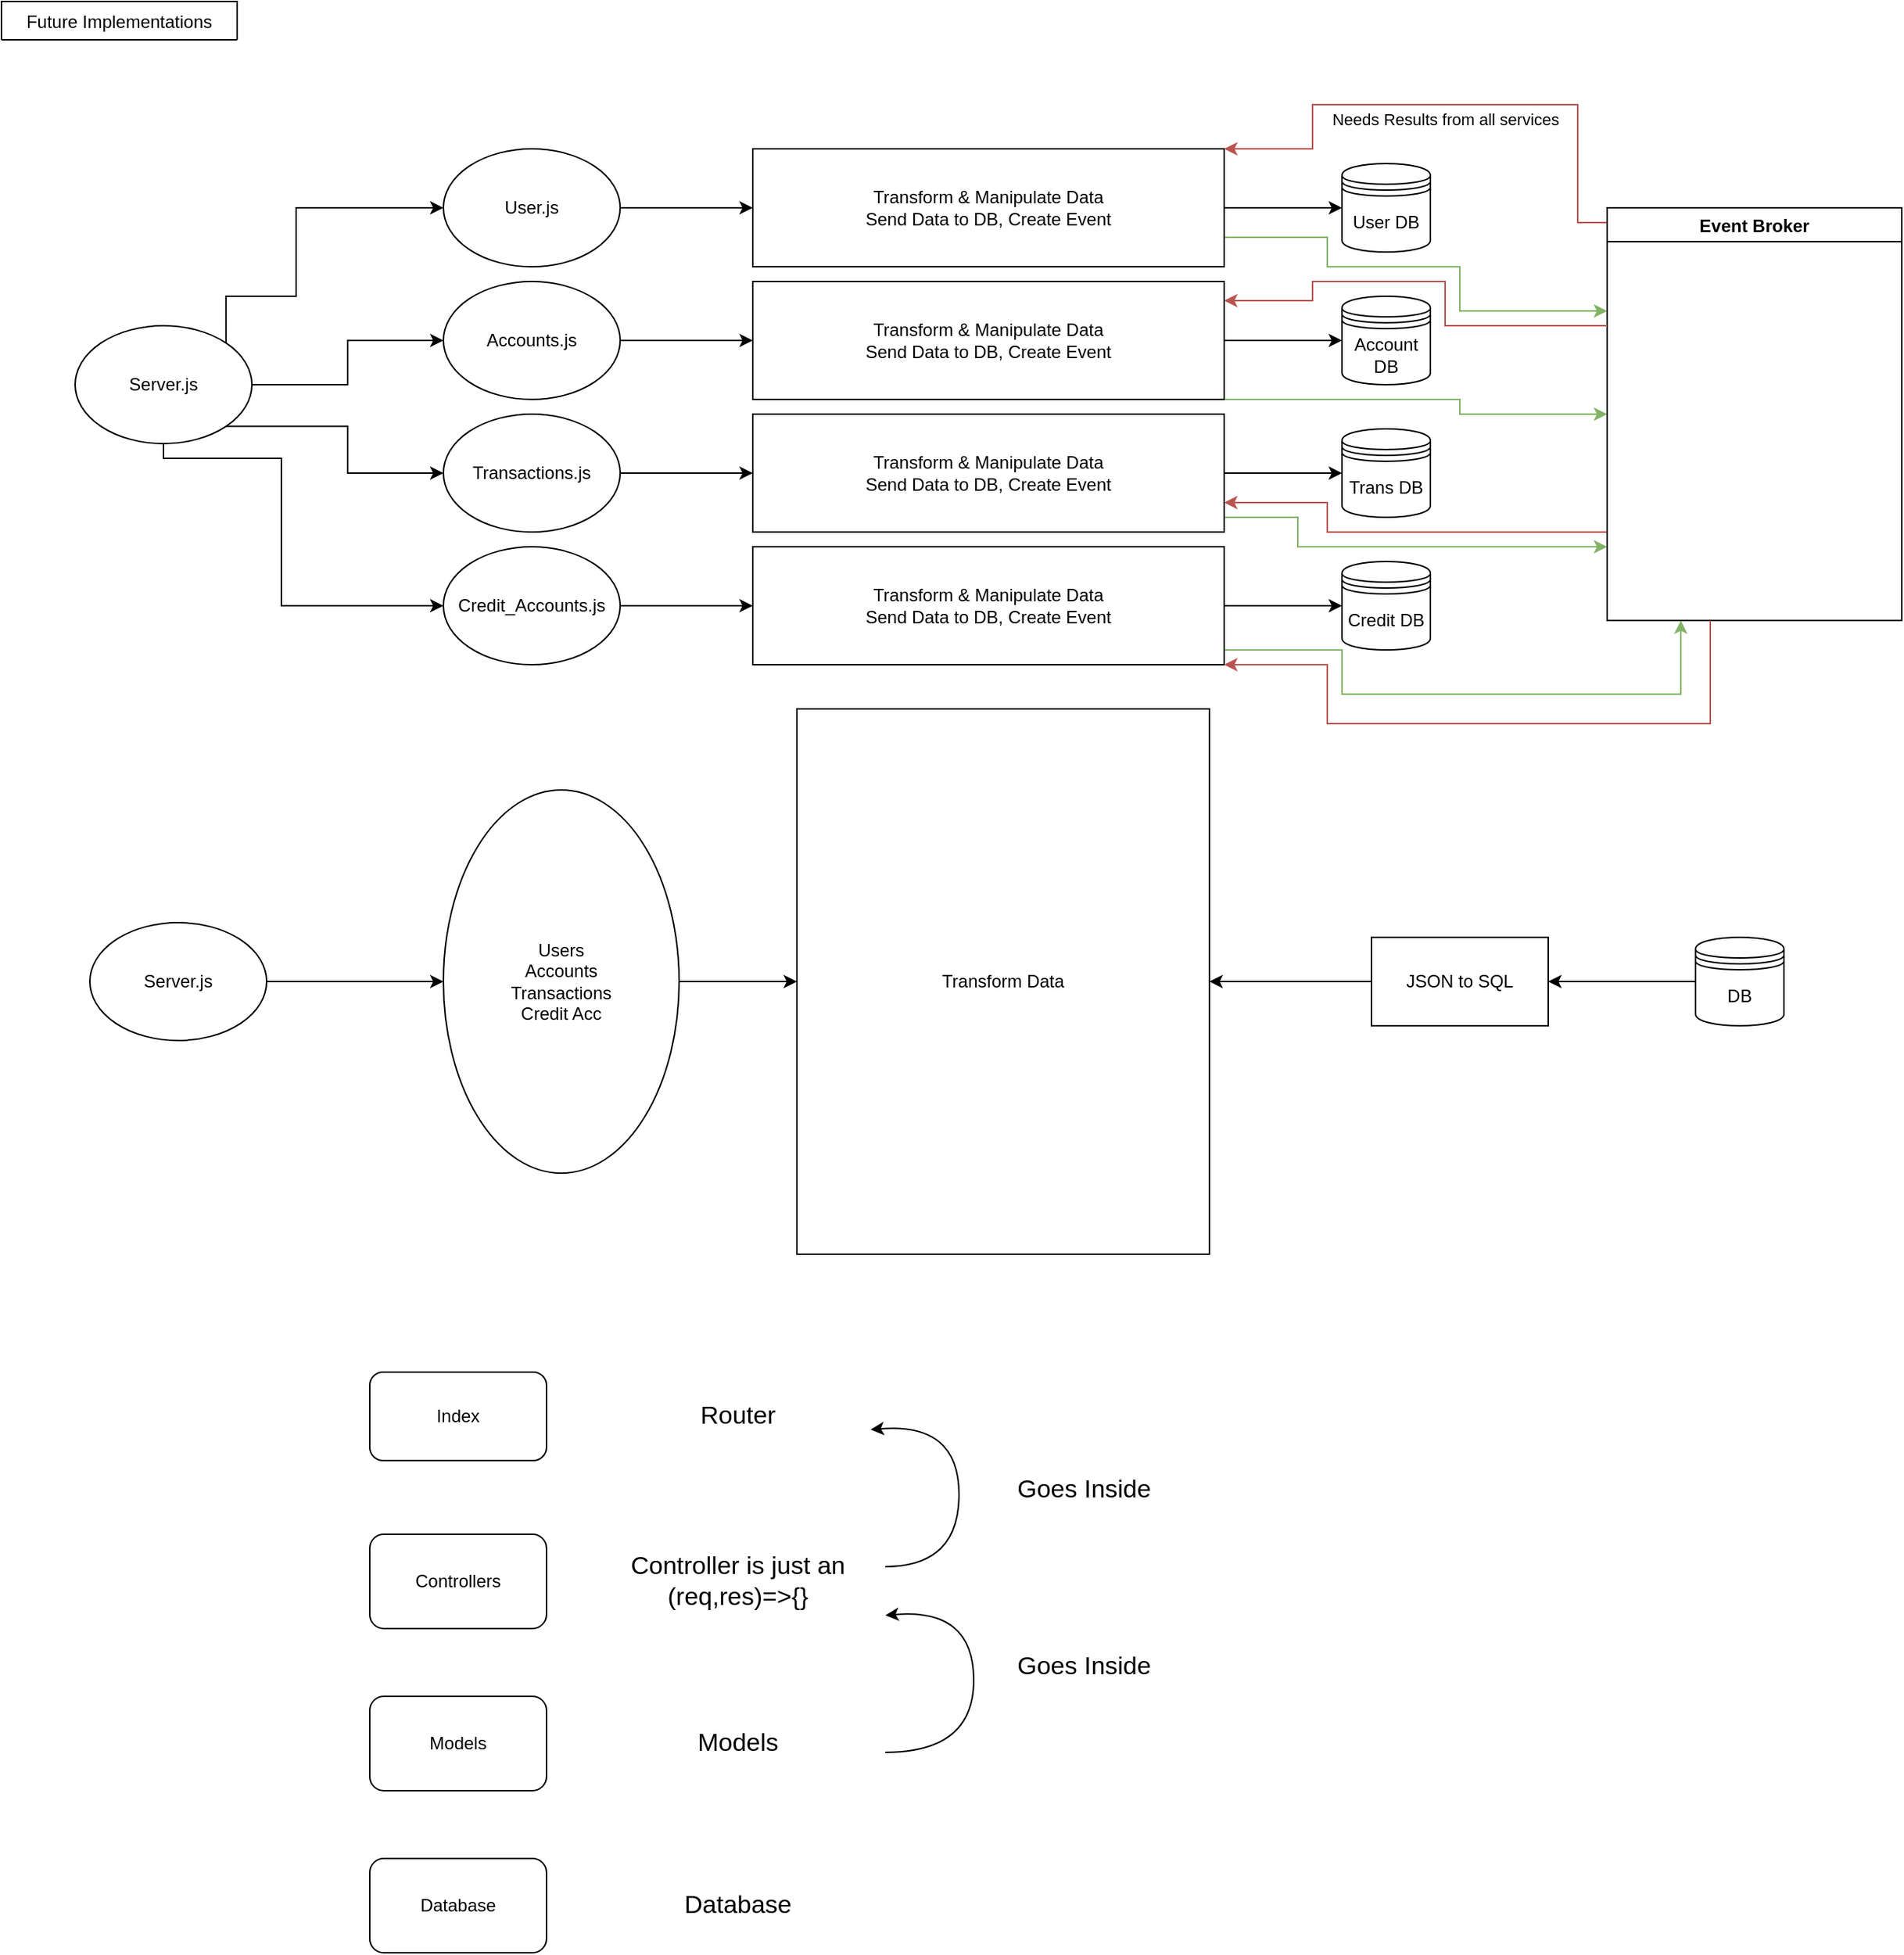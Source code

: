 <mxfile version="13.10.0" type="embed" pages="6">
    <diagram id="OMSD2f9NrbBylwrdMP4N" name="1st Proposal Bank">
        <mxGraphModel dx="995" dy="649" grid="1" gridSize="10" guides="1" tooltips="1" connect="1" arrows="1" fold="1" page="1" pageScale="1" pageWidth="1400" pageHeight="850" math="0" shadow="0">
            <root>
                <mxCell id="0"/>
                <mxCell id="1" parent="0"/>
                <mxCell id="VW_0LFyNpyBx2ON0FZcq-28" value="" style="edgeStyle=orthogonalEdgeStyle;rounded=0;orthogonalLoop=1;jettySize=auto;html=1;" parent="1" source="VW_0LFyNpyBx2ON0FZcq-1" target="VW_0LFyNpyBx2ON0FZcq-5" edge="1">
                    <mxGeometry relative="1" as="geometry"/>
                </mxCell>
                <mxCell id="VW_0LFyNpyBx2ON0FZcq-32" style="edgeStyle=orthogonalEdgeStyle;rounded=0;orthogonalLoop=1;jettySize=auto;html=1;exitX=1;exitY=0.75;exitDx=0;exitDy=0;entryX=0;entryY=0.25;entryDx=0;entryDy=0;fillColor=#d5e8d4;strokeColor=#82b366;" parent="1" source="VW_0LFyNpyBx2ON0FZcq-1" target="VW_0LFyNpyBx2ON0FZcq-27" edge="1">
                    <mxGeometry relative="1" as="geometry">
                        <Array as="points">
                            <mxPoint x="910" y="170"/>
                            <mxPoint x="910" y="190"/>
                            <mxPoint x="1000" y="190"/>
                            <mxPoint x="1000" y="220"/>
                        </Array>
                    </mxGeometry>
                </mxCell>
                <mxCell id="VW_0LFyNpyBx2ON0FZcq-1" value="Transform &amp;amp; Manipulate Data&lt;br&gt;Send Data to DB, Create Event" style="rounded=0;whiteSpace=wrap;html=1;" parent="1" vertex="1">
                    <mxGeometry x="520" y="110" width="320" height="80" as="geometry"/>
                </mxCell>
                <mxCell id="VW_0LFyNpyBx2ON0FZcq-31" value="" style="edgeStyle=orthogonalEdgeStyle;rounded=0;orthogonalLoop=1;jettySize=auto;html=1;" parent="1" source="VW_0LFyNpyBx2ON0FZcq-2" target="VW_0LFyNpyBx2ON0FZcq-8" edge="1">
                    <mxGeometry relative="1" as="geometry"/>
                </mxCell>
                <mxCell id="VW_0LFyNpyBx2ON0FZcq-35" style="edgeStyle=orthogonalEdgeStyle;rounded=0;orthogonalLoop=1;jettySize=auto;html=1;exitX=1;exitY=0.75;exitDx=0;exitDy=0;entryX=0.25;entryY=1;entryDx=0;entryDy=0;fillColor=#d5e8d4;strokeColor=#82b366;" parent="1" source="VW_0LFyNpyBx2ON0FZcq-2" target="VW_0LFyNpyBx2ON0FZcq-27" edge="1">
                    <mxGeometry relative="1" as="geometry">
                        <Array as="points">
                            <mxPoint x="840" y="450"/>
                            <mxPoint x="920" y="450"/>
                            <mxPoint x="920" y="480"/>
                            <mxPoint x="1150" y="480"/>
                        </Array>
                    </mxGeometry>
                </mxCell>
                <mxCell id="VW_0LFyNpyBx2ON0FZcq-2" value="&lt;span&gt;Transform &amp;amp; Manipulate Data&lt;/span&gt;&lt;br&gt;&lt;span&gt;Send Data to DB, Create Event&lt;/span&gt;" style="rounded=0;whiteSpace=wrap;html=1;" parent="1" vertex="1">
                    <mxGeometry x="520" y="380" width="320" height="80" as="geometry"/>
                </mxCell>
                <mxCell id="VW_0LFyNpyBx2ON0FZcq-30" value="" style="edgeStyle=orthogonalEdgeStyle;rounded=0;orthogonalLoop=1;jettySize=auto;html=1;" parent="1" source="VW_0LFyNpyBx2ON0FZcq-3" target="VW_0LFyNpyBx2ON0FZcq-7" edge="1">
                    <mxGeometry relative="1" as="geometry"/>
                </mxCell>
                <mxCell id="VW_0LFyNpyBx2ON0FZcq-34" style="edgeStyle=orthogonalEdgeStyle;rounded=0;orthogonalLoop=1;jettySize=auto;html=1;exitX=1;exitY=0.75;exitDx=0;exitDy=0;fillColor=#d5e8d4;strokeColor=#82b366;" parent="1" source="VW_0LFyNpyBx2ON0FZcq-3" edge="1">
                    <mxGeometry relative="1" as="geometry">
                        <mxPoint x="1100" y="380" as="targetPoint"/>
                        <Array as="points">
                            <mxPoint x="840" y="360"/>
                            <mxPoint x="890" y="360"/>
                            <mxPoint x="890" y="380"/>
                        </Array>
                    </mxGeometry>
                </mxCell>
                <mxCell id="VW_0LFyNpyBx2ON0FZcq-3" value="&lt;span&gt;Transform &amp;amp; Manipulate Data&lt;/span&gt;&lt;br&gt;&lt;span&gt;Send Data to DB, Create Event&lt;/span&gt;" style="rounded=0;whiteSpace=wrap;html=1;" parent="1" vertex="1">
                    <mxGeometry x="520" y="290" width="320" height="80" as="geometry"/>
                </mxCell>
                <mxCell id="VW_0LFyNpyBx2ON0FZcq-29" value="" style="edgeStyle=orthogonalEdgeStyle;rounded=0;orthogonalLoop=1;jettySize=auto;html=1;" parent="1" source="VW_0LFyNpyBx2ON0FZcq-4" target="VW_0LFyNpyBx2ON0FZcq-6" edge="1">
                    <mxGeometry relative="1" as="geometry"/>
                </mxCell>
                <mxCell id="VW_0LFyNpyBx2ON0FZcq-33" style="edgeStyle=orthogonalEdgeStyle;rounded=0;orthogonalLoop=1;jettySize=auto;html=1;exitX=1;exitY=0.75;exitDx=0;exitDy=0;entryX=0;entryY=0.5;entryDx=0;entryDy=0;fillColor=#d5e8d4;strokeColor=#82b366;" parent="1" source="VW_0LFyNpyBx2ON0FZcq-4" target="VW_0LFyNpyBx2ON0FZcq-27" edge="1">
                    <mxGeometry relative="1" as="geometry">
                        <Array as="points">
                            <mxPoint x="840" y="280"/>
                            <mxPoint x="1000" y="280"/>
                            <mxPoint x="1000" y="290"/>
                        </Array>
                    </mxGeometry>
                </mxCell>
                <mxCell id="VW_0LFyNpyBx2ON0FZcq-4" value="&lt;span&gt;Transform &amp;amp; Manipulate Data&lt;/span&gt;&lt;br&gt;&lt;span&gt;Send Data to DB, Create Event&lt;/span&gt;" style="rounded=0;whiteSpace=wrap;html=1;" parent="1" vertex="1">
                    <mxGeometry x="520" y="200" width="320" height="80" as="geometry"/>
                </mxCell>
                <mxCell id="VW_0LFyNpyBx2ON0FZcq-5" value="User DB" style="shape=datastore;whiteSpace=wrap;html=1;" parent="1" vertex="1">
                    <mxGeometry x="920" y="120" width="60" height="60" as="geometry"/>
                </mxCell>
                <mxCell id="VW_0LFyNpyBx2ON0FZcq-6" value="Account DB" style="shape=datastore;whiteSpace=wrap;html=1;" parent="1" vertex="1">
                    <mxGeometry x="920" y="210" width="60" height="60" as="geometry"/>
                </mxCell>
                <mxCell id="VW_0LFyNpyBx2ON0FZcq-7" value="Trans DB" style="shape=datastore;whiteSpace=wrap;html=1;" parent="1" vertex="1">
                    <mxGeometry x="920" y="300" width="60" height="60" as="geometry"/>
                </mxCell>
                <mxCell id="VW_0LFyNpyBx2ON0FZcq-8" value="Credit DB" style="shape=datastore;whiteSpace=wrap;html=1;" parent="1" vertex="1">
                    <mxGeometry x="920" y="390" width="60" height="60" as="geometry"/>
                </mxCell>
                <mxCell id="VW_0LFyNpyBx2ON0FZcq-20" value="" style="edgeStyle=orthogonalEdgeStyle;rounded=0;orthogonalLoop=1;jettySize=auto;html=1;" parent="1" source="VW_0LFyNpyBx2ON0FZcq-10" target="VW_0LFyNpyBx2ON0FZcq-1" edge="1">
                    <mxGeometry relative="1" as="geometry"/>
                </mxCell>
                <mxCell id="VW_0LFyNpyBx2ON0FZcq-10" value="User.js" style="ellipse;whiteSpace=wrap;html=1;" parent="1" vertex="1">
                    <mxGeometry x="310" y="110" width="120" height="80" as="geometry"/>
                </mxCell>
                <mxCell id="VW_0LFyNpyBx2ON0FZcq-19" value="" style="edgeStyle=orthogonalEdgeStyle;rounded=0;orthogonalLoop=1;jettySize=auto;html=1;" parent="1" source="VW_0LFyNpyBx2ON0FZcq-11" target="VW_0LFyNpyBx2ON0FZcq-4" edge="1">
                    <mxGeometry relative="1" as="geometry"/>
                </mxCell>
                <mxCell id="VW_0LFyNpyBx2ON0FZcq-11" value="Accounts.js" style="ellipse;whiteSpace=wrap;html=1;" parent="1" vertex="1">
                    <mxGeometry x="310" y="200" width="120" height="80" as="geometry"/>
                </mxCell>
                <mxCell id="VW_0LFyNpyBx2ON0FZcq-18" value="" style="edgeStyle=orthogonalEdgeStyle;rounded=0;orthogonalLoop=1;jettySize=auto;html=1;" parent="1" source="VW_0LFyNpyBx2ON0FZcq-13" target="VW_0LFyNpyBx2ON0FZcq-3" edge="1">
                    <mxGeometry relative="1" as="geometry"/>
                </mxCell>
                <mxCell id="VW_0LFyNpyBx2ON0FZcq-13" value="Transactions.js" style="ellipse;whiteSpace=wrap;html=1;" parent="1" vertex="1">
                    <mxGeometry x="310" y="290" width="120" height="80" as="geometry"/>
                </mxCell>
                <mxCell id="VW_0LFyNpyBx2ON0FZcq-17" value="" style="edgeStyle=orthogonalEdgeStyle;rounded=0;orthogonalLoop=1;jettySize=auto;html=1;" parent="1" source="VW_0LFyNpyBx2ON0FZcq-15" target="VW_0LFyNpyBx2ON0FZcq-2" edge="1">
                    <mxGeometry relative="1" as="geometry"/>
                </mxCell>
                <mxCell id="VW_0LFyNpyBx2ON0FZcq-15" value="Credit_Accounts.js" style="ellipse;whiteSpace=wrap;html=1;" parent="1" vertex="1">
                    <mxGeometry x="310" y="380" width="120" height="80" as="geometry"/>
                </mxCell>
                <mxCell id="VW_0LFyNpyBx2ON0FZcq-22" style="edgeStyle=orthogonalEdgeStyle;rounded=0;orthogonalLoop=1;jettySize=auto;html=1;exitX=1;exitY=0;exitDx=0;exitDy=0;entryX=0;entryY=0.5;entryDx=0;entryDy=0;" parent="1" source="VW_0LFyNpyBx2ON0FZcq-21" target="VW_0LFyNpyBx2ON0FZcq-10" edge="1">
                    <mxGeometry relative="1" as="geometry">
                        <Array as="points">
                            <mxPoint x="162" y="210"/>
                            <mxPoint x="210" y="210"/>
                            <mxPoint x="210" y="150"/>
                        </Array>
                    </mxGeometry>
                </mxCell>
                <mxCell id="VW_0LFyNpyBx2ON0FZcq-23" style="edgeStyle=orthogonalEdgeStyle;rounded=0;orthogonalLoop=1;jettySize=auto;html=1;exitX=1;exitY=0.5;exitDx=0;exitDy=0;entryX=0;entryY=0.5;entryDx=0;entryDy=0;" parent="1" source="VW_0LFyNpyBx2ON0FZcq-21" target="VW_0LFyNpyBx2ON0FZcq-11" edge="1">
                    <mxGeometry relative="1" as="geometry"/>
                </mxCell>
                <mxCell id="VW_0LFyNpyBx2ON0FZcq-24" style="edgeStyle=orthogonalEdgeStyle;rounded=0;orthogonalLoop=1;jettySize=auto;html=1;exitX=1;exitY=1;exitDx=0;exitDy=0;entryX=0;entryY=0.5;entryDx=0;entryDy=0;" parent="1" source="VW_0LFyNpyBx2ON0FZcq-21" target="VW_0LFyNpyBx2ON0FZcq-13" edge="1">
                    <mxGeometry relative="1" as="geometry"/>
                </mxCell>
                <mxCell id="VW_0LFyNpyBx2ON0FZcq-42" style="edgeStyle=orthogonalEdgeStyle;rounded=0;orthogonalLoop=1;jettySize=auto;html=1;exitX=0.5;exitY=1;exitDx=0;exitDy=0;entryX=0;entryY=0.5;entryDx=0;entryDy=0;startArrow=none;startFill=0;endArrow=classic;endFill=1;" parent="1" source="VW_0LFyNpyBx2ON0FZcq-21" target="VW_0LFyNpyBx2ON0FZcq-15" edge="1">
                    <mxGeometry relative="1" as="geometry">
                        <Array as="points">
                            <mxPoint x="120" y="320"/>
                            <mxPoint x="200" y="320"/>
                            <mxPoint x="200" y="420"/>
                        </Array>
                    </mxGeometry>
                </mxCell>
                <mxCell id="VW_0LFyNpyBx2ON0FZcq-21" value="Server.js" style="ellipse;whiteSpace=wrap;html=1;" parent="1" vertex="1">
                    <mxGeometry x="60" y="230" width="120" height="80" as="geometry"/>
                </mxCell>
                <mxCell id="VW_0LFyNpyBx2ON0FZcq-37" style="edgeStyle=orthogonalEdgeStyle;rounded=0;orthogonalLoop=1;jettySize=auto;html=1;exitX=0;exitY=0;exitDx=0;exitDy=0;entryX=1;entryY=0;entryDx=0;entryDy=0;fillColor=#f8cecc;strokeColor=#b85450;" parent="1" source="VW_0LFyNpyBx2ON0FZcq-27" target="VW_0LFyNpyBx2ON0FZcq-1" edge="1">
                    <mxGeometry relative="1" as="geometry">
                        <Array as="points">
                            <mxPoint x="1100" y="160"/>
                            <mxPoint x="1080" y="160"/>
                            <mxPoint x="1080" y="80"/>
                            <mxPoint x="900" y="80"/>
                            <mxPoint x="900" y="110"/>
                        </Array>
                    </mxGeometry>
                </mxCell>
                <mxCell id="VW_0LFyNpyBx2ON0FZcq-39" value="Needs Results from all services" style="edgeLabel;html=1;align=center;verticalAlign=middle;resizable=0;points=[];" parent="VW_0LFyNpyBx2ON0FZcq-37" vertex="1" connectable="0">
                    <mxGeometry x="0.371" y="-1" relative="1" as="geometry">
                        <mxPoint x="60" y="11" as="offset"/>
                    </mxGeometry>
                </mxCell>
                <mxCell id="VW_0LFyNpyBx2ON0FZcq-38" style="edgeStyle=orthogonalEdgeStyle;rounded=0;orthogonalLoop=1;jettySize=auto;html=1;exitX=0;exitY=0.75;exitDx=0;exitDy=0;entryX=1;entryY=0.75;entryDx=0;entryDy=0;fillColor=#f8cecc;strokeColor=#b85450;" parent="1" source="VW_0LFyNpyBx2ON0FZcq-27" target="VW_0LFyNpyBx2ON0FZcq-3" edge="1">
                    <mxGeometry relative="1" as="geometry">
                        <Array as="points">
                            <mxPoint x="1100" y="370"/>
                            <mxPoint x="910" y="370"/>
                            <mxPoint x="910" y="350"/>
                        </Array>
                    </mxGeometry>
                </mxCell>
                <mxCell id="VW_0LFyNpyBx2ON0FZcq-27" value="Event Broker" style="swimlane;" parent="1" vertex="1">
                    <mxGeometry x="1100" y="150" width="200" height="280" as="geometry"/>
                </mxCell>
                <mxCell id="VW_0LFyNpyBx2ON0FZcq-40" value="" style="endArrow=classic;startArrow=none;html=1;fillColor=#f8cecc;strokeColor=#b85450;rounded=0;endFill=1;startFill=0;" parent="1" edge="1">
                    <mxGeometry width="50" height="50" relative="1" as="geometry">
                        <mxPoint x="1100" y="230" as="sourcePoint"/>
                        <mxPoint x="840" y="213" as="targetPoint"/>
                        <Array as="points">
                            <mxPoint x="990" y="230"/>
                            <mxPoint x="990" y="200"/>
                            <mxPoint x="900" y="200"/>
                            <mxPoint x="900" y="213"/>
                        </Array>
                    </mxGeometry>
                </mxCell>
                <mxCell id="VW_0LFyNpyBx2ON0FZcq-41" style="edgeStyle=orthogonalEdgeStyle;rounded=0;orthogonalLoop=1;jettySize=auto;html=1;entryX=1;entryY=1;entryDx=0;entryDy=0;fillColor=#f8cecc;strokeColor=#b85450;" parent="1" target="VW_0LFyNpyBx2ON0FZcq-2" edge="1">
                    <mxGeometry relative="1" as="geometry">
                        <mxPoint x="1170" y="430" as="sourcePoint"/>
                        <mxPoint x="840" y="470" as="targetPoint"/>
                        <Array as="points">
                            <mxPoint x="1170" y="500"/>
                            <mxPoint x="910" y="500"/>
                            <mxPoint x="910" y="460"/>
                        </Array>
                    </mxGeometry>
                </mxCell>
                <mxCell id="VW_0LFyNpyBx2ON0FZcq-43" value="Future Implementations" style="swimlane;fontStyle=0;childLayout=stackLayout;horizontal=1;startSize=26;fillColor=none;horizontalStack=0;resizeParent=1;resizeParentMax=0;resizeLast=0;collapsible=1;marginBottom=0;" parent="1" vertex="1" collapsed="1">
                    <mxGeometry x="10" y="10" width="160" height="26" as="geometry">
                        <mxRectangle x="10" y="10" width="420" height="104" as="alternateBounds"/>
                    </mxGeometry>
                </mxCell>
                <mxCell id="VW_0LFyNpyBx2ON0FZcq-44" value="Blockchain for Identity Verification AND Bank digital currency" style="text;strokeColor=none;fillColor=none;align=left;verticalAlign=top;spacingLeft=4;spacingRight=4;overflow=hidden;rotatable=0;points=[[0,0.5],[1,0.5]];portConstraint=eastwest;" parent="VW_0LFyNpyBx2ON0FZcq-43" vertex="1">
                    <mxGeometry y="26" width="160" height="26" as="geometry"/>
                </mxCell>
                <mxCell id="VW_0LFyNpyBx2ON0FZcq-45" value="Artificial Intelligence for Customer Behavior Intelligence/&quot;Monitoring&quot;" style="text;strokeColor=none;fillColor=none;align=left;verticalAlign=top;spacingLeft=4;spacingRight=4;overflow=hidden;rotatable=0;points=[[0,0.5],[1,0.5]];portConstraint=eastwest;" parent="VW_0LFyNpyBx2ON0FZcq-43" vertex="1">
                    <mxGeometry y="52" width="160" height="26" as="geometry"/>
                </mxCell>
                <mxCell id="VW_0LFyNpyBx2ON0FZcq-46" value="QR codes implementation or &quot;Card-Less&quot; Transactions" style="text;strokeColor=none;fillColor=none;align=left;verticalAlign=top;spacingLeft=4;spacingRight=4;overflow=hidden;rotatable=0;points=[[0,0.5],[1,0.5]];portConstraint=eastwest;" parent="VW_0LFyNpyBx2ON0FZcq-43" vertex="1">
                    <mxGeometry y="78" width="160" height="26" as="geometry"/>
                </mxCell>
                <mxCell id="aAdSb2CD-CYJDtw8SURM-1" value="Transform Data" style="rounded=0;whiteSpace=wrap;html=1;" parent="1" vertex="1">
                    <mxGeometry x="550" y="490" width="280" height="370" as="geometry"/>
                </mxCell>
                <mxCell id="aAdSb2CD-CYJDtw8SURM-3" value="" style="edgeStyle=orthogonalEdgeStyle;rounded=0;orthogonalLoop=1;jettySize=auto;html=1;" parent="1" source="aAdSb2CD-CYJDtw8SURM-2" target="aAdSb2CD-CYJDtw8SURM-1" edge="1">
                    <mxGeometry relative="1" as="geometry"/>
                </mxCell>
                <mxCell id="aAdSb2CD-CYJDtw8SURM-2" value="Users&lt;br&gt;Accounts&lt;br&gt;Transactions&lt;br&gt;Credit Acc" style="ellipse;whiteSpace=wrap;html=1;" parent="1" vertex="1">
                    <mxGeometry x="310" y="545" width="160" height="260" as="geometry"/>
                </mxCell>
                <mxCell id="aAdSb2CD-CYJDtw8SURM-5" value="" style="edgeStyle=orthogonalEdgeStyle;rounded=0;orthogonalLoop=1;jettySize=auto;html=1;" parent="1" source="PPppVWGJ93TnTDnHPUUN-2" target="aAdSb2CD-CYJDtw8SURM-1" edge="1">
                    <mxGeometry relative="1" as="geometry"/>
                </mxCell>
                <mxCell id="aAdSb2CD-CYJDtw8SURM-4" value="DB" style="shape=datastore;whiteSpace=wrap;html=1;" parent="1" vertex="1">
                    <mxGeometry x="1160" y="645" width="60" height="60" as="geometry"/>
                </mxCell>
                <mxCell id="aAdSb2CD-CYJDtw8SURM-7" value="" style="edgeStyle=orthogonalEdgeStyle;rounded=0;orthogonalLoop=1;jettySize=auto;html=1;" parent="1" source="aAdSb2CD-CYJDtw8SURM-6" target="aAdSb2CD-CYJDtw8SURM-2" edge="1">
                    <mxGeometry relative="1" as="geometry"/>
                </mxCell>
                <mxCell id="aAdSb2CD-CYJDtw8SURM-6" value="Server.js" style="ellipse;whiteSpace=wrap;html=1;" parent="1" vertex="1">
                    <mxGeometry x="70" y="635" width="120" height="80" as="geometry"/>
                </mxCell>
                <mxCell id="PPppVWGJ93TnTDnHPUUN-2" value="JSON to SQL" style="rounded=0;whiteSpace=wrap;html=1;" parent="1" vertex="1">
                    <mxGeometry x="940" y="645" width="120" height="60" as="geometry"/>
                </mxCell>
                <mxCell id="PPppVWGJ93TnTDnHPUUN-3" value="" style="edgeStyle=orthogonalEdgeStyle;rounded=0;orthogonalLoop=1;jettySize=auto;html=1;" parent="1" source="aAdSb2CD-CYJDtw8SURM-4" target="PPppVWGJ93TnTDnHPUUN-2" edge="1">
                    <mxGeometry relative="1" as="geometry">
                        <mxPoint x="1160" y="675" as="sourcePoint"/>
                        <mxPoint x="830" y="675" as="targetPoint"/>
                    </mxGeometry>
                </mxCell>
                <mxCell id="2" value="Index" style="rounded=1;whiteSpace=wrap;html=1;" parent="1" vertex="1">
                    <mxGeometry x="260" y="940" width="120" height="60" as="geometry"/>
                </mxCell>
                <mxCell id="3" value="Controllers" style="rounded=1;whiteSpace=wrap;html=1;" parent="1" vertex="1">
                    <mxGeometry x="260" y="1050" width="120" height="64" as="geometry"/>
                </mxCell>
                <mxCell id="4" value="Models" style="rounded=1;whiteSpace=wrap;html=1;" parent="1" vertex="1">
                    <mxGeometry x="260" y="1160" width="120" height="64" as="geometry"/>
                </mxCell>
                <mxCell id="5" value="Database" style="rounded=1;whiteSpace=wrap;html=1;" parent="1" vertex="1">
                    <mxGeometry x="260" y="1270" width="120" height="64" as="geometry"/>
                </mxCell>
                <mxCell id="6" value="Controller is just an (req,res)=&amp;gt;{}" style="text;html=1;strokeColor=none;fillColor=none;align=center;verticalAlign=middle;whiteSpace=wrap;rounded=0;fontSize=17;" parent="1" vertex="1">
                    <mxGeometry x="410" y="1072" width="200" height="20" as="geometry"/>
                </mxCell>
                <mxCell id="8" value="Router" style="text;html=1;strokeColor=none;fillColor=none;align=center;verticalAlign=middle;whiteSpace=wrap;rounded=0;fontSize=17;" parent="1" vertex="1">
                    <mxGeometry x="490" y="960" width="40" height="20" as="geometry"/>
                </mxCell>
                <mxCell id="9" value="Models" style="text;html=1;strokeColor=none;fillColor=none;align=center;verticalAlign=middle;whiteSpace=wrap;rounded=0;fontSize=17;" parent="1" vertex="1">
                    <mxGeometry x="450" y="1182" width="120" height="20" as="geometry"/>
                </mxCell>
                <mxCell id="10" value="Database" style="text;html=1;strokeColor=none;fillColor=none;align=center;verticalAlign=middle;whiteSpace=wrap;rounded=0;fontSize=17;" parent="1" vertex="1">
                    <mxGeometry x="455" y="1292" width="110" height="20" as="geometry"/>
                </mxCell>
                <mxCell id="13" value="" style="curved=1;endArrow=classic;html=1;fontSize=17;entryX=1;entryY=0.75;entryDx=0;entryDy=0;" parent="1" edge="1">
                    <mxGeometry width="50" height="50" relative="1" as="geometry">
                        <mxPoint x="610" y="1198" as="sourcePoint"/>
                        <mxPoint x="610" y="1105" as="targetPoint"/>
                        <Array as="points">
                            <mxPoint x="670" y="1198"/>
                            <mxPoint x="670" y="1100"/>
                        </Array>
                    </mxGeometry>
                </mxCell>
                <mxCell id="14" value="" style="curved=1;endArrow=classic;html=1;fontSize=17;entryX=1;entryY=0.75;entryDx=0;entryDy=0;" parent="1" edge="1">
                    <mxGeometry width="50" height="50" relative="1" as="geometry">
                        <mxPoint x="610" y="1072" as="sourcePoint"/>
                        <mxPoint x="600" y="979" as="targetPoint"/>
                        <Array as="points">
                            <mxPoint x="660" y="1072"/>
                            <mxPoint x="660" y="974"/>
                        </Array>
                    </mxGeometry>
                </mxCell>
                <mxCell id="15" value="Goes Inside" style="text;html=1;strokeColor=none;fillColor=none;align=center;verticalAlign=middle;whiteSpace=wrap;rounded=0;fontSize=17;" parent="1" vertex="1">
                    <mxGeometry x="690" y="1010" width="110" height="20" as="geometry"/>
                </mxCell>
                <mxCell id="16" value="Goes Inside" style="text;html=1;strokeColor=none;fillColor=none;align=center;verticalAlign=middle;whiteSpace=wrap;rounded=0;fontSize=17;" parent="1" vertex="1">
                    <mxGeometry x="690" y="1130" width="110" height="20" as="geometry"/>
                </mxCell>
            </root>
        </mxGraphModel>
    </diagram>
    <diagram id="_kC7pSD36SilAJvD_ouU" name="User App">
        <mxGraphModel dx="1512" dy="1614" grid="1" gridSize="10" guides="1" tooltips="1" connect="1" arrows="1" fold="1" page="1" pageScale="1" pageWidth="1400" pageHeight="850" math="0" shadow="0">
            &#xa;            &#xa;            &#xa;            &#xa;            &#xa;            &#xa;            &#xa;&#xa;&#xa;&#xa;&#xa;&#xa;&#xa;
            <root>
                &#xa;                &#xa;                &#xa;                &#xa;                &#xa;                &#xa;                &#xa;&#xa;&#xa;&#xa;&#xa;&#xa;&#xa;
                <mxCell id="YqMEFq-90XYI51lepaq--0"/>
                &#xa;                &#xa;                &#xa;                &#xa;                &#xa;                &#xa;                &#xa;&#xa;&#xa;&#xa;&#xa;&#xa;&#xa;
                <mxCell id="YqMEFq-90XYI51lepaq--1" parent="YqMEFq-90XYI51lepaq--0"/>
                &#xa;                &#xa;                &#xa;                &#xa;                &#xa;                &#xa;                &#xa;&#xa;&#xa;&#xa;&#xa;&#xa;&#xa;
                <mxCell id="DjBsGJ79_o6Z6x7zoyJv-4" style="edgeStyle=orthogonalEdgeStyle;rounded=0;orthogonalLoop=1;jettySize=auto;html=1;exitX=1;exitY=0.5;exitDx=0;exitDy=0;entryX=0.625;entryY=0;entryDx=0;entryDy=0;startArrow=none;startFill=0;endArrow=classic;endFill=1;" parent="YqMEFq-90XYI51lepaq--1" source="pdskJQe5Odl3Dj9pDZCV-0" target="DjBsGJ79_o6Z6x7zoyJv-0" edge="1">
                    &#xa;                    &#xa;                    &#xa;                    &#xa;                    &#xa;                    &#xa;                    &#xa;&#xa;&#xa;&#xa;&#xa;&#xa;&#xa;
                    <mxGeometry relative="1" as="geometry"/>
                    &#xa;                    &#xa;                    &#xa;                    &#xa;                    &#xa;                    &#xa;                    &#xa;&#xa;&#xa;&#xa;&#xa;&#xa;&#xa;
                </mxCell>
                &#xa;                &#xa;                &#xa;                &#xa;                &#xa;                &#xa;                &#xa;&#xa;&#xa;&#xa;&#xa;&#xa;&#xa;
                <mxCell id="DjBsGJ79_o6Z6x7zoyJv-5" style="edgeStyle=orthogonalEdgeStyle;rounded=0;orthogonalLoop=1;jettySize=auto;html=1;exitX=1;exitY=1;exitDx=0;exitDy=0;entryX=0.625;entryY=0;entryDx=0;entryDy=0;startArrow=none;startFill=0;endArrow=classic;endFill=1;" parent="YqMEFq-90XYI51lepaq--1" source="pdskJQe5Odl3Dj9pDZCV-0" target="pdskJQe5Odl3Dj9pDZCV-6" edge="1">
                    &#xa;                    &#xa;                    &#xa;                    &#xa;                    &#xa;                    &#xa;                    &#xa;&#xa;&#xa;&#xa;&#xa;&#xa;&#xa;
                    <mxGeometry relative="1" as="geometry"/>
                    &#xa;                    &#xa;                    &#xa;                    &#xa;                    &#xa;                    &#xa;                    &#xa;&#xa;&#xa;&#xa;&#xa;&#xa;&#xa;
                </mxCell>
                &#xa;                &#xa;                &#xa;                &#xa;                &#xa;                &#xa;                &#xa;&#xa;&#xa;&#xa;&#xa;&#xa;&#xa;
                <mxCell id="DjBsGJ79_o6Z6x7zoyJv-6" style="edgeStyle=orthogonalEdgeStyle;rounded=0;orthogonalLoop=1;jettySize=auto;html=1;exitX=0;exitY=1;exitDx=0;exitDy=0;entryX=0.625;entryY=0;entryDx=0;entryDy=0;startArrow=none;startFill=0;endArrow=classic;endFill=1;" parent="YqMEFq-90XYI51lepaq--1" source="pdskJQe5Odl3Dj9pDZCV-0" target="pdskJQe5Odl3Dj9pDZCV-4" edge="1">
                    &#xa;                    &#xa;                    &#xa;                    &#xa;                    &#xa;                    &#xa;                    &#xa;&#xa;&#xa;&#xa;&#xa;&#xa;&#xa;
                    <mxGeometry relative="1" as="geometry"/>
                    &#xa;                    &#xa;                    &#xa;                    &#xa;                    &#xa;                    &#xa;                    &#xa;&#xa;&#xa;&#xa;&#xa;&#xa;&#xa;
                </mxCell>
                &#xa;                &#xa;                &#xa;                &#xa;                &#xa;                &#xa;                &#xa;&#xa;&#xa;&#xa;&#xa;&#xa;&#xa;
                <mxCell id="DjBsGJ79_o6Z6x7zoyJv-7" style="edgeStyle=orthogonalEdgeStyle;rounded=0;orthogonalLoop=1;jettySize=auto;html=1;exitX=0;exitY=0.5;exitDx=0;exitDy=0;startArrow=none;startFill=0;endArrow=classic;endFill=1;entryX=0.375;entryY=0;entryDx=0;entryDy=0;" parent="YqMEFq-90XYI51lepaq--1" source="pdskJQe5Odl3Dj9pDZCV-0" target="pdskJQe5Odl3Dj9pDZCV-3" edge="1">
                    &#xa;                    &#xa;                    &#xa;                    &#xa;                    &#xa;                    &#xa;                    &#xa;&#xa;&#xa;&#xa;&#xa;&#xa;&#xa;
                    <mxGeometry relative="1" as="geometry">
                        &#xa;                        &#xa;                        &#xa;                        &#xa;                        &#xa;                        &#xa;                        &#xa;&#xa;&#xa;&#xa;&#xa;&#xa;&#xa;
                        <mxPoint x="360" y="390" as="targetPoint"/>
                        &#xa;                        &#xa;                        &#xa;                        &#xa;                        &#xa;                        &#xa;                        &#xa;&#xa;&#xa;&#xa;&#xa;&#xa;&#xa;
                    </mxGeometry>
                    &#xa;                    &#xa;                    &#xa;                    &#xa;                    &#xa;                    &#xa;                    &#xa;&#xa;&#xa;&#xa;&#xa;&#xa;&#xa;
                </mxCell>
                &#xa;                &#xa;                &#xa;                &#xa;                &#xa;                &#xa;                &#xa;&#xa;&#xa;&#xa;&#xa;&#xa;&#xa;
                <mxCell id="pdskJQe5Odl3Dj9pDZCV-0" value="User.js" style="ellipse;whiteSpace=wrap;html=1;fontSize=19;" parent="YqMEFq-90XYI51lepaq--1" vertex="1">
                    &#xa;                    &#xa;                    &#xa;                    &#xa;                    &#xa;                    &#xa;                    &#xa;&#xa;&#xa;&#xa;&#xa;&#xa;&#xa;
                    <mxGeometry x="640" y="200" width="100" height="60" as="geometry"/>
                    &#xa;                    &#xa;                    &#xa;                    &#xa;                    &#xa;                    &#xa;                    &#xa;&#xa;&#xa;&#xa;&#xa;&#xa;&#xa;
                </mxCell>
                &#xa;                &#xa;                &#xa;                &#xa;                &#xa;                &#xa;                &#xa;&#xa;&#xa;&#xa;&#xa;&#xa;&#xa;
                <mxCell id="pdskJQe5Odl3Dj9pDZCV-1" value="PostgresSQL&lt;br&gt;Users" style="shape=cylinder3;whiteSpace=wrap;html=1;boundedLbl=1;backgroundOutline=1;size=15;fontSize=15;" parent="YqMEFq-90XYI51lepaq--1" vertex="1">
                    &#xa;                    &#xa;                    &#xa;                    &#xa;                    &#xa;                    &#xa;                    &#xa;&#xa;&#xa;&#xa;&#xa;&#xa;&#xa;
                    <mxGeometry x="685" y="1000" width="105" height="110" as="geometry"/>
                    &#xa;                    &#xa;                    &#xa;                    &#xa;                    &#xa;                    &#xa;                    &#xa;&#xa;&#xa;&#xa;&#xa;&#xa;&#xa;
                </mxCell>
                &#xa;                &#xa;                &#xa;                &#xa;                &#xa;                &#xa;                &#xa;&#xa;&#xa;&#xa;&#xa;&#xa;&#xa;
                <mxCell id="DjBsGJ79_o6Z6x7zoyJv-10" style="edgeStyle=orthogonalEdgeStyle;rounded=0;orthogonalLoop=1;jettySize=auto;html=1;exitX=0;exitY=0.75;exitDx=0;exitDy=0;entryX=0.75;entryY=0;entryDx=0;entryDy=0;startArrow=none;startFill=0;endArrow=classic;endFill=1;" parent="YqMEFq-90XYI51lepaq--1" source="pdskJQe5Odl3Dj9pDZCV-3" target="pdskJQe5Odl3Dj9pDZCV-7" edge="1">
                    &#xa;                    &#xa;                    &#xa;                    &#xa;                    &#xa;                    &#xa;                    &#xa;&#xa;&#xa;&#xa;&#xa;&#xa;&#xa;
                    <mxGeometry relative="1" as="geometry"/>
                    &#xa;                    &#xa;                    &#xa;                    &#xa;                    &#xa;                    &#xa;                    &#xa;&#xa;&#xa;&#xa;&#xa;&#xa;&#xa;
                </mxCell>
                &#xa;                &#xa;                &#xa;                &#xa;                &#xa;                &#xa;                &#xa;&#xa;&#xa;&#xa;&#xa;&#xa;&#xa;
                <mxCell id="DjBsGJ79_o6Z6x7zoyJv-11" style="edgeStyle=orthogonalEdgeStyle;rounded=0;orthogonalLoop=1;jettySize=auto;html=1;exitX=0.375;exitY=1;exitDx=0;exitDy=0;entryX=0.25;entryY=0;entryDx=0;entryDy=0;startArrow=none;startFill=0;endArrow=classic;endFill=1;" parent="YqMEFq-90XYI51lepaq--1" source="pdskJQe5Odl3Dj9pDZCV-3" target="pdskJQe5Odl3Dj9pDZCV-9" edge="1">
                    &#xa;                    &#xa;                    &#xa;                    &#xa;                    &#xa;                    &#xa;                    &#xa;&#xa;&#xa;&#xa;&#xa;&#xa;&#xa;
                    <mxGeometry relative="1" as="geometry"/>
                    &#xa;                    &#xa;                    &#xa;                    &#xa;                    &#xa;                    &#xa;                    &#xa;&#xa;&#xa;&#xa;&#xa;&#xa;&#xa;
                </mxCell>
                &#xa;                &#xa;                &#xa;                &#xa;                &#xa;                &#xa;                &#xa;&#xa;&#xa;&#xa;&#xa;&#xa;&#xa;
                <mxCell id="DjBsGJ79_o6Z6x7zoyJv-12" style="edgeStyle=orthogonalEdgeStyle;rounded=0;orthogonalLoop=1;jettySize=auto;html=1;exitX=0.5;exitY=1;exitDx=0;exitDy=0;entryX=0.25;entryY=0;entryDx=0;entryDy=0;startArrow=none;startFill=0;endArrow=classic;endFill=1;" parent="YqMEFq-90XYI51lepaq--1" source="pdskJQe5Odl3Dj9pDZCV-3" target="pdskJQe5Odl3Dj9pDZCV-10" edge="1">
                    &#xa;                    &#xa;                    &#xa;                    &#xa;                    &#xa;                    &#xa;                    &#xa;&#xa;&#xa;&#xa;&#xa;&#xa;&#xa;
                    <mxGeometry relative="1" as="geometry"/>
                    &#xa;                    &#xa;                    &#xa;                    &#xa;                    &#xa;                    &#xa;                    &#xa;&#xa;&#xa;&#xa;&#xa;&#xa;&#xa;
                </mxCell>
                &#xa;                &#xa;                &#xa;                &#xa;                &#xa;                &#xa;                &#xa;&#xa;&#xa;&#xa;&#xa;&#xa;&#xa;
                <mxCell id="DjBsGJ79_o6Z6x7zoyJv-45" style="edgeStyle=orthogonalEdgeStyle;rounded=0;orthogonalLoop=1;jettySize=auto;html=1;exitX=0;exitY=0.5;exitDx=0;exitDy=0;entryX=0.25;entryY=0;entryDx=0;entryDy=0;startArrow=classic;startFill=1;endArrow=classic;endFill=1;" parent="YqMEFq-90XYI51lepaq--1" source="pdskJQe5Odl3Dj9pDZCV-3" target="DjBsGJ79_o6Z6x7zoyJv-44" edge="1">
                    &#xa;                    &#xa;                    &#xa;                    &#xa;                    &#xa;                    &#xa;                    &#xa;&#xa;&#xa;&#xa;&#xa;&#xa;&#xa;
                    <mxGeometry relative="1" as="geometry"/>
                    &#xa;                    &#xa;                    &#xa;                    &#xa;                    &#xa;                    &#xa;                    &#xa;&#xa;&#xa;&#xa;&#xa;&#xa;&#xa;
                </mxCell>
                &#xa;                &#xa;                &#xa;                &#xa;                &#xa;                &#xa;                &#xa;&#xa;&#xa;&#xa;&#xa;&#xa;&#xa;
                <mxCell id="pdskJQe5Odl3Dj9pDZCV-3" value="Create User&lt;br&gt;Route" style="shape=hexagon;perimeter=hexagonPerimeter2;whiteSpace=wrap;html=1;fixedSize=1;fontSize=14;" parent="YqMEFq-90XYI51lepaq--1" vertex="1">
                    &#xa;                    &#xa;                    &#xa;                    &#xa;                    &#xa;                    &#xa;                    &#xa;&#xa;&#xa;&#xa;&#xa;&#xa;&#xa;
                    <mxGeometry x="330" y="400" width="120" height="80" as="geometry"/>
                    &#xa;                    &#xa;                    &#xa;                    &#xa;                    &#xa;                    &#xa;                    &#xa;&#xa;&#xa;&#xa;&#xa;&#xa;&#xa;
                </mxCell>
                &#xa;                &#xa;                &#xa;                &#xa;                &#xa;                &#xa;                &#xa;&#xa;&#xa;&#xa;&#xa;&#xa;&#xa;
                <mxCell id="DjBsGJ79_o6Z6x7zoyJv-13" style="edgeStyle=orthogonalEdgeStyle;rounded=0;orthogonalLoop=1;jettySize=auto;html=1;exitX=0.5;exitY=1;exitDx=0;exitDy=0;entryX=0.25;entryY=0;entryDx=0;entryDy=0;startArrow=none;startFill=0;endArrow=classic;endFill=1;" parent="YqMEFq-90XYI51lepaq--1" source="pdskJQe5Odl3Dj9pDZCV-4" target="pdskJQe5Odl3Dj9pDZCV-11" edge="1">
                    &#xa;                    &#xa;                    &#xa;                    &#xa;                    &#xa;                    &#xa;                    &#xa;&#xa;&#xa;&#xa;&#xa;&#xa;&#xa;
                    <mxGeometry relative="1" as="geometry"/>
                    &#xa;                    &#xa;                    &#xa;                    &#xa;                    &#xa;                    &#xa;                    &#xa;&#xa;&#xa;&#xa;&#xa;&#xa;&#xa;
                </mxCell>
                &#xa;                &#xa;                &#xa;                &#xa;                &#xa;                &#xa;                &#xa;&#xa;&#xa;&#xa;&#xa;&#xa;&#xa;
                <mxCell id="DjBsGJ79_o6Z6x7zoyJv-14" style="edgeStyle=orthogonalEdgeStyle;rounded=0;orthogonalLoop=1;jettySize=auto;html=1;exitX=0.625;exitY=1;exitDx=0;exitDy=0;startArrow=none;startFill=0;endArrow=classic;endFill=1;" parent="YqMEFq-90XYI51lepaq--1" source="pdskJQe5Odl3Dj9pDZCV-4" target="pdskJQe5Odl3Dj9pDZCV-12" edge="1">
                    &#xa;                    &#xa;                    &#xa;                    &#xa;                    &#xa;                    &#xa;                    &#xa;&#xa;&#xa;&#xa;&#xa;&#xa;&#xa;
                    <mxGeometry relative="1" as="geometry"/>
                    &#xa;                    &#xa;                    &#xa;                    &#xa;                    &#xa;                    &#xa;                    &#xa;&#xa;&#xa;&#xa;&#xa;&#xa;&#xa;
                </mxCell>
                &#xa;                &#xa;                &#xa;                &#xa;                &#xa;                &#xa;                &#xa;&#xa;&#xa;&#xa;&#xa;&#xa;&#xa;
                <mxCell id="DjBsGJ79_o6Z6x7zoyJv-21" style="edgeStyle=orthogonalEdgeStyle;rounded=0;orthogonalLoop=1;jettySize=auto;html=1;exitX=0.375;exitY=1;exitDx=0;exitDy=0;entryX=0.75;entryY=0;entryDx=0;entryDy=0;startArrow=none;startFill=0;endArrow=classic;endFill=1;" parent="YqMEFq-90XYI51lepaq--1" source="pdskJQe5Odl3Dj9pDZCV-4" target="pdskJQe5Odl3Dj9pDZCV-10" edge="1">
                    &#xa;                    &#xa;                    &#xa;                    &#xa;                    &#xa;                    &#xa;                    &#xa;&#xa;&#xa;&#xa;&#xa;&#xa;&#xa;
                    <mxGeometry relative="1" as="geometry"/>
                    &#xa;                    &#xa;                    &#xa;                    &#xa;                    &#xa;                    &#xa;                    &#xa;&#xa;&#xa;&#xa;&#xa;&#xa;&#xa;
                </mxCell>
                &#xa;                &#xa;                &#xa;                &#xa;                &#xa;                &#xa;                &#xa;&#xa;&#xa;&#xa;&#xa;&#xa;&#xa;
                <mxCell id="pdskJQe5Odl3Dj9pDZCV-4" value="Edit User&lt;br&gt;Route" style="shape=hexagon;perimeter=hexagonPerimeter2;whiteSpace=wrap;html=1;fixedSize=1;fontSize=14;" parent="YqMEFq-90XYI51lepaq--1" vertex="1">
                    &#xa;                    &#xa;                    &#xa;                    &#xa;                    &#xa;                    &#xa;                    &#xa;&#xa;&#xa;&#xa;&#xa;&#xa;&#xa;
                    <mxGeometry x="520" y="400" width="120" height="80" as="geometry"/>
                    &#xa;                    &#xa;                    &#xa;                    &#xa;                    &#xa;                    &#xa;                    &#xa;&#xa;&#xa;&#xa;&#xa;&#xa;&#xa;
                </mxCell>
                &#xa;                &#xa;                &#xa;                &#xa;                &#xa;                &#xa;                &#xa;&#xa;&#xa;&#xa;&#xa;&#xa;&#xa;
                <mxCell id="DjBsGJ79_o6Z6x7zoyJv-15" style="edgeStyle=orthogonalEdgeStyle;rounded=0;orthogonalLoop=1;jettySize=auto;html=1;exitX=0.375;exitY=1;exitDx=0;exitDy=0;entryX=0.75;entryY=0;entryDx=0;entryDy=0;startArrow=none;startFill=0;endArrow=classic;endFill=1;" parent="YqMEFq-90XYI51lepaq--1" source="pdskJQe5Odl3Dj9pDZCV-6" target="pdskJQe5Odl3Dj9pDZCV-12" edge="1">
                    &#xa;                    &#xa;                    &#xa;                    &#xa;                    &#xa;                    &#xa;                    &#xa;&#xa;&#xa;&#xa;&#xa;&#xa;&#xa;
                    <mxGeometry relative="1" as="geometry"/>
                    &#xa;                    &#xa;                    &#xa;                    &#xa;                    &#xa;                    &#xa;                    &#xa;&#xa;&#xa;&#xa;&#xa;&#xa;&#xa;
                </mxCell>
                &#xa;                &#xa;                &#xa;                &#xa;                &#xa;                &#xa;                &#xa;&#xa;&#xa;&#xa;&#xa;&#xa;&#xa;
                <mxCell id="DjBsGJ79_o6Z6x7zoyJv-22" style="edgeStyle=orthogonalEdgeStyle;rounded=0;orthogonalLoop=1;jettySize=auto;html=1;exitX=0.5;exitY=1;exitDx=0;exitDy=0;entryX=0.25;entryY=0;entryDx=0;entryDy=0;startArrow=none;startFill=0;endArrow=classic;endFill=1;" parent="YqMEFq-90XYI51lepaq--1" source="pdskJQe5Odl3Dj9pDZCV-6" target="pdskJQe5Odl3Dj9pDZCV-8" edge="1">
                    &#xa;                    &#xa;                    &#xa;                    &#xa;                    &#xa;                    &#xa;                    &#xa;&#xa;&#xa;&#xa;&#xa;&#xa;&#xa;
                    <mxGeometry relative="1" as="geometry"/>
                    &#xa;                    &#xa;                    &#xa;                    &#xa;                    &#xa;                    &#xa;                    &#xa;&#xa;&#xa;&#xa;&#xa;&#xa;&#xa;
                </mxCell>
                &#xa;                &#xa;                &#xa;                &#xa;                &#xa;                &#xa;                &#xa;&#xa;&#xa;&#xa;&#xa;&#xa;&#xa;
                <mxCell id="DjBsGJ79_o6Z6x7zoyJv-24" style="edgeStyle=orthogonalEdgeStyle;rounded=0;orthogonalLoop=1;jettySize=auto;html=1;exitX=0.625;exitY=1;exitDx=0;exitDy=0;entryX=0.25;entryY=0;entryDx=0;entryDy=0;startArrow=none;startFill=0;endArrow=classic;endFill=1;" parent="YqMEFq-90XYI51lepaq--1" source="pdskJQe5Odl3Dj9pDZCV-6" target="pdskJQe5Odl3Dj9pDZCV-13" edge="1">
                    &#xa;                    &#xa;                    &#xa;                    &#xa;                    &#xa;                    &#xa;                    &#xa;&#xa;&#xa;&#xa;&#xa;&#xa;&#xa;
                    <mxGeometry relative="1" as="geometry">
                        &#xa;                        &#xa;                        &#xa;                        &#xa;                        &#xa;                        &#xa;                        &#xa;&#xa;&#xa;&#xa;&#xa;&#xa;&#xa;
                        <Array as="points">
                            &#xa;                            &#xa;                            &#xa;                            &#xa;                            &#xa;                            &#xa;                            &#xa;&#xa;&#xa;&#xa;&#xa;&#xa;&#xa;
                            <mxPoint x="790" y="490"/>
                            &#xa;                            &#xa;                            &#xa;                            &#xa;                            &#xa;                            &#xa;                            &#xa;&#xa;&#xa;&#xa;&#xa;&#xa;&#xa;
                            <mxPoint x="850" y="490"/>
                            &#xa;                            &#xa;                            &#xa;                            &#xa;                            &#xa;                            &#xa;                            &#xa;&#xa;&#xa;&#xa;&#xa;&#xa;&#xa;
                            <mxPoint x="850" y="515"/>
                            &#xa;                            &#xa;                            &#xa;                            &#xa;                            &#xa;                            &#xa;                            &#xa;&#xa;&#xa;&#xa;&#xa;&#xa;&#xa;
                            <mxPoint x="920" y="515"/>
                            &#xa;                            &#xa;                            &#xa;                            &#xa;                            &#xa;                            &#xa;                            &#xa;&#xa;&#xa;&#xa;&#xa;&#xa;&#xa;
                        </Array>
                        &#xa;                        &#xa;                        &#xa;                        &#xa;                        &#xa;                        &#xa;                        &#xa;&#xa;&#xa;&#xa;&#xa;&#xa;&#xa;
                    </mxGeometry>
                    &#xa;                    &#xa;                    &#xa;                    &#xa;                    &#xa;                    &#xa;                    &#xa;&#xa;&#xa;&#xa;&#xa;&#xa;&#xa;
                </mxCell>
                &#xa;                &#xa;                &#xa;                &#xa;                &#xa;                &#xa;                &#xa;&#xa;&#xa;&#xa;&#xa;&#xa;&#xa;
                <mxCell id="pdskJQe5Odl3Dj9pDZCV-6" value="Find User&lt;br&gt;Route" style="shape=hexagon;perimeter=hexagonPerimeter2;whiteSpace=wrap;html=1;fixedSize=1;fontSize=14;" parent="YqMEFq-90XYI51lepaq--1" vertex="1">
                    &#xa;                    &#xa;                    &#xa;                    &#xa;                    &#xa;                    &#xa;                    &#xa;&#xa;&#xa;&#xa;&#xa;&#xa;&#xa;
                    <mxGeometry x="715" y="400" width="120" height="80" as="geometry"/>
                    &#xa;                    &#xa;                    &#xa;                    &#xa;                    &#xa;                    &#xa;                    &#xa;&#xa;&#xa;&#xa;&#xa;&#xa;&#xa;
                </mxCell>
                &#xa;                &#xa;                &#xa;                &#xa;                &#xa;                &#xa;                &#xa;&#xa;&#xa;&#xa;&#xa;&#xa;&#xa;
                <mxCell id="DjBsGJ79_o6Z6x7zoyJv-34" style="edgeStyle=orthogonalEdgeStyle;rounded=0;orthogonalLoop=1;jettySize=auto;html=1;exitX=0.5;exitY=1;exitDx=0;exitDy=0;entryX=0;entryY=0;entryDx=0;entryDy=60;entryPerimeter=0;startArrow=classic;startFill=1;endArrow=classic;endFill=1;" parent="YqMEFq-90XYI51lepaq--1" source="pdskJQe5Odl3Dj9pDZCV-7" target="pdskJQe5Odl3Dj9pDZCV-15" edge="1">
                    &#xa;                    &#xa;                    &#xa;                    &#xa;                    &#xa;                    &#xa;                    &#xa;&#xa;&#xa;&#xa;&#xa;&#xa;&#xa;
                    <mxGeometry relative="1" as="geometry"/>
                    &#xa;                    &#xa;                    &#xa;                    &#xa;                    &#xa;                    &#xa;                    &#xa;&#xa;&#xa;&#xa;&#xa;&#xa;&#xa;
                </mxCell>
                &#xa;                &#xa;                &#xa;                &#xa;                &#xa;                &#xa;                &#xa;&#xa;&#xa;&#xa;&#xa;&#xa;&#xa;
                <mxCell id="pdskJQe5Odl3Dj9pDZCV-7" value="Controller" style="whiteSpace=wrap;html=1;aspect=fixed;fontSize=14;spacing=2;spacingLeft=0;rounded=1;" parent="YqMEFq-90XYI51lepaq--1" vertex="1">
                    &#xa;                    &#xa;                    &#xa;                    &#xa;                    &#xa;                    &#xa;                    &#xa;&#xa;&#xa;&#xa;&#xa;&#xa;&#xa;
                    <mxGeometry x="230" y="550" width="80" height="80" as="geometry"/>
                    &#xa;                    &#xa;                    &#xa;                    &#xa;                    &#xa;                    &#xa;                    &#xa;&#xa;&#xa;&#xa;&#xa;&#xa;&#xa;
                </mxCell>
                &#xa;                &#xa;                &#xa;                &#xa;                &#xa;                &#xa;                &#xa;&#xa;&#xa;&#xa;&#xa;&#xa;&#xa;
                <mxCell id="DjBsGJ79_o6Z6x7zoyJv-43" style="edgeStyle=orthogonalEdgeStyle;rounded=0;orthogonalLoop=1;jettySize=auto;html=1;exitX=0.25;exitY=1;exitDx=0;exitDy=0;entryX=0.008;entryY=0.188;entryDx=0;entryDy=0;entryPerimeter=0;startArrow=classic;startFill=1;endArrow=classic;endFill=1;" parent="YqMEFq-90XYI51lepaq--1" source="pdskJQe5Odl3Dj9pDZCV-8" target="DjBsGJ79_o6Z6x7zoyJv-25" edge="1">
                    &#xa;                    &#xa;                    &#xa;                    &#xa;                    &#xa;                    &#xa;                    &#xa;&#xa;&#xa;&#xa;&#xa;&#xa;&#xa;
                    <mxGeometry relative="1" as="geometry"/>
                    &#xa;                    &#xa;                    &#xa;                    &#xa;                    &#xa;                    &#xa;                    &#xa;&#xa;&#xa;&#xa;&#xa;&#xa;&#xa;
                </mxCell>
                &#xa;                &#xa;                &#xa;                &#xa;                &#xa;                &#xa;                &#xa;&#xa;&#xa;&#xa;&#xa;&#xa;&#xa;
                <mxCell id="pdskJQe5Odl3Dj9pDZCV-8" value="Controller" style="whiteSpace=wrap;html=1;aspect=fixed;fontSize=14;spacing=2;spacingLeft=0;rounded=1;" parent="YqMEFq-90XYI51lepaq--1" vertex="1">
                    &#xa;                    &#xa;                    &#xa;                    &#xa;                    &#xa;                    &#xa;                    &#xa;&#xa;&#xa;&#xa;&#xa;&#xa;&#xa;
                    <mxGeometry x="790" y="550" width="80" height="80" as="geometry"/>
                    &#xa;                    &#xa;                    &#xa;                    &#xa;                    &#xa;                    &#xa;                    &#xa;&#xa;&#xa;&#xa;&#xa;&#xa;&#xa;
                </mxCell>
                &#xa;                &#xa;                &#xa;                &#xa;                &#xa;                &#xa;                &#xa;&#xa;&#xa;&#xa;&#xa;&#xa;&#xa;
                <mxCell id="DjBsGJ79_o6Z6x7zoyJv-35" style="edgeStyle=orthogonalEdgeStyle;rounded=0;orthogonalLoop=1;jettySize=auto;html=1;exitX=0.5;exitY=1;exitDx=0;exitDy=0;entryX=0;entryY=0;entryDx=0;entryDy=30;entryPerimeter=0;startArrow=classic;startFill=1;endArrow=classic;endFill=1;" parent="YqMEFq-90XYI51lepaq--1" source="pdskJQe5Odl3Dj9pDZCV-9" target="pdskJQe5Odl3Dj9pDZCV-15" edge="1">
                    &#xa;                    &#xa;                    &#xa;                    &#xa;                    &#xa;                    &#xa;                    &#xa;&#xa;&#xa;&#xa;&#xa;&#xa;&#xa;
                    <mxGeometry relative="1" as="geometry"/>
                    &#xa;                    &#xa;                    &#xa;                    &#xa;                    &#xa;                    &#xa;                    &#xa;&#xa;&#xa;&#xa;&#xa;&#xa;&#xa;
                </mxCell>
                &#xa;                &#xa;                &#xa;                &#xa;                &#xa;                &#xa;                &#xa;&#xa;&#xa;&#xa;&#xa;&#xa;&#xa;
                <mxCell id="pdskJQe5Odl3Dj9pDZCV-9" value="Controller" style="whiteSpace=wrap;html=1;aspect=fixed;fontSize=14;spacing=2;spacingLeft=0;rounded=1;" parent="YqMEFq-90XYI51lepaq--1" vertex="1">
                    &#xa;                    &#xa;                    &#xa;                    &#xa;                    &#xa;                    &#xa;                    &#xa;&#xa;&#xa;&#xa;&#xa;&#xa;&#xa;
                    <mxGeometry x="340" y="550" width="80" height="80" as="geometry"/>
                    &#xa;                    &#xa;                    &#xa;                    &#xa;                    &#xa;                    &#xa;                    &#xa;&#xa;&#xa;&#xa;&#xa;&#xa;&#xa;
                </mxCell>
                &#xa;                &#xa;                &#xa;                &#xa;                &#xa;                &#xa;                &#xa;&#xa;&#xa;&#xa;&#xa;&#xa;&#xa;
                <mxCell id="DjBsGJ79_o6Z6x7zoyJv-47" style="edgeStyle=orthogonalEdgeStyle;rounded=0;orthogonalLoop=1;jettySize=auto;html=1;exitX=0.75;exitY=1;exitDx=0;exitDy=0;entryX=0;entryY=0;entryDx=120;entryDy=20;entryPerimeter=0;startArrow=classic;startFill=1;endArrow=classic;endFill=1;" parent="YqMEFq-90XYI51lepaq--1" source="pdskJQe5Odl3Dj9pDZCV-10" target="pdskJQe5Odl3Dj9pDZCV-15" edge="1">
                    &#xa;                    &#xa;                    &#xa;                    &#xa;                    &#xa;                    &#xa;                    &#xa;&#xa;&#xa;&#xa;&#xa;&#xa;&#xa;
                    <mxGeometry relative="1" as="geometry"/>
                    &#xa;                    &#xa;                    &#xa;                    &#xa;                    &#xa;                    &#xa;                    &#xa;&#xa;&#xa;&#xa;&#xa;&#xa;&#xa;
                </mxCell>
                &#xa;                &#xa;                &#xa;                &#xa;                &#xa;                &#xa;                &#xa;&#xa;&#xa;&#xa;&#xa;&#xa;&#xa;
                <mxCell id="pdskJQe5Odl3Dj9pDZCV-10" value="Controller" style="whiteSpace=wrap;html=1;aspect=fixed;fontSize=14;spacing=2;spacingLeft=0;rounded=1;" parent="YqMEFq-90XYI51lepaq--1" vertex="1">
                    &#xa;                    &#xa;                    &#xa;                    &#xa;                    &#xa;                    &#xa;                    &#xa;&#xa;&#xa;&#xa;&#xa;&#xa;&#xa;
                    <mxGeometry x="452.5" y="550" width="80" height="80" as="geometry"/>
                    &#xa;                    &#xa;                    &#xa;                    &#xa;                    &#xa;                    &#xa;                    &#xa;&#xa;&#xa;&#xa;&#xa;&#xa;&#xa;
                </mxCell>
                &#xa;                &#xa;                &#xa;                &#xa;                &#xa;                &#xa;                &#xa;&#xa;&#xa;&#xa;&#xa;&#xa;&#xa;
                <mxCell id="DjBsGJ79_o6Z6x7zoyJv-48" style="edgeStyle=orthogonalEdgeStyle;rounded=0;orthogonalLoop=1;jettySize=auto;html=1;exitX=0.75;exitY=1;exitDx=0;exitDy=0;entryX=1;entryY=0.75;entryDx=0;entryDy=0;entryPerimeter=0;startArrow=classic;startFill=1;endArrow=classic;endFill=1;" parent="YqMEFq-90XYI51lepaq--1" source="pdskJQe5Odl3Dj9pDZCV-11" target="pdskJQe5Odl3Dj9pDZCV-15" edge="1">
                    &#xa;                    &#xa;                    &#xa;                    &#xa;                    &#xa;                    &#xa;                    &#xa;&#xa;&#xa;&#xa;&#xa;&#xa;&#xa;
                    <mxGeometry relative="1" as="geometry">
                        &#xa;                        &#xa;                        &#xa;                        &#xa;                        &#xa;                        &#xa;                        &#xa;&#xa;&#xa;&#xa;&#xa;&#xa;&#xa;
                        <Array as="points">
                            &#xa;                            &#xa;                            &#xa;                            &#xa;                            &#xa;                            &#xa;                            &#xa;&#xa;&#xa;&#xa;&#xa;&#xa;&#xa;
                            <mxPoint x="630" y="700"/>
                            &#xa;                            &#xa;                            &#xa;                            &#xa;                            &#xa;                            &#xa;                            &#xa;&#xa;&#xa;&#xa;&#xa;&#xa;&#xa;
                            <mxPoint x="710" y="700"/>
                            &#xa;                            &#xa;                            &#xa;                            &#xa;                            &#xa;                            &#xa;                            &#xa;&#xa;&#xa;&#xa;&#xa;&#xa;&#xa;
                            <mxPoint x="710" y="860"/>
                            &#xa;                            &#xa;                            &#xa;                            &#xa;                            &#xa;                            &#xa;                            &#xa;&#xa;&#xa;&#xa;&#xa;&#xa;&#xa;
                        </Array>
                        &#xa;                        &#xa;                        &#xa;                        &#xa;                        &#xa;                        &#xa;                        &#xa;&#xa;&#xa;&#xa;&#xa;&#xa;&#xa;
                    </mxGeometry>
                    &#xa;                    &#xa;                    &#xa;                    &#xa;                    &#xa;                    &#xa;                    &#xa;&#xa;&#xa;&#xa;&#xa;&#xa;&#xa;
                </mxCell>
                &#xa;                &#xa;                &#xa;                &#xa;                &#xa;                &#xa;                &#xa;&#xa;&#xa;&#xa;&#xa;&#xa;&#xa;
                <mxCell id="pdskJQe5Odl3Dj9pDZCV-11" value="Controller" style="whiteSpace=wrap;html=1;aspect=fixed;fontSize=14;spacing=2;spacingLeft=0;rounded=1;" parent="YqMEFq-90XYI51lepaq--1" vertex="1">
                    &#xa;                    &#xa;                    &#xa;                    &#xa;                    &#xa;                    &#xa;                    &#xa;&#xa;&#xa;&#xa;&#xa;&#xa;&#xa;
                    <mxGeometry x="570" y="550" width="80" height="80" as="geometry"/>
                    &#xa;                    &#xa;                    &#xa;                    &#xa;                    &#xa;                    &#xa;                    &#xa;&#xa;&#xa;&#xa;&#xa;&#xa;&#xa;
                </mxCell>
                &#xa;                &#xa;                &#xa;                &#xa;                &#xa;                &#xa;                &#xa;&#xa;&#xa;&#xa;&#xa;&#xa;&#xa;
                <mxCell id="DjBsGJ79_o6Z6x7zoyJv-42" style="edgeStyle=orthogonalEdgeStyle;rounded=0;orthogonalLoop=1;jettySize=auto;html=1;exitX=0.5;exitY=1;exitDx=0;exitDy=0;entryX=0;entryY=0;entryDx=0;entryDy=30;entryPerimeter=0;startArrow=classic;startFill=1;endArrow=classic;endFill=1;" parent="YqMEFq-90XYI51lepaq--1" source="pdskJQe5Odl3Dj9pDZCV-12" target="DjBsGJ79_o6Z6x7zoyJv-25" edge="1">
                    &#xa;                    &#xa;                    &#xa;                    &#xa;                    &#xa;                    &#xa;                    &#xa;&#xa;&#xa;&#xa;&#xa;&#xa;&#xa;
                    <mxGeometry relative="1" as="geometry"/>
                    &#xa;                    &#xa;                    &#xa;                    &#xa;                    &#xa;                    &#xa;                    &#xa;&#xa;&#xa;&#xa;&#xa;&#xa;&#xa;
                </mxCell>
                &#xa;                &#xa;                &#xa;                &#xa;                &#xa;                &#xa;                &#xa;&#xa;&#xa;&#xa;&#xa;&#xa;&#xa;
                <mxCell id="pdskJQe5Odl3Dj9pDZCV-12" value="Controller" style="whiteSpace=wrap;html=1;aspect=fixed;fontSize=14;spacing=2;spacingLeft=0;rounded=1;" parent="YqMEFq-90XYI51lepaq--1" vertex="1">
                    &#xa;                    &#xa;                    &#xa;                    &#xa;                    &#xa;                    &#xa;                    &#xa;&#xa;&#xa;&#xa;&#xa;&#xa;&#xa;
                    <mxGeometry x="680" y="550" width="80" height="80" as="geometry"/>
                    &#xa;                    &#xa;                    &#xa;                    &#xa;                    &#xa;                    &#xa;                    &#xa;&#xa;&#xa;&#xa;&#xa;&#xa;&#xa;
                </mxCell>
                &#xa;                &#xa;                &#xa;                &#xa;                &#xa;                &#xa;                &#xa;&#xa;&#xa;&#xa;&#xa;&#xa;&#xa;
                <mxCell id="DjBsGJ79_o6Z6x7zoyJv-40" style="edgeStyle=orthogonalEdgeStyle;rounded=0;orthogonalLoop=1;jettySize=auto;html=1;exitX=0.75;exitY=1;exitDx=0;exitDy=0;entryX=1;entryY=0.4;entryDx=0;entryDy=0;entryPerimeter=0;startArrow=classic;startFill=1;endArrow=classic;endFill=1;" parent="YqMEFq-90XYI51lepaq--1" source="pdskJQe5Odl3Dj9pDZCV-13" target="DjBsGJ79_o6Z6x7zoyJv-25" edge="1">
                    &#xa;                    &#xa;                    &#xa;                    &#xa;                    &#xa;                    &#xa;                    &#xa;&#xa;&#xa;&#xa;&#xa;&#xa;&#xa;
                    <mxGeometry relative="1" as="geometry"/>
                    &#xa;                    &#xa;                    &#xa;                    &#xa;                    &#xa;                    &#xa;                    &#xa;&#xa;&#xa;&#xa;&#xa;&#xa;&#xa;
                </mxCell>
                &#xa;                &#xa;                &#xa;                &#xa;                &#xa;                &#xa;                &#xa;&#xa;&#xa;&#xa;&#xa;&#xa;&#xa;
                <mxCell id="pdskJQe5Odl3Dj9pDZCV-13" value="Controller" style="whiteSpace=wrap;html=1;aspect=fixed;fontSize=14;spacing=2;spacingLeft=0;rounded=1;" parent="YqMEFq-90XYI51lepaq--1" vertex="1">
                    &#xa;                    &#xa;                    &#xa;                    &#xa;                    &#xa;                    &#xa;                    &#xa;&#xa;&#xa;&#xa;&#xa;&#xa;&#xa;
                    <mxGeometry x="900" y="550" width="80" height="80" as="geometry"/>
                    &#xa;                    &#xa;                    &#xa;                    &#xa;                    &#xa;                    &#xa;                    &#xa;&#xa;&#xa;&#xa;&#xa;&#xa;&#xa;
                </mxCell>
                &#xa;                &#xa;                &#xa;                &#xa;                &#xa;                &#xa;                &#xa;&#xa;&#xa;&#xa;&#xa;&#xa;&#xa;
                <mxCell id="DjBsGJ79_o6Z6x7zoyJv-39" style="edgeStyle=orthogonalEdgeStyle;rounded=0;orthogonalLoop=1;jettySize=auto;html=1;exitX=0.5;exitY=1;exitDx=0;exitDy=0;entryX=0;entryY=0;entryDx=120;entryDy=50;entryPerimeter=0;startArrow=classic;startFill=1;endArrow=classic;endFill=1;" parent="YqMEFq-90XYI51lepaq--1" source="pdskJQe5Odl3Dj9pDZCV-14" target="DjBsGJ79_o6Z6x7zoyJv-25" edge="1">
                    &#xa;                    &#xa;                    &#xa;                    &#xa;                    &#xa;                    &#xa;                    &#xa;&#xa;&#xa;&#xa;&#xa;&#xa;&#xa;
                    <mxGeometry relative="1" as="geometry"/>
                    &#xa;                    &#xa;                    &#xa;                    &#xa;                    &#xa;                    &#xa;                    &#xa;&#xa;&#xa;&#xa;&#xa;&#xa;&#xa;
                </mxCell>
                &#xa;                &#xa;                &#xa;                &#xa;                &#xa;                &#xa;                &#xa;&#xa;&#xa;&#xa;&#xa;&#xa;&#xa;
                <mxCell id="pdskJQe5Odl3Dj9pDZCV-14" value="Controller" style="whiteSpace=wrap;html=1;aspect=fixed;fontSize=14;spacing=2;spacingLeft=0;rounded=1;" parent="YqMEFq-90XYI51lepaq--1" vertex="1">
                    &#xa;                    &#xa;                    &#xa;                    &#xa;                    &#xa;                    &#xa;                    &#xa;&#xa;&#xa;&#xa;&#xa;&#xa;&#xa;
                    <mxGeometry x="1010" y="550" width="80" height="80" as="geometry"/>
                    &#xa;                    &#xa;                    &#xa;                    &#xa;                    &#xa;                    &#xa;                    &#xa;&#xa;&#xa;&#xa;&#xa;&#xa;&#xa;
                </mxCell>
                &#xa;                &#xa;                &#xa;                &#xa;                &#xa;                &#xa;                &#xa;&#xa;&#xa;&#xa;&#xa;&#xa;&#xa;
                <mxCell id="DjBsGJ79_o6Z6x7zoyJv-28" style="edgeStyle=orthogonalEdgeStyle;rounded=0;orthogonalLoop=1;jettySize=auto;html=1;exitX=0;exitY=0;exitDx=20;exitDy=80;exitPerimeter=0;startArrow=classic;startFill=1;endArrow=classic;endFill=1;" parent="YqMEFq-90XYI51lepaq--1" source="pdskJQe5Odl3Dj9pDZCV-15" target="pdskJQe5Odl3Dj9pDZCV-34" edge="1">
                    &#xa;                    &#xa;                    &#xa;                    &#xa;                    &#xa;                    &#xa;                    &#xa;&#xa;&#xa;&#xa;&#xa;&#xa;&#xa;
                    <mxGeometry relative="1" as="geometry"/>
                    &#xa;                    &#xa;                    &#xa;                    &#xa;                    &#xa;                    &#xa;                    &#xa;&#xa;&#xa;&#xa;&#xa;&#xa;&#xa;
                </mxCell>
                &#xa;                &#xa;                &#xa;                &#xa;                &#xa;                &#xa;                &#xa;&#xa;&#xa;&#xa;&#xa;&#xa;&#xa;
                <mxCell id="DjBsGJ79_o6Z6x7zoyJv-29" style="edgeStyle=orthogonalEdgeStyle;rounded=0;orthogonalLoop=1;jettySize=auto;html=1;exitX=0;exitY=0;exitDx=70;exitDy=80;exitPerimeter=0;entryX=0.5;entryY=0;entryDx=0;entryDy=0;entryPerimeter=0;startArrow=classic;startFill=1;endArrow=classic;endFill=1;" parent="YqMEFq-90XYI51lepaq--1" source="pdskJQe5Odl3Dj9pDZCV-15" target="pdskJQe5Odl3Dj9pDZCV-1" edge="1">
                    &#xa;                    &#xa;                    &#xa;                    &#xa;                    &#xa;                    &#xa;                    &#xa;&#xa;&#xa;&#xa;&#xa;&#xa;&#xa;
                    <mxGeometry relative="1" as="geometry"/>
                    &#xa;                    &#xa;                    &#xa;                    &#xa;                    &#xa;                    &#xa;                    &#xa;&#xa;&#xa;&#xa;&#xa;&#xa;&#xa;
                </mxCell>
                &#xa;                &#xa;                &#xa;                &#xa;                &#xa;                &#xa;                &#xa;&#xa;&#xa;&#xa;&#xa;&#xa;&#xa;
                <mxCell id="DjBsGJ79_o6Z6x7zoyJv-30" style="edgeStyle=orthogonalEdgeStyle;rounded=0;orthogonalLoop=1;jettySize=auto;html=1;exitX=1;exitY=1;exitDx=0;exitDy=0;exitPerimeter=0;entryX=0.5;entryY=0;entryDx=0;entryDy=0;entryPerimeter=0;startArrow=classic;startFill=1;endArrow=classic;endFill=1;" parent="YqMEFq-90XYI51lepaq--1" source="pdskJQe5Odl3Dj9pDZCV-15" target="pdskJQe5Odl3Dj9pDZCV-35" edge="1">
                    &#xa;                    &#xa;                    &#xa;                    &#xa;                    &#xa;                    &#xa;                    &#xa;&#xa;&#xa;&#xa;&#xa;&#xa;&#xa;
                    <mxGeometry relative="1" as="geometry">
                        &#xa;                        &#xa;                        &#xa;                        &#xa;                        &#xa;                        &#xa;                        &#xa;&#xa;&#xa;&#xa;&#xa;&#xa;&#xa;
                        <Array as="points">
                            &#xa;                            &#xa;                            &#xa;                            &#xa;                            &#xa;                            &#xa;                            &#xa;&#xa;&#xa;&#xa;&#xa;&#xa;&#xa;
                            <mxPoint x="720" y="880"/>
                            &#xa;                            &#xa;                            &#xa;                            &#xa;                            &#xa;                            &#xa;                            &#xa;&#xa;&#xa;&#xa;&#xa;&#xa;&#xa;
                            <mxPoint x="720" y="930"/>
                            &#xa;                            &#xa;                            &#xa;                            &#xa;                            &#xa;                            &#xa;                            &#xa;&#xa;&#xa;&#xa;&#xa;&#xa;&#xa;
                            <mxPoint x="933" y="930"/>
                            &#xa;                            &#xa;                            &#xa;                            &#xa;                            &#xa;                            &#xa;                            &#xa;&#xa;&#xa;&#xa;&#xa;&#xa;&#xa;
                        </Array>
                        &#xa;                        &#xa;                        &#xa;                        &#xa;                        &#xa;                        &#xa;                        &#xa;&#xa;&#xa;&#xa;&#xa;&#xa;&#xa;
                    </mxGeometry>
                    &#xa;                    &#xa;                    &#xa;                    &#xa;                    &#xa;                    &#xa;                    &#xa;&#xa;&#xa;&#xa;&#xa;&#xa;&#xa;
                </mxCell>
                &#xa;                &#xa;                &#xa;                &#xa;                &#xa;                &#xa;                &#xa;&#xa;&#xa;&#xa;&#xa;&#xa;&#xa;
                <mxCell id="pdskJQe5Odl3Dj9pDZCV-15" value="ORM" style="shape=cube;whiteSpace=wrap;html=1;boundedLbl=1;backgroundOutline=1;darkOpacity=0.05;darkOpacity2=0.1;rounded=1;fontSize=15;" parent="YqMEFq-90XYI51lepaq--1" vertex="1">
                    &#xa;                    &#xa;                    &#xa;                    &#xa;                    &#xa;                    &#xa;                    &#xa;&#xa;&#xa;&#xa;&#xa;&#xa;&#xa;
                    <mxGeometry x="560" y="800" width="120" height="80" as="geometry"/>
                    &#xa;                    &#xa;                    &#xa;                    &#xa;                    &#xa;                    &#xa;                    &#xa;&#xa;&#xa;&#xa;&#xa;&#xa;&#xa;
                </mxCell>
                &#xa;                &#xa;                &#xa;                &#xa;                &#xa;                &#xa;                &#xa;&#xa;&#xa;&#xa;&#xa;&#xa;&#xa;
                <mxCell id="pdskJQe5Odl3Dj9pDZCV-34" value="PostgresSQL" style="shape=cylinder3;whiteSpace=wrap;html=1;boundedLbl=1;backgroundOutline=1;size=15;fontSize=15;" parent="YqMEFq-90XYI51lepaq--1" vertex="1">
                    &#xa;                    &#xa;                    &#xa;                    &#xa;                    &#xa;                    &#xa;                    &#xa;&#xa;&#xa;&#xa;&#xa;&#xa;&#xa;
                    <mxGeometry x="495" y="1000" width="105" height="110" as="geometry"/>
                    &#xa;                    &#xa;                    &#xa;                    &#xa;                    &#xa;                    &#xa;                    &#xa;&#xa;&#xa;&#xa;&#xa;&#xa;&#xa;
                </mxCell>
                &#xa;                &#xa;                &#xa;                &#xa;                &#xa;                &#xa;                &#xa;&#xa;&#xa;&#xa;&#xa;&#xa;&#xa;
                <mxCell id="pdskJQe5Odl3Dj9pDZCV-35" value="PostgresSQL" style="shape=cylinder3;whiteSpace=wrap;html=1;boundedLbl=1;backgroundOutline=1;size=15;fontSize=15;" parent="YqMEFq-90XYI51lepaq--1" vertex="1">
                    &#xa;                    &#xa;                    &#xa;                    &#xa;                    &#xa;                    &#xa;                    &#xa;&#xa;&#xa;&#xa;&#xa;&#xa;&#xa;
                    <mxGeometry x="880" y="1000" width="105" height="110" as="geometry"/>
                    &#xa;                    &#xa;                    &#xa;                    &#xa;                    &#xa;                    &#xa;                    &#xa;&#xa;&#xa;&#xa;&#xa;&#xa;&#xa;
                </mxCell>
                &#xa;                &#xa;                &#xa;                &#xa;                &#xa;                &#xa;                &#xa;&#xa;&#xa;&#xa;&#xa;&#xa;&#xa;
                <mxCell id="pdskJQe5Odl3Dj9pDZCV-39" value="/api/users" style="text;html=1;strokeColor=none;fillColor=none;align=center;verticalAlign=middle;whiteSpace=wrap;rounded=0;" parent="YqMEFq-90XYI51lepaq--1" vertex="1">
                    &#xa;                    &#xa;                    &#xa;                    &#xa;                    &#xa;                    &#xa;                    &#xa;&#xa;&#xa;&#xa;&#xa;&#xa;&#xa;
                    <mxGeometry x="507.5" y="160" width="180" height="40" as="geometry"/>
                    &#xa;                    &#xa;                    &#xa;                    &#xa;                    &#xa;                    &#xa;                    &#xa;&#xa;&#xa;&#xa;&#xa;&#xa;&#xa;
                </mxCell>
                &#xa;                &#xa;                &#xa;                &#xa;                &#xa;                &#xa;                &#xa;&#xa;&#xa;&#xa;&#xa;&#xa;&#xa;
                <mxCell id="pdskJQe5Odl3Dj9pDZCV-40" value="ie. &quot;/name, /api, /id, etc.&quot;" style="text;html=1;strokeColor=none;fillColor=none;align=center;verticalAlign=middle;whiteSpace=wrap;rounded=0;" parent="YqMEFq-90XYI51lepaq--1" vertex="1">
                    &#xa;                    &#xa;                    &#xa;                    &#xa;                    &#xa;                    &#xa;                    &#xa;&#xa;&#xa;&#xa;&#xa;&#xa;&#xa;
                    <mxGeometry x="180" y="330" width="180" height="40" as="geometry"/>
                    &#xa;                    &#xa;                    &#xa;                    &#xa;                    &#xa;                    &#xa;                    &#xa;&#xa;&#xa;&#xa;&#xa;&#xa;&#xa;
                </mxCell>
                &#xa;                &#xa;                &#xa;                &#xa;                &#xa;                &#xa;                &#xa;&#xa;&#xa;&#xa;&#xa;&#xa;&#xa;
                <mxCell id="pdskJQe5Odl3Dj9pDZCV-41" value="Multiple app.js programs will be a microservice&lt;br&gt;" style="text;html=1;align=center;verticalAlign=middle;resizable=0;points=[];autosize=1;" parent="YqMEFq-90XYI51lepaq--1" vertex="1">
                    &#xa;                    &#xa;                    &#xa;                    &#xa;                    &#xa;                    &#xa;                    &#xa;&#xa;&#xa;&#xa;&#xa;&#xa;&#xa;
                    <mxGeometry x="1080" y="60" width="260" height="20" as="geometry"/>
                    &#xa;                    &#xa;                    &#xa;                    &#xa;                    &#xa;                    &#xa;                    &#xa;&#xa;&#xa;&#xa;&#xa;&#xa;&#xa;
                </mxCell>
                &#xa;                &#xa;                &#xa;                &#xa;                &#xa;                &#xa;                &#xa;&#xa;&#xa;&#xa;&#xa;&#xa;&#xa;
                <mxCell id="pdskJQe5Odl3Dj9pDZCV-42" value="Connected through routes&lt;br&gt;" style="text;html=1;align=center;verticalAlign=middle;resizable=0;points=[];autosize=1;" parent="YqMEFq-90XYI51lepaq--1" vertex="1">
                    &#xa;                    &#xa;                    &#xa;                    &#xa;                    &#xa;                    &#xa;                    &#xa;&#xa;&#xa;&#xa;&#xa;&#xa;&#xa;
                    <mxGeometry x="1080" y="80" width="150" height="20" as="geometry"/>
                    &#xa;                    &#xa;                    &#xa;                    &#xa;                    &#xa;                    &#xa;                    &#xa;&#xa;&#xa;&#xa;&#xa;&#xa;&#xa;
                </mxCell>
                &#xa;                &#xa;                &#xa;                &#xa;                &#xa;                &#xa;                &#xa;&#xa;&#xa;&#xa;&#xa;&#xa;&#xa;
                <mxCell id="DjBsGJ79_o6Z6x7zoyJv-17" style="edgeStyle=orthogonalEdgeStyle;rounded=0;orthogonalLoop=1;jettySize=auto;html=1;exitX=0.375;exitY=1;exitDx=0;exitDy=0;entryX=0.5;entryY=0;entryDx=0;entryDy=0;startArrow=none;startFill=0;endArrow=classic;endFill=1;" parent="YqMEFq-90XYI51lepaq--1" source="DjBsGJ79_o6Z6x7zoyJv-0" target="pdskJQe5Odl3Dj9pDZCV-13" edge="1">
                    &#xa;                    &#xa;                    &#xa;                    &#xa;                    &#xa;                    &#xa;                    &#xa;&#xa;&#xa;&#xa;&#xa;&#xa;&#xa;
                    <mxGeometry relative="1" as="geometry"/>
                    &#xa;                    &#xa;                    &#xa;                    &#xa;                    &#xa;                    &#xa;                    &#xa;&#xa;&#xa;&#xa;&#xa;&#xa;&#xa;
                </mxCell>
                &#xa;                &#xa;                &#xa;                &#xa;                &#xa;                &#xa;                &#xa;&#xa;&#xa;&#xa;&#xa;&#xa;&#xa;
                <mxCell id="DjBsGJ79_o6Z6x7zoyJv-18" style="edgeStyle=orthogonalEdgeStyle;rounded=0;orthogonalLoop=1;jettySize=auto;html=1;exitX=0.5;exitY=1;exitDx=0;exitDy=0;startArrow=none;startFill=0;endArrow=classic;endFill=1;" parent="YqMEFq-90XYI51lepaq--1" source="DjBsGJ79_o6Z6x7zoyJv-0" target="pdskJQe5Odl3Dj9pDZCV-14" edge="1">
                    &#xa;                    &#xa;                    &#xa;                    &#xa;                    &#xa;                    &#xa;                    &#xa;&#xa;&#xa;&#xa;&#xa;&#xa;&#xa;
                    <mxGeometry relative="1" as="geometry"/>
                    &#xa;                    &#xa;                    &#xa;                    &#xa;                    &#xa;                    &#xa;                    &#xa;&#xa;&#xa;&#xa;&#xa;&#xa;&#xa;
                </mxCell>
                &#xa;                &#xa;                &#xa;                &#xa;                &#xa;                &#xa;                &#xa;&#xa;&#xa;&#xa;&#xa;&#xa;&#xa;
                <mxCell id="DjBsGJ79_o6Z6x7zoyJv-19" style="edgeStyle=orthogonalEdgeStyle;rounded=0;orthogonalLoop=1;jettySize=auto;html=1;exitX=0.625;exitY=1;exitDx=0;exitDy=0;entryX=0.75;entryY=0;entryDx=0;entryDy=0;startArrow=none;startFill=0;endArrow=classic;endFill=1;" parent="YqMEFq-90XYI51lepaq--1" source="DjBsGJ79_o6Z6x7zoyJv-0" target="DjBsGJ79_o6Z6x7zoyJv-8" edge="1">
                    &#xa;                    &#xa;                    &#xa;                    &#xa;                    &#xa;                    &#xa;                    &#xa;&#xa;&#xa;&#xa;&#xa;&#xa;&#xa;
                    <mxGeometry relative="1" as="geometry">
                        &#xa;                        &#xa;                        &#xa;                        &#xa;                        &#xa;                        &#xa;                        &#xa;&#xa;&#xa;&#xa;&#xa;&#xa;&#xa;
                        <Array as="points">
                            &#xa;                            &#xa;                            &#xa;                            &#xa;                            &#xa;                            &#xa;                            &#xa;&#xa;&#xa;&#xa;&#xa;&#xa;&#xa;
                            <mxPoint x="985" y="500"/>
                            &#xa;                            &#xa;                            &#xa;                            &#xa;                            &#xa;                            &#xa;                            &#xa;&#xa;&#xa;&#xa;&#xa;&#xa;&#xa;
                            <mxPoint x="1180" y="500"/>
                            &#xa;                            &#xa;                            &#xa;                            &#xa;                            &#xa;                            &#xa;                            &#xa;&#xa;&#xa;&#xa;&#xa;&#xa;&#xa;
                        </Array>
                        &#xa;                        &#xa;                        &#xa;                        &#xa;                        &#xa;                        &#xa;                        &#xa;&#xa;&#xa;&#xa;&#xa;&#xa;&#xa;
                    </mxGeometry>
                    &#xa;                    &#xa;                    &#xa;                    &#xa;                    &#xa;                    &#xa;                    &#xa;&#xa;&#xa;&#xa;&#xa;&#xa;&#xa;
                </mxCell>
                &#xa;                &#xa;                &#xa;                &#xa;                &#xa;                &#xa;                &#xa;&#xa;&#xa;&#xa;&#xa;&#xa;&#xa;
                <mxCell id="DjBsGJ79_o6Z6x7zoyJv-0" value="Delete User&lt;br&gt;Route" style="shape=hexagon;perimeter=hexagonPerimeter2;whiteSpace=wrap;html=1;fixedSize=1;fontSize=14;" parent="YqMEFq-90XYI51lepaq--1" vertex="1">
                    &#xa;                    &#xa;                    &#xa;                    &#xa;                    &#xa;                    &#xa;                    &#xa;&#xa;&#xa;&#xa;&#xa;&#xa;&#xa;
                    <mxGeometry x="910" y="400" width="120" height="80" as="geometry"/>
                    &#xa;                    &#xa;                    &#xa;                    &#xa;                    &#xa;                    &#xa;                    &#xa;&#xa;&#xa;&#xa;&#xa;&#xa;&#xa;
                </mxCell>
                &#xa;                &#xa;                &#xa;                &#xa;                &#xa;                &#xa;                &#xa;&#xa;&#xa;&#xa;&#xa;&#xa;&#xa;
                <mxCell id="DjBsGJ79_o6Z6x7zoyJv-38" style="edgeStyle=orthogonalEdgeStyle;rounded=0;orthogonalLoop=1;jettySize=auto;html=1;exitX=0.25;exitY=1;exitDx=0;exitDy=0;entryX=1.008;entryY=0.875;entryDx=0;entryDy=0;entryPerimeter=0;startArrow=classic;startFill=1;endArrow=classic;endFill=1;" parent="YqMEFq-90XYI51lepaq--1" source="DjBsGJ79_o6Z6x7zoyJv-8" target="DjBsGJ79_o6Z6x7zoyJv-25" edge="1">
                    &#xa;                    &#xa;                    &#xa;                    &#xa;                    &#xa;                    &#xa;                    &#xa;&#xa;&#xa;&#xa;&#xa;&#xa;&#xa;
                    <mxGeometry relative="1" as="geometry"/>
                    &#xa;                    &#xa;                    &#xa;                    &#xa;                    &#xa;                    &#xa;                    &#xa;&#xa;&#xa;&#xa;&#xa;&#xa;&#xa;
                </mxCell>
                &#xa;                &#xa;                &#xa;                &#xa;                &#xa;                &#xa;                &#xa;&#xa;&#xa;&#xa;&#xa;&#xa;&#xa;
                <mxCell id="DjBsGJ79_o6Z6x7zoyJv-8" value="Controller" style="whiteSpace=wrap;html=1;aspect=fixed;fontSize=14;spacing=2;spacingLeft=0;rounded=1;" parent="YqMEFq-90XYI51lepaq--1" vertex="1">
                    &#xa;                    &#xa;                    &#xa;                    &#xa;                    &#xa;                    &#xa;                    &#xa;&#xa;&#xa;&#xa;&#xa;&#xa;&#xa;
                    <mxGeometry x="1120" y="550" width="80" height="80" as="geometry"/>
                    &#xa;                    &#xa;                    &#xa;                    &#xa;                    &#xa;                    &#xa;                    &#xa;&#xa;&#xa;&#xa;&#xa;&#xa;&#xa;
                </mxCell>
                &#xa;                &#xa;                &#xa;                &#xa;                &#xa;                &#xa;                &#xa;&#xa;&#xa;&#xa;&#xa;&#xa;&#xa;
                <mxCell id="DjBsGJ79_o6Z6x7zoyJv-31" style="edgeStyle=orthogonalEdgeStyle;rounded=0;orthogonalLoop=1;jettySize=auto;html=1;exitX=0;exitY=0;exitDx=20;exitDy=80;exitPerimeter=0;entryX=0.145;entryY=0;entryDx=0;entryDy=4.35;entryPerimeter=0;startArrow=classic;startFill=1;endArrow=classic;endFill=1;" parent="YqMEFq-90XYI51lepaq--1" source="DjBsGJ79_o6Z6x7zoyJv-25" target="pdskJQe5Odl3Dj9pDZCV-34" edge="1">
                    &#xa;                    &#xa;                    &#xa;                    &#xa;                    &#xa;                    &#xa;                    &#xa;&#xa;&#xa;&#xa;&#xa;&#xa;&#xa;
                    <mxGeometry relative="1" as="geometry">
                        &#xa;                        &#xa;                        &#xa;                        &#xa;                        &#xa;                        &#xa;                        &#xa;&#xa;&#xa;&#xa;&#xa;&#xa;&#xa;
                        <Array as="points">
                            &#xa;                            &#xa;                            &#xa;                            &#xa;                            &#xa;                            &#xa;                            &#xa;&#xa;&#xa;&#xa;&#xa;&#xa;&#xa;
                            <mxPoint x="800" y="910"/>
                            &#xa;                            &#xa;                            &#xa;                            &#xa;                            &#xa;                            &#xa;                            &#xa;&#xa;&#xa;&#xa;&#xa;&#xa;&#xa;
                            <mxPoint x="510" y="910"/>
                            &#xa;                            &#xa;                            &#xa;                            &#xa;                            &#xa;                            &#xa;                            &#xa;&#xa;&#xa;&#xa;&#xa;&#xa;&#xa;
                        </Array>
                        &#xa;                        &#xa;                        &#xa;                        &#xa;                        &#xa;                        &#xa;                        &#xa;&#xa;&#xa;&#xa;&#xa;&#xa;&#xa;
                    </mxGeometry>
                    &#xa;                    &#xa;                    &#xa;                    &#xa;                    &#xa;                    &#xa;                    &#xa;&#xa;&#xa;&#xa;&#xa;&#xa;&#xa;
                </mxCell>
                &#xa;                &#xa;                &#xa;                &#xa;                &#xa;                &#xa;                &#xa;&#xa;&#xa;&#xa;&#xa;&#xa;&#xa;
                <mxCell id="DjBsGJ79_o6Z6x7zoyJv-32" style="edgeStyle=orthogonalEdgeStyle;rounded=0;orthogonalLoop=1;jettySize=auto;html=1;exitX=0;exitY=0;exitDx=70;exitDy=80;exitPerimeter=0;entryX=0.855;entryY=0;entryDx=0;entryDy=4.35;entryPerimeter=0;startArrow=classic;startFill=1;endArrow=classic;endFill=1;" parent="YqMEFq-90XYI51lepaq--1" source="DjBsGJ79_o6Z6x7zoyJv-25" target="pdskJQe5Odl3Dj9pDZCV-1" edge="1">
                    &#xa;                    &#xa;                    &#xa;                    &#xa;                    &#xa;                    &#xa;                    &#xa;&#xa;&#xa;&#xa;&#xa;&#xa;&#xa;
                    <mxGeometry relative="1" as="geometry"/>
                    &#xa;                    &#xa;                    &#xa;                    &#xa;                    &#xa;                    &#xa;                    &#xa;&#xa;&#xa;&#xa;&#xa;&#xa;&#xa;
                </mxCell>
                &#xa;                &#xa;                &#xa;                &#xa;                &#xa;                &#xa;                &#xa;&#xa;&#xa;&#xa;&#xa;&#xa;&#xa;
                <mxCell id="DjBsGJ79_o6Z6x7zoyJv-33" style="edgeStyle=orthogonalEdgeStyle;rounded=0;orthogonalLoop=1;jettySize=auto;html=1;exitX=1;exitY=1;exitDx=0;exitDy=0;exitPerimeter=0;entryX=0.145;entryY=0;entryDx=0;entryDy=4.35;entryPerimeter=0;startArrow=classic;startFill=1;endArrow=classic;endFill=1;" parent="YqMEFq-90XYI51lepaq--1" source="DjBsGJ79_o6Z6x7zoyJv-25" target="pdskJQe5Odl3Dj9pDZCV-35" edge="1">
                    &#xa;                    &#xa;                    &#xa;                    &#xa;                    &#xa;                    &#xa;                    &#xa;&#xa;&#xa;&#xa;&#xa;&#xa;&#xa;
                    <mxGeometry relative="1" as="geometry"/>
                    &#xa;                    &#xa;                    &#xa;                    &#xa;                    &#xa;                    &#xa;                    &#xa;&#xa;&#xa;&#xa;&#xa;&#xa;&#xa;
                </mxCell>
                &#xa;                &#xa;                &#xa;                &#xa;                &#xa;                &#xa;                &#xa;&#xa;&#xa;&#xa;&#xa;&#xa;&#xa;
                <mxCell id="DjBsGJ79_o6Z6x7zoyJv-25" value="ORM" style="shape=cube;whiteSpace=wrap;html=1;boundedLbl=1;backgroundOutline=1;darkOpacity=0.05;darkOpacity2=0.1;rounded=1;fontSize=15;" parent="YqMEFq-90XYI51lepaq--1" vertex="1">
                    &#xa;                    &#xa;                    &#xa;                    &#xa;                    &#xa;                    &#xa;                    &#xa;&#xa;&#xa;&#xa;&#xa;&#xa;&#xa;
                    <mxGeometry x="780" y="800" width="120" height="80" as="geometry"/>
                    &#xa;                    &#xa;                    &#xa;                    &#xa;                    &#xa;                    &#xa;                    &#xa;&#xa;&#xa;&#xa;&#xa;&#xa;&#xa;
                </mxCell>
                &#xa;                &#xa;                &#xa;                &#xa;                &#xa;                &#xa;                &#xa;&#xa;&#xa;&#xa;&#xa;&#xa;&#xa;
                <mxCell id="DjBsGJ79_o6Z6x7zoyJv-26" value="Transform Data to be Stored in DB" style="text;html=1;strokeColor=none;fillColor=none;align=center;verticalAlign=middle;whiteSpace=wrap;rounded=0;" parent="YqMEFq-90XYI51lepaq--1" vertex="1">
                    &#xa;                    &#xa;                    &#xa;                    &#xa;                    &#xa;                    &#xa;                    &#xa;&#xa;&#xa;&#xa;&#xa;&#xa;&#xa;
                    <mxGeometry x="540" y="770" width="140" height="20" as="geometry"/>
                    &#xa;                    &#xa;                    &#xa;                    &#xa;                    &#xa;                    &#xa;                    &#xa;&#xa;&#xa;&#xa;&#xa;&#xa;&#xa;
                </mxCell>
                &#xa;                &#xa;                &#xa;                &#xa;                &#xa;                &#xa;                &#xa;&#xa;&#xa;&#xa;&#xa;&#xa;&#xa;
                <mxCell id="DjBsGJ79_o6Z6x7zoyJv-27" value="Transform Data to be Used from DB" style="text;html=1;strokeColor=none;fillColor=none;align=center;verticalAlign=middle;whiteSpace=wrap;rounded=0;" parent="YqMEFq-90XYI51lepaq--1" vertex="1">
                    &#xa;                    &#xa;                    &#xa;                    &#xa;                    &#xa;                    &#xa;                    &#xa;&#xa;&#xa;&#xa;&#xa;&#xa;&#xa;
                    <mxGeometry x="770" y="770" width="140" height="20" as="geometry"/>
                    &#xa;                    &#xa;                    &#xa;                    &#xa;                    &#xa;                    &#xa;                    &#xa;&#xa;&#xa;&#xa;&#xa;&#xa;&#xa;
                </mxCell>
                &#xa;                &#xa;                &#xa;                &#xa;                &#xa;                &#xa;                &#xa;&#xa;&#xa;&#xa;&#xa;&#xa;&#xa;
                <mxCell id="DjBsGJ79_o6Z6x7zoyJv-46" style="edgeStyle=orthogonalEdgeStyle;rounded=0;orthogonalLoop=1;jettySize=auto;html=1;exitX=0.25;exitY=1;exitDx=0;exitDy=0;entryX=0;entryY=0;entryDx=10;entryDy=70;entryPerimeter=0;startArrow=classic;startFill=1;endArrow=classic;endFill=1;" parent="YqMEFq-90XYI51lepaq--1" source="DjBsGJ79_o6Z6x7zoyJv-44" target="pdskJQe5Odl3Dj9pDZCV-15" edge="1">
                    &#xa;                    &#xa;                    &#xa;                    &#xa;                    &#xa;                    &#xa;                    &#xa;&#xa;&#xa;&#xa;&#xa;&#xa;&#xa;
                    <mxGeometry relative="1" as="geometry">
                        &#xa;                        &#xa;                        &#xa;                        &#xa;                        &#xa;                        &#xa;                        &#xa;&#xa;&#xa;&#xa;&#xa;&#xa;&#xa;
                        <Array as="points">
                            &#xa;                            &#xa;                            &#xa;                            &#xa;                            &#xa;                            &#xa;                            &#xa;&#xa;&#xa;&#xa;&#xa;&#xa;&#xa;
                            <mxPoint x="140" y="870"/>
                            &#xa;                            &#xa;                            &#xa;                            &#xa;                            &#xa;                            &#xa;                            &#xa;&#xa;&#xa;&#xa;&#xa;&#xa;&#xa;
                        </Array>
                        &#xa;                        &#xa;                        &#xa;                        &#xa;                        &#xa;                        &#xa;                        &#xa;&#xa;&#xa;&#xa;&#xa;&#xa;&#xa;
                    </mxGeometry>
                    &#xa;                    &#xa;                    &#xa;                    &#xa;                    &#xa;                    &#xa;                    &#xa;&#xa;&#xa;&#xa;&#xa;&#xa;&#xa;
                </mxCell>
                &#xa;                &#xa;                &#xa;                &#xa;                &#xa;                &#xa;                &#xa;&#xa;&#xa;&#xa;&#xa;&#xa;&#xa;
                <mxCell id="DjBsGJ79_o6Z6x7zoyJv-44" value="Controller" style="whiteSpace=wrap;html=1;aspect=fixed;fontSize=14;spacing=2;spacingLeft=0;rounded=1;" parent="YqMEFq-90XYI51lepaq--1" vertex="1">
                    &#xa;                    &#xa;                    &#xa;                    &#xa;                    &#xa;                    &#xa;                    &#xa;&#xa;&#xa;&#xa;&#xa;&#xa;&#xa;
                    <mxGeometry x="120" y="550" width="80" height="80" as="geometry"/>
                    &#xa;                    &#xa;                    &#xa;                    &#xa;                    &#xa;                    &#xa;                    &#xa;&#xa;&#xa;&#xa;&#xa;&#xa;&#xa;
                </mxCell>
                &#xa;                &#xa;                &#xa;                &#xa;                &#xa;                &#xa;                &#xa;&#xa;&#xa;&#xa;&#xa;&#xa;&#xa;
                <mxCell id="LAIQXxyTLMVccs2t_n4g-0" value="/api/users/c" style="text;html=1;strokeColor=none;fillColor=none;align=center;verticalAlign=middle;whiteSpace=wrap;rounded=0;" parent="YqMEFq-90XYI51lepaq--1" vertex="1">
                    &#xa;                    &#xa;                    &#xa;                    &#xa;                    &#xa;                    &#xa;                    &#xa;&#xa;&#xa;&#xa;&#xa;&#xa;&#xa;
                    <mxGeometry x="380" y="360" width="80" height="40" as="geometry"/>
                    &#xa;                    &#xa;                    &#xa;                    &#xa;                    &#xa;                    &#xa;                    &#xa;&#xa;&#xa;&#xa;&#xa;&#xa;&#xa;
                </mxCell>
                &#xa;                &#xa;                &#xa;                &#xa;                &#xa;                &#xa;                &#xa;&#xa;&#xa;&#xa;&#xa;&#xa;&#xa;
                <mxCell id="LAIQXxyTLMVccs2t_n4g-1" value="/api/users/e" style="text;html=1;strokeColor=none;fillColor=none;align=center;verticalAlign=middle;whiteSpace=wrap;rounded=0;" parent="YqMEFq-90XYI51lepaq--1" vertex="1">
                    &#xa;                    &#xa;                    &#xa;                    &#xa;                    &#xa;                    &#xa;                    &#xa;&#xa;&#xa;&#xa;&#xa;&#xa;&#xa;
                    <mxGeometry x="507.5" y="360" width="80" height="40" as="geometry"/>
                    &#xa;                    &#xa;                    &#xa;                    &#xa;                    &#xa;                    &#xa;                    &#xa;&#xa;&#xa;&#xa;&#xa;&#xa;&#xa;
                </mxCell>
                &#xa;                &#xa;                &#xa;                &#xa;                &#xa;                &#xa;                &#xa;&#xa;&#xa;&#xa;&#xa;&#xa;&#xa;
                <mxCell id="LAIQXxyTLMVccs2t_n4g-2" value="/api/users/f" style="text;html=1;strokeColor=none;fillColor=none;align=center;verticalAlign=middle;whiteSpace=wrap;rounded=0;" parent="YqMEFq-90XYI51lepaq--1" vertex="1">
                    &#xa;                    &#xa;                    &#xa;                    &#xa;                    &#xa;                    &#xa;                    &#xa;&#xa;&#xa;&#xa;&#xa;&#xa;&#xa;
                    <mxGeometry x="710" y="360" width="80" height="40" as="geometry"/>
                    &#xa;                    &#xa;                    &#xa;                    &#xa;                    &#xa;                    &#xa;                    &#xa;&#xa;&#xa;&#xa;&#xa;&#xa;&#xa;
                </mxCell>
                &#xa;                &#xa;                &#xa;                &#xa;                &#xa;                &#xa;                &#xa;&#xa;&#xa;&#xa;&#xa;&#xa;&#xa;
                <mxCell id="LAIQXxyTLMVccs2t_n4g-3" value="/api/users/d" style="text;html=1;strokeColor=none;fillColor=none;align=center;verticalAlign=middle;whiteSpace=wrap;rounded=0;" parent="YqMEFq-90XYI51lepaq--1" vertex="1">
                    &#xa;                    &#xa;                    &#xa;                    &#xa;                    &#xa;                    &#xa;                    &#xa;&#xa;&#xa;&#xa;&#xa;&#xa;&#xa;
                    <mxGeometry x="900" y="360" width="80" height="40" as="geometry"/>
                    &#xa;                    &#xa;                    &#xa;                    &#xa;                    &#xa;                    &#xa;                    &#xa;&#xa;&#xa;&#xa;&#xa;&#xa;&#xa;
                </mxCell>
                &#xa;                &#xa;                &#xa;                &#xa;                &#xa;                &#xa;                &#xa;&#xa;&#xa;&#xa;&#xa;&#xa;&#xa;
                <mxCell id="LAIQXxyTLMVccs2t_n4g-4" value="Entry Point" style="strokeWidth=2;html=1;shape=mxgraph.flowchart.annotation_2;align=left;labelPosition=right;pointerEvents=1;fontSize=17;direction=west;fillColor=#ffe6cc;strokeColor=#d79b00;" parent="YqMEFq-90XYI51lepaq--1" vertex="1">
                    &#xa;                    &#xa;                    &#xa;                    &#xa;                    &#xa;                    &#xa;                    &#xa;&#xa;&#xa;&#xa;&#xa;&#xa;&#xa;
                    <mxGeometry x="1220" y="190" width="50" height="100" as="geometry"/>
                    &#xa;                    &#xa;                    &#xa;                    &#xa;                    &#xa;                    &#xa;                    &#xa;&#xa;&#xa;&#xa;&#xa;&#xa;&#xa;
                </mxCell>
                &#xa;                &#xa;                &#xa;                &#xa;                &#xa;                &#xa;                &#xa;&#xa;&#xa;&#xa;&#xa;&#xa;&#xa;
                <mxCell id="LAIQXxyTLMVccs2t_n4g-5" value="Routes" style="strokeWidth=2;html=1;shape=mxgraph.flowchart.annotation_2;align=left;labelPosition=right;pointerEvents=1;fontSize=17;direction=west;fillColor=#dae8fc;strokeColor=#6c8ebf;" parent="YqMEFq-90XYI51lepaq--1" vertex="1">
                    &#xa;                    &#xa;                    &#xa;                    &#xa;                    &#xa;                    &#xa;                    &#xa;&#xa;&#xa;&#xa;&#xa;&#xa;&#xa;
                    <mxGeometry x="1220" y="390" width="50" height="100" as="geometry"/>
                    &#xa;                    &#xa;                    &#xa;                    &#xa;                    &#xa;                    &#xa;                    &#xa;&#xa;&#xa;&#xa;&#xa;&#xa;&#xa;
                </mxCell>
                &#xa;                &#xa;                &#xa;                &#xa;                &#xa;                &#xa;                &#xa;&#xa;&#xa;&#xa;&#xa;&#xa;&#xa;
                <mxCell id="LAIQXxyTLMVccs2t_n4g-6" value="Main Functions&lt;br&gt;Controllers" style="strokeWidth=2;html=1;shape=mxgraph.flowchart.annotation_2;align=left;labelPosition=right;pointerEvents=1;fontSize=17;direction=west;fillColor=#d5e8d4;strokeColor=#82b366;" parent="YqMEFq-90XYI51lepaq--1" vertex="1">
                    &#xa;                    &#xa;                    &#xa;                    &#xa;                    &#xa;                    &#xa;                    &#xa;&#xa;&#xa;&#xa;&#xa;&#xa;&#xa;
                    <mxGeometry x="1220" y="540" width="50" height="100" as="geometry"/>
                    &#xa;                    &#xa;                    &#xa;                    &#xa;                    &#xa;                    &#xa;                    &#xa;&#xa;&#xa;&#xa;&#xa;&#xa;&#xa;
                </mxCell>
                &#xa;                &#xa;                &#xa;                &#xa;                &#xa;                &#xa;                &#xa;&#xa;&#xa;&#xa;&#xa;&#xa;&#xa;
                <mxCell id="LAIQXxyTLMVccs2t_n4g-7" value="Data&lt;br&gt;Transformations" style="strokeWidth=2;html=1;shape=mxgraph.flowchart.annotation_2;align=left;labelPosition=right;pointerEvents=1;fontSize=17;direction=west;fillColor=#f8cecc;strokeColor=#b85450;" parent="YqMEFq-90XYI51lepaq--1" vertex="1">
                    &#xa;                    &#xa;                    &#xa;                    &#xa;                    &#xa;                    &#xa;                    &#xa;&#xa;&#xa;&#xa;&#xa;&#xa;&#xa;
                    <mxGeometry x="1220" y="790" width="50" height="100" as="geometry"/>
                    &#xa;                    &#xa;                    &#xa;                    &#xa;                    &#xa;                    &#xa;                    &#xa;&#xa;&#xa;&#xa;&#xa;&#xa;&#xa;
                </mxCell>
                &#xa;                &#xa;                &#xa;                &#xa;                &#xa;                &#xa;                &#xa;&#xa;&#xa;&#xa;&#xa;&#xa;&#xa;
                <mxCell id="LAIQXxyTLMVccs2t_n4g-8" value="Data Stored" style="strokeWidth=2;html=1;shape=mxgraph.flowchart.annotation_2;align=left;labelPosition=right;pointerEvents=1;fontSize=17;direction=west;fillColor=#e1d5e7;strokeColor=#9673a6;" parent="YqMEFq-90XYI51lepaq--1" vertex="1">
                    &#xa;                    &#xa;                    &#xa;                    &#xa;                    &#xa;                    &#xa;                    &#xa;&#xa;&#xa;&#xa;&#xa;&#xa;&#xa;
                    <mxGeometry x="1220" y="1005" width="50" height="100" as="geometry"/>
                    &#xa;                    &#xa;                    &#xa;                    &#xa;                    &#xa;                    &#xa;                    &#xa;&#xa;&#xa;&#xa;&#xa;&#xa;&#xa;
                </mxCell>
                &#xa;                &#xa;                &#xa;                &#xa;                &#xa;                &#xa;                &#xa;&#xa;&#xa;&#xa;&#xa;&#xa;&#xa;
                <mxCell id="1DMn-eWy1dajQIYhfg5l-1" value="" style="edgeStyle=orthogonalEdgeStyle;rounded=0;orthogonalLoop=1;jettySize=auto;html=1;" edge="1" parent="YqMEFq-90XYI51lepaq--1" source="1DMn-eWy1dajQIYhfg5l-0" target="pdskJQe5Odl3Dj9pDZCV-0">
                    &#xa;                    &#xa;                    &#xa;                    &#xa;                    &#xa;                    &#xa;                    &#xa;&#xa;&#xa;&#xa;&#xa;&#xa;&#xa;
                    <mxGeometry relative="1" as="geometry"/>
                    &#xa;                    &#xa;                    &#xa;                    &#xa;                    &#xa;                    &#xa;                    &#xa;&#xa;&#xa;&#xa;&#xa;&#xa;&#xa;
                </mxCell>
                &#xa;                &#xa;                &#xa;                &#xa;                &#xa;                &#xa;                &#xa;&#xa;&#xa;&#xa;&#xa;&#xa;&#xa;
                <mxCell id="1DMn-eWy1dajQIYhfg5l-0" value="Server" style="rounded=0;whiteSpace=wrap;html=1;" vertex="1" parent="YqMEFq-90XYI51lepaq--1">
                    &#xa;                    &#xa;                    &#xa;                    &#xa;                    &#xa;                    &#xa;                    &#xa;&#xa;&#xa;&#xa;&#xa;&#xa;&#xa;
                    <mxGeometry x="620" y="90" width="120" height="60" as="geometry"/>
                    &#xa;                    &#xa;                    &#xa;                    &#xa;                    &#xa;                    &#xa;                    &#xa;&#xa;&#xa;&#xa;&#xa;&#xa;&#xa;
                </mxCell>
                &#xa;                &#xa;                &#xa;                &#xa;                &#xa;                &#xa;                &#xa;&#xa;&#xa;&#xa;&#xa;&#xa;&#xa;
                <mxCell id="1DMn-eWy1dajQIYhfg5l-5" value="" style="edgeStyle=orthogonalEdgeStyle;rounded=0;orthogonalLoop=1;jettySize=auto;html=1;" edge="1" parent="YqMEFq-90XYI51lepaq--1" source="1DMn-eWy1dajQIYhfg5l-2" target="1DMn-eWy1dajQIYhfg5l-0">
                    &#xa;                    &#xa;                    &#xa;                    &#xa;                    &#xa;                    &#xa;                    &#xa;&#xa;&#xa;&#xa;&#xa;&#xa;&#xa;
                    <mxGeometry relative="1" as="geometry"/>
                    &#xa;                    &#xa;                    &#xa;                    &#xa;                    &#xa;                    &#xa;                    &#xa;&#xa;&#xa;&#xa;&#xa;&#xa;&#xa;
                </mxCell>
                &#xa;                &#xa;                &#xa;                &#xa;                &#xa;                &#xa;                &#xa;&#xa;&#xa;&#xa;&#xa;&#xa;&#xa;
                <mxCell id="1DMn-eWy1dajQIYhfg5l-2" value="" style="rounded=0;whiteSpace=wrap;html=1;" vertex="1" parent="YqMEFq-90XYI51lepaq--1">
                    &#xa;                    &#xa;                    &#xa;                    &#xa;                    &#xa;                    &#xa;                    &#xa;&#xa;&#xa;&#xa;&#xa;&#xa;&#xa;
                    <mxGeometry x="130" y="-50" width="1050" height="60" as="geometry"/>
                    &#xa;                    &#xa;                    &#xa;                    &#xa;                    &#xa;                    &#xa;                    &#xa;&#xa;&#xa;&#xa;&#xa;&#xa;&#xa;
                </mxCell>
                &#xa;                &#xa;                &#xa;                &#xa;                &#xa;                &#xa;                &#xa;&#xa;&#xa;&#xa;&#xa;&#xa;&#xa;
                <mxCell id="1DMn-eWy1dajQIYhfg5l-4" style="edgeStyle=orthogonalEdgeStyle;rounded=0;orthogonalLoop=1;jettySize=auto;html=1;" edge="1" parent="YqMEFq-90XYI51lepaq--1" source="1DMn-eWy1dajQIYhfg5l-3" target="1DMn-eWy1dajQIYhfg5l-2">
                    &#xa;                    &#xa;                    &#xa;                    &#xa;                    &#xa;                    &#xa;                    &#xa;&#xa;&#xa;&#xa;&#xa;&#xa;&#xa;
                    <mxGeometry relative="1" as="geometry"/>
                    &#xa;                    &#xa;                    &#xa;                    &#xa;                    &#xa;                    &#xa;                    &#xa;&#xa;&#xa;&#xa;&#xa;&#xa;&#xa;
                </mxCell>
                &#xa;                &#xa;                &#xa;                &#xa;                &#xa;                &#xa;                &#xa;&#xa;&#xa;&#xa;&#xa;&#xa;&#xa;
                <mxCell id="1DMn-eWy1dajQIYhfg5l-3" value="Main Website" style="ellipse;whiteSpace=wrap;html=1;aspect=fixed;" vertex="1" parent="YqMEFq-90XYI51lepaq--1">
                    &#xa;                    &#xa;                    &#xa;                    &#xa;                    &#xa;                    &#xa;                    &#xa;&#xa;&#xa;&#xa;&#xa;&#xa;&#xa;
                    <mxGeometry x="635" y="-240" width="80" height="80" as="geometry"/>
                    &#xa;                    &#xa;                    &#xa;                    &#xa;                    &#xa;                    &#xa;                    &#xa;&#xa;&#xa;&#xa;&#xa;&#xa;&#xa;
                </mxCell>
                &#xa;                &#xa;                &#xa;                &#xa;                &#xa;                &#xa;                &#xa;&#xa;&#xa;&#xa;&#xa;&#xa;&#xa;
            </root>
            &#xa;            &#xa;            &#xa;            &#xa;            &#xa;            &#xa;            &#xa;&#xa;&#xa;&#xa;&#xa;&#xa;&#xa;
        </mxGraphModel>
    </diagram>
    <diagram name="Accounts App" id="csmtBeBSjHJfC_qKGTWB">
        <mxGraphModel dx="639" dy="649" grid="1" gridSize="10" guides="1" tooltips="1" connect="1" arrows="1" fold="1" page="1" pageScale="1" pageWidth="1400" pageHeight="850" math="0" shadow="0">
            &#xa;
            <root>
                &#xa;
                <mxCell id="EsCUIYlq0xyl42XEjgTg-0"/>
                &#xa;
                <mxCell id="EsCUIYlq0xyl42XEjgTg-1" parent="EsCUIYlq0xyl42XEjgTg-0"/>
                &#xa;
                <mxCell id="EsCUIYlq0xyl42XEjgTg-2" style="edgeStyle=orthogonalEdgeStyle;rounded=0;orthogonalLoop=1;jettySize=auto;html=1;exitX=1;exitY=0.5;exitDx=0;exitDy=0;entryX=0.625;entryY=0;entryDx=0;entryDy=0;startArrow=none;startFill=0;endArrow=classic;endFill=1;" parent="EsCUIYlq0xyl42XEjgTg-1" source="EsCUIYlq0xyl42XEjgTg-6" target="EsCUIYlq0xyl42XEjgTg-50" edge="1">
                    &#xa;
                    <mxGeometry relative="1" as="geometry"/>
                    &#xa;
                </mxCell>
                &#xa;
                <mxCell id="EsCUIYlq0xyl42XEjgTg-3" style="edgeStyle=orthogonalEdgeStyle;rounded=0;orthogonalLoop=1;jettySize=auto;html=1;exitX=1;exitY=1;exitDx=0;exitDy=0;entryX=0.625;entryY=0;entryDx=0;entryDy=0;startArrow=none;startFill=0;endArrow=classic;endFill=1;" parent="EsCUIYlq0xyl42XEjgTg-1" source="EsCUIYlq0xyl42XEjgTg-6" target="EsCUIYlq0xyl42XEjgTg-20" edge="1">
                    &#xa;
                    <mxGeometry relative="1" as="geometry"/>
                    &#xa;
                </mxCell>
                &#xa;
                <mxCell id="EsCUIYlq0xyl42XEjgTg-4" style="edgeStyle=orthogonalEdgeStyle;rounded=0;orthogonalLoop=1;jettySize=auto;html=1;exitX=0;exitY=1;exitDx=0;exitDy=0;entryX=0.625;entryY=0;entryDx=0;entryDy=0;startArrow=none;startFill=0;endArrow=classic;endFill=1;" parent="EsCUIYlq0xyl42XEjgTg-1" source="EsCUIYlq0xyl42XEjgTg-6" target="EsCUIYlq0xyl42XEjgTg-16" edge="1">
                    &#xa;
                    <mxGeometry relative="1" as="geometry"/>
                    &#xa;
                </mxCell>
                &#xa;
                <mxCell id="EsCUIYlq0xyl42XEjgTg-5" style="edgeStyle=orthogonalEdgeStyle;rounded=0;orthogonalLoop=1;jettySize=auto;html=1;exitX=0;exitY=0.5;exitDx=0;exitDy=0;startArrow=none;startFill=0;endArrow=classic;endFill=1;entryX=0.375;entryY=0;entryDx=0;entryDy=0;" parent="EsCUIYlq0xyl42XEjgTg-1" source="EsCUIYlq0xyl42XEjgTg-6" target="EsCUIYlq0xyl42XEjgTg-12" edge="1">
                    &#xa;
                    <mxGeometry relative="1" as="geometry">
                        &#xa;
                        <mxPoint x="360" y="390" as="targetPoint"/>
                        &#xa;
                    </mxGeometry>
                    &#xa;
                </mxCell>
                &#xa;
                <mxCell id="EsCUIYlq0xyl42XEjgTg-6" value="Accounts.js" style="ellipse;whiteSpace=wrap;html=1;fontSize=17;" parent="EsCUIYlq0xyl42XEjgTg-1" vertex="1">
                    &#xa;
                    <mxGeometry x="640" y="200" width="100" height="60" as="geometry"/>
                    &#xa;
                </mxCell>
                &#xa;
                <mxCell id="EsCUIYlq0xyl42XEjgTg-7" value="PostgresSQL&lt;br&gt;Accounts" style="shape=cylinder3;whiteSpace=wrap;html=1;boundedLbl=1;backgroundOutline=1;size=15;fontSize=15;" parent="EsCUIYlq0xyl42XEjgTg-1" vertex="1">
                    &#xa;
                    <mxGeometry x="685" y="1000" width="105" height="110" as="geometry"/>
                    &#xa;
                </mxCell>
                &#xa;
                <mxCell id="EsCUIYlq0xyl42XEjgTg-8" style="edgeStyle=orthogonalEdgeStyle;rounded=0;orthogonalLoop=1;jettySize=auto;html=1;exitX=0;exitY=0.75;exitDx=0;exitDy=0;entryX=0.75;entryY=0;entryDx=0;entryDy=0;startArrow=none;startFill=0;endArrow=classic;endFill=1;" parent="EsCUIYlq0xyl42XEjgTg-1" source="EsCUIYlq0xyl42XEjgTg-12" target="EsCUIYlq0xyl42XEjgTg-22" edge="1">
                    &#xa;
                    <mxGeometry relative="1" as="geometry"/>
                    &#xa;
                </mxCell>
                &#xa;
                <mxCell id="EsCUIYlq0xyl42XEjgTg-9" style="edgeStyle=orthogonalEdgeStyle;rounded=0;orthogonalLoop=1;jettySize=auto;html=1;exitX=0.375;exitY=1;exitDx=0;exitDy=0;entryX=0.25;entryY=0;entryDx=0;entryDy=0;startArrow=none;startFill=0;endArrow=classic;endFill=1;" parent="EsCUIYlq0xyl42XEjgTg-1" source="EsCUIYlq0xyl42XEjgTg-12" target="EsCUIYlq0xyl42XEjgTg-26" edge="1">
                    &#xa;
                    <mxGeometry relative="1" as="geometry"/>
                    &#xa;
                </mxCell>
                &#xa;
                <mxCell id="EsCUIYlq0xyl42XEjgTg-10" style="edgeStyle=orthogonalEdgeStyle;rounded=0;orthogonalLoop=1;jettySize=auto;html=1;exitX=0.5;exitY=1;exitDx=0;exitDy=0;entryX=0.25;entryY=0;entryDx=0;entryDy=0;startArrow=none;startFill=0;endArrow=classic;endFill=1;" parent="EsCUIYlq0xyl42XEjgTg-1" source="EsCUIYlq0xyl42XEjgTg-12" target="EsCUIYlq0xyl42XEjgTg-28" edge="1">
                    &#xa;
                    <mxGeometry relative="1" as="geometry"/>
                    &#xa;
                </mxCell>
                &#xa;
                <mxCell id="EsCUIYlq0xyl42XEjgTg-11" style="edgeStyle=orthogonalEdgeStyle;rounded=0;orthogonalLoop=1;jettySize=auto;html=1;exitX=0;exitY=0.5;exitDx=0;exitDy=0;entryX=0.25;entryY=0;entryDx=0;entryDy=0;startArrow=classic;startFill=1;endArrow=classic;endFill=1;" parent="EsCUIYlq0xyl42XEjgTg-1" source="EsCUIYlq0xyl42XEjgTg-12" target="EsCUIYlq0xyl42XEjgTg-60" edge="1">
                    &#xa;
                    <mxGeometry relative="1" as="geometry"/>
                    &#xa;
                </mxCell>
                &#xa;
                <mxCell id="EsCUIYlq0xyl42XEjgTg-12" value="Create Accounts&lt;br&gt;Route" style="shape=hexagon;perimeter=hexagonPerimeter2;whiteSpace=wrap;html=1;fixedSize=1;fontSize=14;" parent="EsCUIYlq0xyl42XEjgTg-1" vertex="1">
                    &#xa;
                    <mxGeometry x="330" y="400" width="120" height="80" as="geometry"/>
                    &#xa;
                </mxCell>
                &#xa;
                <mxCell id="EsCUIYlq0xyl42XEjgTg-13" style="edgeStyle=orthogonalEdgeStyle;rounded=0;orthogonalLoop=1;jettySize=auto;html=1;exitX=0.5;exitY=1;exitDx=0;exitDy=0;entryX=0.25;entryY=0;entryDx=0;entryDy=0;startArrow=none;startFill=0;endArrow=classic;endFill=1;" parent="EsCUIYlq0xyl42XEjgTg-1" source="EsCUIYlq0xyl42XEjgTg-16" target="EsCUIYlq0xyl42XEjgTg-30" edge="1">
                    &#xa;
                    <mxGeometry relative="1" as="geometry"/>
                    &#xa;
                </mxCell>
                &#xa;
                <mxCell id="EsCUIYlq0xyl42XEjgTg-14" style="edgeStyle=orthogonalEdgeStyle;rounded=0;orthogonalLoop=1;jettySize=auto;html=1;exitX=0.625;exitY=1;exitDx=0;exitDy=0;startArrow=none;startFill=0;endArrow=classic;endFill=1;" parent="EsCUIYlq0xyl42XEjgTg-1" source="EsCUIYlq0xyl42XEjgTg-16" target="EsCUIYlq0xyl42XEjgTg-32" edge="1">
                    &#xa;
                    <mxGeometry relative="1" as="geometry"/>
                    &#xa;
                </mxCell>
                &#xa;
                <mxCell id="EsCUIYlq0xyl42XEjgTg-15" style="edgeStyle=orthogonalEdgeStyle;rounded=0;orthogonalLoop=1;jettySize=auto;html=1;exitX=0.375;exitY=1;exitDx=0;exitDy=0;entryX=0.75;entryY=0;entryDx=0;entryDy=0;startArrow=none;startFill=0;endArrow=classic;endFill=1;" parent="EsCUIYlq0xyl42XEjgTg-1" source="EsCUIYlq0xyl42XEjgTg-16" target="EsCUIYlq0xyl42XEjgTg-28" edge="1">
                    &#xa;
                    <mxGeometry relative="1" as="geometry"/>
                    &#xa;
                </mxCell>
                &#xa;
                <mxCell id="EsCUIYlq0xyl42XEjgTg-16" value="Edit Accounts&lt;br&gt;Route" style="shape=hexagon;perimeter=hexagonPerimeter2;whiteSpace=wrap;html=1;fixedSize=1;fontSize=14;" parent="EsCUIYlq0xyl42XEjgTg-1" vertex="1">
                    &#xa;
                    <mxGeometry x="520" y="400" width="120" height="80" as="geometry"/>
                    &#xa;
                </mxCell>
                &#xa;
                <mxCell id="EsCUIYlq0xyl42XEjgTg-17" style="edgeStyle=orthogonalEdgeStyle;rounded=0;orthogonalLoop=1;jettySize=auto;html=1;exitX=0.375;exitY=1;exitDx=0;exitDy=0;entryX=0.75;entryY=0;entryDx=0;entryDy=0;startArrow=none;startFill=0;endArrow=classic;endFill=1;" parent="EsCUIYlq0xyl42XEjgTg-1" source="EsCUIYlq0xyl42XEjgTg-20" target="EsCUIYlq0xyl42XEjgTg-32" edge="1">
                    &#xa;
                    <mxGeometry relative="1" as="geometry"/>
                    &#xa;
                </mxCell>
                &#xa;
                <mxCell id="EsCUIYlq0xyl42XEjgTg-18" style="edgeStyle=orthogonalEdgeStyle;rounded=0;orthogonalLoop=1;jettySize=auto;html=1;exitX=0.5;exitY=1;exitDx=0;exitDy=0;entryX=0.25;entryY=0;entryDx=0;entryDy=0;startArrow=none;startFill=0;endArrow=classic;endFill=1;" parent="EsCUIYlq0xyl42XEjgTg-1" source="EsCUIYlq0xyl42XEjgTg-20" target="EsCUIYlq0xyl42XEjgTg-24" edge="1">
                    &#xa;
                    <mxGeometry relative="1" as="geometry"/>
                    &#xa;
                </mxCell>
                &#xa;
                <mxCell id="EsCUIYlq0xyl42XEjgTg-19" style="edgeStyle=orthogonalEdgeStyle;rounded=0;orthogonalLoop=1;jettySize=auto;html=1;exitX=0.625;exitY=1;exitDx=0;exitDy=0;entryX=0.25;entryY=0;entryDx=0;entryDy=0;startArrow=none;startFill=0;endArrow=classic;endFill=1;" parent="EsCUIYlq0xyl42XEjgTg-1" source="EsCUIYlq0xyl42XEjgTg-20" target="EsCUIYlq0xyl42XEjgTg-34" edge="1">
                    &#xa;
                    <mxGeometry relative="1" as="geometry">
                        &#xa;
                        <Array as="points">
                            &#xa;
                            <mxPoint x="790" y="490"/>
                            &#xa;
                            <mxPoint x="850" y="490"/>
                            &#xa;
                            <mxPoint x="850" y="515"/>
                            &#xa;
                            <mxPoint x="920" y="515"/>
                            &#xa;
                        </Array>
                        &#xa;
                    </mxGeometry>
                    &#xa;
                </mxCell>
                &#xa;
                <mxCell id="EsCUIYlq0xyl42XEjgTg-20" value="Find Accounts&lt;br&gt;Route?" style="shape=hexagon;perimeter=hexagonPerimeter2;whiteSpace=wrap;html=1;fixedSize=1;fontSize=14;" parent="EsCUIYlq0xyl42XEjgTg-1" vertex="1">
                    &#xa;
                    <mxGeometry x="715" y="400" width="120" height="80" as="geometry"/>
                    &#xa;
                </mxCell>
                &#xa;
                <mxCell id="EsCUIYlq0xyl42XEjgTg-21" style="edgeStyle=orthogonalEdgeStyle;rounded=0;orthogonalLoop=1;jettySize=auto;html=1;exitX=0.5;exitY=1;exitDx=0;exitDy=0;entryX=0;entryY=0;entryDx=0;entryDy=60;entryPerimeter=0;startArrow=classic;startFill=1;endArrow=classic;endFill=1;" parent="EsCUIYlq0xyl42XEjgTg-1" source="EsCUIYlq0xyl42XEjgTg-22" target="EsCUIYlq0xyl42XEjgTg-40" edge="1">
                    &#xa;
                    <mxGeometry relative="1" as="geometry"/>
                    &#xa;
                </mxCell>
                &#xa;
                <mxCell id="EsCUIYlq0xyl42XEjgTg-22" value="Controller" style="whiteSpace=wrap;html=1;aspect=fixed;fontSize=14;spacing=2;spacingLeft=0;rounded=1;" parent="EsCUIYlq0xyl42XEjgTg-1" vertex="1">
                    &#xa;
                    <mxGeometry x="230" y="550" width="80" height="80" as="geometry"/>
                    &#xa;
                </mxCell>
                &#xa;
                <mxCell id="EsCUIYlq0xyl42XEjgTg-23" style="edgeStyle=orthogonalEdgeStyle;rounded=0;orthogonalLoop=1;jettySize=auto;html=1;exitX=0.25;exitY=1;exitDx=0;exitDy=0;entryX=0.008;entryY=0.188;entryDx=0;entryDy=0;entryPerimeter=0;startArrow=classic;startFill=1;endArrow=classic;endFill=1;" parent="EsCUIYlq0xyl42XEjgTg-1" source="EsCUIYlq0xyl42XEjgTg-24" target="EsCUIYlq0xyl42XEjgTg-56" edge="1">
                    &#xa;
                    <mxGeometry relative="1" as="geometry"/>
                    &#xa;
                </mxCell>
                &#xa;
                <mxCell id="EsCUIYlq0xyl42XEjgTg-24" value="Controller" style="whiteSpace=wrap;html=1;aspect=fixed;fontSize=14;spacing=2;spacingLeft=0;rounded=1;" parent="EsCUIYlq0xyl42XEjgTg-1" vertex="1">
                    &#xa;
                    <mxGeometry x="790" y="550" width="80" height="80" as="geometry"/>
                    &#xa;
                </mxCell>
                &#xa;
                <mxCell id="EsCUIYlq0xyl42XEjgTg-25" style="edgeStyle=orthogonalEdgeStyle;rounded=0;orthogonalLoop=1;jettySize=auto;html=1;exitX=0.5;exitY=1;exitDx=0;exitDy=0;entryX=0;entryY=0;entryDx=0;entryDy=30;entryPerimeter=0;startArrow=classic;startFill=1;endArrow=classic;endFill=1;" parent="EsCUIYlq0xyl42XEjgTg-1" source="EsCUIYlq0xyl42XEjgTg-26" target="EsCUIYlq0xyl42XEjgTg-40" edge="1">
                    &#xa;
                    <mxGeometry relative="1" as="geometry"/>
                    &#xa;
                </mxCell>
                &#xa;
                <mxCell id="EsCUIYlq0xyl42XEjgTg-26" value="Controller" style="whiteSpace=wrap;html=1;aspect=fixed;fontSize=14;spacing=2;spacingLeft=0;rounded=1;" parent="EsCUIYlq0xyl42XEjgTg-1" vertex="1">
                    &#xa;
                    <mxGeometry x="340" y="550" width="80" height="80" as="geometry"/>
                    &#xa;
                </mxCell>
                &#xa;
                <mxCell id="EsCUIYlq0xyl42XEjgTg-27" style="edgeStyle=orthogonalEdgeStyle;rounded=0;orthogonalLoop=1;jettySize=auto;html=1;exitX=0.75;exitY=1;exitDx=0;exitDy=0;entryX=0;entryY=0;entryDx=120;entryDy=20;entryPerimeter=0;startArrow=classic;startFill=1;endArrow=classic;endFill=1;" parent="EsCUIYlq0xyl42XEjgTg-1" source="EsCUIYlq0xyl42XEjgTg-28" target="EsCUIYlq0xyl42XEjgTg-40" edge="1">
                    &#xa;
                    <mxGeometry relative="1" as="geometry"/>
                    &#xa;
                </mxCell>
                &#xa;
                <mxCell id="EsCUIYlq0xyl42XEjgTg-28" value="Controller" style="whiteSpace=wrap;html=1;aspect=fixed;fontSize=14;spacing=2;spacingLeft=0;rounded=1;" parent="EsCUIYlq0xyl42XEjgTg-1" vertex="1">
                    &#xa;
                    <mxGeometry x="452.5" y="550" width="80" height="80" as="geometry"/>
                    &#xa;
                </mxCell>
                &#xa;
                <mxCell id="EsCUIYlq0xyl42XEjgTg-29" style="edgeStyle=orthogonalEdgeStyle;rounded=0;orthogonalLoop=1;jettySize=auto;html=1;exitX=0.75;exitY=1;exitDx=0;exitDy=0;entryX=1;entryY=0.75;entryDx=0;entryDy=0;entryPerimeter=0;startArrow=classic;startFill=1;endArrow=classic;endFill=1;" parent="EsCUIYlq0xyl42XEjgTg-1" source="EsCUIYlq0xyl42XEjgTg-30" target="EsCUIYlq0xyl42XEjgTg-40" edge="1">
                    &#xa;
                    <mxGeometry relative="1" as="geometry">
                        &#xa;
                        <Array as="points">
                            &#xa;
                            <mxPoint x="630" y="700"/>
                            &#xa;
                            <mxPoint x="710" y="700"/>
                            &#xa;
                            <mxPoint x="710" y="860"/>
                            &#xa;
                        </Array>
                        &#xa;
                    </mxGeometry>
                    &#xa;
                </mxCell>
                &#xa;
                <mxCell id="EsCUIYlq0xyl42XEjgTg-30" value="Controller" style="whiteSpace=wrap;html=1;aspect=fixed;fontSize=14;spacing=2;spacingLeft=0;rounded=1;" parent="EsCUIYlq0xyl42XEjgTg-1" vertex="1">
                    &#xa;
                    <mxGeometry x="570" y="550" width="80" height="80" as="geometry"/>
                    &#xa;
                </mxCell>
                &#xa;
                <mxCell id="EsCUIYlq0xyl42XEjgTg-31" style="edgeStyle=orthogonalEdgeStyle;rounded=0;orthogonalLoop=1;jettySize=auto;html=1;exitX=0.5;exitY=1;exitDx=0;exitDy=0;entryX=0;entryY=0;entryDx=0;entryDy=30;entryPerimeter=0;startArrow=classic;startFill=1;endArrow=classic;endFill=1;" parent="EsCUIYlq0xyl42XEjgTg-1" source="EsCUIYlq0xyl42XEjgTg-32" target="EsCUIYlq0xyl42XEjgTg-56" edge="1">
                    &#xa;
                    <mxGeometry relative="1" as="geometry"/>
                    &#xa;
                </mxCell>
                &#xa;
                <mxCell id="EsCUIYlq0xyl42XEjgTg-32" value="Controller" style="whiteSpace=wrap;html=1;aspect=fixed;fontSize=14;spacing=2;spacingLeft=0;rounded=1;" parent="EsCUIYlq0xyl42XEjgTg-1" vertex="1">
                    &#xa;
                    <mxGeometry x="680" y="550" width="80" height="80" as="geometry"/>
                    &#xa;
                </mxCell>
                &#xa;
                <mxCell id="EsCUIYlq0xyl42XEjgTg-33" style="edgeStyle=orthogonalEdgeStyle;rounded=0;orthogonalLoop=1;jettySize=auto;html=1;exitX=0.75;exitY=1;exitDx=0;exitDy=0;entryX=1;entryY=0.4;entryDx=0;entryDy=0;entryPerimeter=0;startArrow=classic;startFill=1;endArrow=classic;endFill=1;" parent="EsCUIYlq0xyl42XEjgTg-1" source="EsCUIYlq0xyl42XEjgTg-34" target="EsCUIYlq0xyl42XEjgTg-56" edge="1">
                    &#xa;
                    <mxGeometry relative="1" as="geometry"/>
                    &#xa;
                </mxCell>
                &#xa;
                <mxCell id="EsCUIYlq0xyl42XEjgTg-34" value="Controller" style="whiteSpace=wrap;html=1;aspect=fixed;fontSize=14;spacing=2;spacingLeft=0;rounded=1;" parent="EsCUIYlq0xyl42XEjgTg-1" vertex="1">
                    &#xa;
                    <mxGeometry x="900" y="550" width="80" height="80" as="geometry"/>
                    &#xa;
                </mxCell>
                &#xa;
                <mxCell id="EsCUIYlq0xyl42XEjgTg-35" style="edgeStyle=orthogonalEdgeStyle;rounded=0;orthogonalLoop=1;jettySize=auto;html=1;exitX=0.5;exitY=1;exitDx=0;exitDy=0;entryX=0;entryY=0;entryDx=120;entryDy=50;entryPerimeter=0;startArrow=classic;startFill=1;endArrow=classic;endFill=1;" parent="EsCUIYlq0xyl42XEjgTg-1" source="EsCUIYlq0xyl42XEjgTg-36" target="EsCUIYlq0xyl42XEjgTg-56" edge="1">
                    &#xa;
                    <mxGeometry relative="1" as="geometry"/>
                    &#xa;
                </mxCell>
                &#xa;
                <mxCell id="EsCUIYlq0xyl42XEjgTg-36" value="Controller" style="whiteSpace=wrap;html=1;aspect=fixed;fontSize=14;spacing=2;spacingLeft=0;rounded=1;" parent="EsCUIYlq0xyl42XEjgTg-1" vertex="1">
                    &#xa;
                    <mxGeometry x="1010" y="550" width="80" height="80" as="geometry"/>
                    &#xa;
                </mxCell>
                &#xa;
                <mxCell id="EsCUIYlq0xyl42XEjgTg-37" style="edgeStyle=orthogonalEdgeStyle;rounded=0;orthogonalLoop=1;jettySize=auto;html=1;exitX=0;exitY=0;exitDx=20;exitDy=80;exitPerimeter=0;startArrow=classic;startFill=1;endArrow=classic;endFill=1;" parent="EsCUIYlq0xyl42XEjgTg-1" source="EsCUIYlq0xyl42XEjgTg-40" target="EsCUIYlq0xyl42XEjgTg-41" edge="1">
                    &#xa;
                    <mxGeometry relative="1" as="geometry"/>
                    &#xa;
                </mxCell>
                &#xa;
                <mxCell id="EsCUIYlq0xyl42XEjgTg-38" style="edgeStyle=orthogonalEdgeStyle;rounded=0;orthogonalLoop=1;jettySize=auto;html=1;exitX=0;exitY=0;exitDx=70;exitDy=80;exitPerimeter=0;entryX=0.5;entryY=0;entryDx=0;entryDy=0;entryPerimeter=0;startArrow=classic;startFill=1;endArrow=classic;endFill=1;" parent="EsCUIYlq0xyl42XEjgTg-1" source="EsCUIYlq0xyl42XEjgTg-40" target="EsCUIYlq0xyl42XEjgTg-7" edge="1">
                    &#xa;
                    <mxGeometry relative="1" as="geometry"/>
                    &#xa;
                </mxCell>
                &#xa;
                <mxCell id="EsCUIYlq0xyl42XEjgTg-39" style="edgeStyle=orthogonalEdgeStyle;rounded=0;orthogonalLoop=1;jettySize=auto;html=1;exitX=1;exitY=1;exitDx=0;exitDy=0;exitPerimeter=0;entryX=0.5;entryY=0;entryDx=0;entryDy=0;entryPerimeter=0;startArrow=classic;startFill=1;endArrow=classic;endFill=1;" parent="EsCUIYlq0xyl42XEjgTg-1" source="EsCUIYlq0xyl42XEjgTg-40" target="EsCUIYlq0xyl42XEjgTg-42" edge="1">
                    &#xa;
                    <mxGeometry relative="1" as="geometry">
                        &#xa;
                        <Array as="points">
                            &#xa;
                            <mxPoint x="720" y="880"/>
                            &#xa;
                            <mxPoint x="720" y="930"/>
                            &#xa;
                            <mxPoint x="933" y="930"/>
                            &#xa;
                        </Array>
                        &#xa;
                    </mxGeometry>
                    &#xa;
                </mxCell>
                &#xa;
                <mxCell id="EsCUIYlq0xyl42XEjgTg-40" value="ORM" style="shape=cube;whiteSpace=wrap;html=1;boundedLbl=1;backgroundOutline=1;darkOpacity=0.05;darkOpacity2=0.1;rounded=1;fontSize=15;" parent="EsCUIYlq0xyl42XEjgTg-1" vertex="1">
                    &#xa;
                    <mxGeometry x="560" y="800" width="120" height="80" as="geometry"/>
                    &#xa;
                </mxCell>
                &#xa;
                <mxCell id="EsCUIYlq0xyl42XEjgTg-41" value="PostgresSQL" style="shape=cylinder3;whiteSpace=wrap;html=1;boundedLbl=1;backgroundOutline=1;size=15;fontSize=15;" parent="EsCUIYlq0xyl42XEjgTg-1" vertex="1">
                    &#xa;
                    <mxGeometry x="495" y="1000" width="105" height="110" as="geometry"/>
                    &#xa;
                </mxCell>
                &#xa;
                <mxCell id="EsCUIYlq0xyl42XEjgTg-42" value="PostgresSQL" style="shape=cylinder3;whiteSpace=wrap;html=1;boundedLbl=1;backgroundOutline=1;size=15;fontSize=15;" parent="EsCUIYlq0xyl42XEjgTg-1" vertex="1">
                    &#xa;
                    <mxGeometry x="880" y="1000" width="105" height="110" as="geometry"/>
                    &#xa;
                </mxCell>
                &#xa;
                <mxCell id="EsCUIYlq0xyl42XEjgTg-43" value="/api/accounts" style="text;html=1;strokeColor=none;fillColor=none;align=center;verticalAlign=middle;whiteSpace=wrap;rounded=0;" parent="EsCUIYlq0xyl42XEjgTg-1" vertex="1">
                    &#xa;
                    <mxGeometry x="600" y="140" width="180" height="40" as="geometry"/>
                    &#xa;
                </mxCell>
                &#xa;
                <mxCell id="EsCUIYlq0xyl42XEjgTg-44" value="ie. &quot;/name, /api, /id, etc.&quot;" style="text;html=1;strokeColor=none;fillColor=none;align=center;verticalAlign=middle;whiteSpace=wrap;rounded=0;" parent="EsCUIYlq0xyl42XEjgTg-1" vertex="1">
                    &#xa;
                    <mxGeometry x="170" y="280" width="180" height="40" as="geometry"/>
                    &#xa;
                </mxCell>
                &#xa;
                <mxCell id="EsCUIYlq0xyl42XEjgTg-45" value="Multiple app.js programs will be a microservice&lt;br&gt;" style="text;html=1;align=center;verticalAlign=middle;resizable=0;points=[];autosize=1;" parent="EsCUIYlq0xyl42XEjgTg-1" vertex="1">
                    &#xa;
                    <mxGeometry x="1080" y="60" width="260" height="20" as="geometry"/>
                    &#xa;
                </mxCell>
                &#xa;
                <mxCell id="EsCUIYlq0xyl42XEjgTg-46" value="Connected through routes&lt;br&gt;" style="text;html=1;align=center;verticalAlign=middle;resizable=0;points=[];autosize=1;" parent="EsCUIYlq0xyl42XEjgTg-1" vertex="1">
                    &#xa;
                    <mxGeometry x="1080" y="80" width="150" height="20" as="geometry"/>
                    &#xa;
                </mxCell>
                &#xa;
                <mxCell id="EsCUIYlq0xyl42XEjgTg-47" style="edgeStyle=orthogonalEdgeStyle;rounded=0;orthogonalLoop=1;jettySize=auto;html=1;exitX=0.375;exitY=1;exitDx=0;exitDy=0;entryX=0.5;entryY=0;entryDx=0;entryDy=0;startArrow=none;startFill=0;endArrow=classic;endFill=1;" parent="EsCUIYlq0xyl42XEjgTg-1" source="EsCUIYlq0xyl42XEjgTg-50" target="EsCUIYlq0xyl42XEjgTg-34" edge="1">
                    &#xa;
                    <mxGeometry relative="1" as="geometry"/>
                    &#xa;
                </mxCell>
                &#xa;
                <mxCell id="EsCUIYlq0xyl42XEjgTg-48" style="edgeStyle=orthogonalEdgeStyle;rounded=0;orthogonalLoop=1;jettySize=auto;html=1;exitX=0.5;exitY=1;exitDx=0;exitDy=0;startArrow=none;startFill=0;endArrow=classic;endFill=1;" parent="EsCUIYlq0xyl42XEjgTg-1" source="EsCUIYlq0xyl42XEjgTg-50" target="EsCUIYlq0xyl42XEjgTg-36" edge="1">
                    &#xa;
                    <mxGeometry relative="1" as="geometry"/>
                    &#xa;
                </mxCell>
                &#xa;
                <mxCell id="EsCUIYlq0xyl42XEjgTg-49" style="edgeStyle=orthogonalEdgeStyle;rounded=0;orthogonalLoop=1;jettySize=auto;html=1;exitX=0.625;exitY=1;exitDx=0;exitDy=0;entryX=0.75;entryY=0;entryDx=0;entryDy=0;startArrow=none;startFill=0;endArrow=classic;endFill=1;" parent="EsCUIYlq0xyl42XEjgTg-1" source="EsCUIYlq0xyl42XEjgTg-50" target="EsCUIYlq0xyl42XEjgTg-52" edge="1">
                    &#xa;
                    <mxGeometry relative="1" as="geometry">
                        &#xa;
                        <Array as="points">
                            &#xa;
                            <mxPoint x="985" y="500"/>
                            &#xa;
                            <mxPoint x="1180" y="500"/>
                            &#xa;
                        </Array>
                        &#xa;
                    </mxGeometry>
                    &#xa;
                </mxCell>
                &#xa;
                <mxCell id="EsCUIYlq0xyl42XEjgTg-50" value="Delete Accounts&lt;br&gt;Route" style="shape=hexagon;perimeter=hexagonPerimeter2;whiteSpace=wrap;html=1;fixedSize=1;fontSize=14;" parent="EsCUIYlq0xyl42XEjgTg-1" vertex="1">
                    &#xa;
                    <mxGeometry x="910" y="400" width="120" height="80" as="geometry"/>
                    &#xa;
                </mxCell>
                &#xa;
                <mxCell id="EsCUIYlq0xyl42XEjgTg-51" style="edgeStyle=orthogonalEdgeStyle;rounded=0;orthogonalLoop=1;jettySize=auto;html=1;exitX=0.25;exitY=1;exitDx=0;exitDy=0;entryX=1.008;entryY=0.875;entryDx=0;entryDy=0;entryPerimeter=0;startArrow=classic;startFill=1;endArrow=classic;endFill=1;" parent="EsCUIYlq0xyl42XEjgTg-1" source="EsCUIYlq0xyl42XEjgTg-52" target="EsCUIYlq0xyl42XEjgTg-56" edge="1">
                    &#xa;
                    <mxGeometry relative="1" as="geometry"/>
                    &#xa;
                </mxCell>
                &#xa;
                <mxCell id="EsCUIYlq0xyl42XEjgTg-52" value="Controller" style="whiteSpace=wrap;html=1;aspect=fixed;fontSize=14;spacing=2;spacingLeft=0;rounded=1;" parent="EsCUIYlq0xyl42XEjgTg-1" vertex="1">
                    &#xa;
                    <mxGeometry x="1120" y="550" width="80" height="80" as="geometry"/>
                    &#xa;
                </mxCell>
                &#xa;
                <mxCell id="EsCUIYlq0xyl42XEjgTg-53" style="edgeStyle=orthogonalEdgeStyle;rounded=0;orthogonalLoop=1;jettySize=auto;html=1;exitX=0;exitY=0;exitDx=20;exitDy=80;exitPerimeter=0;entryX=0.145;entryY=0;entryDx=0;entryDy=4.35;entryPerimeter=0;startArrow=classic;startFill=1;endArrow=classic;endFill=1;" parent="EsCUIYlq0xyl42XEjgTg-1" source="EsCUIYlq0xyl42XEjgTg-56" target="EsCUIYlq0xyl42XEjgTg-41" edge="1">
                    &#xa;
                    <mxGeometry relative="1" as="geometry">
                        &#xa;
                        <Array as="points">
                            &#xa;
                            <mxPoint x="800" y="910"/>
                            &#xa;
                            <mxPoint x="510" y="910"/>
                            &#xa;
                        </Array>
                        &#xa;
                    </mxGeometry>
                    &#xa;
                </mxCell>
                &#xa;
                <mxCell id="EsCUIYlq0xyl42XEjgTg-54" style="edgeStyle=orthogonalEdgeStyle;rounded=0;orthogonalLoop=1;jettySize=auto;html=1;exitX=0;exitY=0;exitDx=70;exitDy=80;exitPerimeter=0;entryX=0.855;entryY=0;entryDx=0;entryDy=4.35;entryPerimeter=0;startArrow=classic;startFill=1;endArrow=classic;endFill=1;" parent="EsCUIYlq0xyl42XEjgTg-1" source="EsCUIYlq0xyl42XEjgTg-56" target="EsCUIYlq0xyl42XEjgTg-7" edge="1">
                    &#xa;
                    <mxGeometry relative="1" as="geometry"/>
                    &#xa;
                </mxCell>
                &#xa;
                <mxCell id="EsCUIYlq0xyl42XEjgTg-55" style="edgeStyle=orthogonalEdgeStyle;rounded=0;orthogonalLoop=1;jettySize=auto;html=1;exitX=1;exitY=1;exitDx=0;exitDy=0;exitPerimeter=0;entryX=0.145;entryY=0;entryDx=0;entryDy=4.35;entryPerimeter=0;startArrow=classic;startFill=1;endArrow=classic;endFill=1;" parent="EsCUIYlq0xyl42XEjgTg-1" source="EsCUIYlq0xyl42XEjgTg-56" target="EsCUIYlq0xyl42XEjgTg-42" edge="1">
                    &#xa;
                    <mxGeometry relative="1" as="geometry"/>
                    &#xa;
                </mxCell>
                &#xa;
                <mxCell id="EsCUIYlq0xyl42XEjgTg-56" value="ORM" style="shape=cube;whiteSpace=wrap;html=1;boundedLbl=1;backgroundOutline=1;darkOpacity=0.05;darkOpacity2=0.1;rounded=1;fontSize=15;" parent="EsCUIYlq0xyl42XEjgTg-1" vertex="1">
                    &#xa;
                    <mxGeometry x="780" y="800" width="120" height="80" as="geometry"/>
                    &#xa;
                </mxCell>
                &#xa;
                <mxCell id="EsCUIYlq0xyl42XEjgTg-57" value="Transform Data to be Stored in DB" style="text;html=1;strokeColor=none;fillColor=none;align=center;verticalAlign=middle;whiteSpace=wrap;rounded=0;" parent="EsCUIYlq0xyl42XEjgTg-1" vertex="1">
                    &#xa;
                    <mxGeometry x="540" y="770" width="140" height="20" as="geometry"/>
                    &#xa;
                </mxCell>
                &#xa;
                <mxCell id="EsCUIYlq0xyl42XEjgTg-58" value="Transform Data to be Used from DB" style="text;html=1;strokeColor=none;fillColor=none;align=center;verticalAlign=middle;whiteSpace=wrap;rounded=0;" parent="EsCUIYlq0xyl42XEjgTg-1" vertex="1">
                    &#xa;
                    <mxGeometry x="770" y="770" width="140" height="20" as="geometry"/>
                    &#xa;
                </mxCell>
                &#xa;
                <mxCell id="EsCUIYlq0xyl42XEjgTg-59" style="edgeStyle=orthogonalEdgeStyle;rounded=0;orthogonalLoop=1;jettySize=auto;html=1;exitX=0.25;exitY=1;exitDx=0;exitDy=0;entryX=0;entryY=0;entryDx=10;entryDy=70;entryPerimeter=0;startArrow=classic;startFill=1;endArrow=classic;endFill=1;" parent="EsCUIYlq0xyl42XEjgTg-1" source="EsCUIYlq0xyl42XEjgTg-60" target="EsCUIYlq0xyl42XEjgTg-40" edge="1">
                    &#xa;
                    <mxGeometry relative="1" as="geometry">
                        &#xa;
                        <Array as="points">
                            &#xa;
                            <mxPoint x="140" y="870"/>
                            &#xa;
                        </Array>
                        &#xa;
                    </mxGeometry>
                    &#xa;
                </mxCell>
                &#xa;
                <mxCell id="EsCUIYlq0xyl42XEjgTg-60" value="Controller" style="whiteSpace=wrap;html=1;aspect=fixed;fontSize=14;spacing=2;spacingLeft=0;rounded=1;" parent="EsCUIYlq0xyl42XEjgTg-1" vertex="1">
                    &#xa;
                    <mxGeometry x="120" y="550" width="80" height="80" as="geometry"/>
                    &#xa;
                </mxCell>
                &#xa;
                <mxCell id="If7RhiG2dmtnUS8tKBbD-1" style="edgeStyle=orthogonalEdgeStyle;rounded=0;orthogonalLoop=1;jettySize=auto;html=1;exitX=0.5;exitY=1;exitDx=0;exitDy=0;entryX=1;entryY=0.5;entryDx=0;entryDy=0;startArrow=none;startFill=0;endArrow=classic;endFill=1;fontSize=17;" parent="EsCUIYlq0xyl42XEjgTg-1" source="If7RhiG2dmtnUS8tKBbD-0" target="EsCUIYlq0xyl42XEjgTg-20" edge="1">
                    &#xa;
                    <mxGeometry relative="1" as="geometry">
                        &#xa;
                        <Array as="points">
                            &#xa;
                            <mxPoint x="860" y="320"/>
                            &#xa;
                            <mxPoint x="860" y="440"/>
                            &#xa;
                        </Array>
                        &#xa;
                    </mxGeometry>
                    &#xa;
                </mxCell>
                &#xa;
                <mxCell id="If7RhiG2dmtnUS8tKBbD-0" value="Needed?" style="shape=partialRectangle;whiteSpace=wrap;html=1;bottom=1;right=1;left=1;top=0;fillColor=none;routingCenterX=-0.5;fontSize=17;" parent="EsCUIYlq0xyl42XEjgTg-1" vertex="1">
                    &#xa;
                    <mxGeometry x="780" y="290" width="120" height="30" as="geometry"/>
                    &#xa;
                </mxCell>
                &#xa;
                <mxCell id="3w78WKqgZQLpaG82os5R-0" value="/api/accounts/c" style="text;html=1;strokeColor=none;fillColor=none;align=center;verticalAlign=middle;whiteSpace=wrap;rounded=0;" parent="EsCUIYlq0xyl42XEjgTg-1" vertex="1">
                    &#xa;
                    <mxGeometry x="290" y="360" width="77.5" height="40" as="geometry"/>
                    &#xa;
                </mxCell>
                &#xa;
                <mxCell id="3w78WKqgZQLpaG82os5R-1" value="/api/accounts/e" style="text;html=1;strokeColor=none;fillColor=none;align=center;verticalAlign=middle;whiteSpace=wrap;rounded=0;" parent="EsCUIYlq0xyl42XEjgTg-1" vertex="1">
                    &#xa;
                    <mxGeometry x="508.75" y="360" width="77.5" height="40" as="geometry"/>
                    &#xa;
                </mxCell>
                &#xa;
                <mxCell id="3w78WKqgZQLpaG82os5R-2" value="/api/accounts/f" style="text;html=1;strokeColor=none;fillColor=none;align=center;verticalAlign=middle;whiteSpace=wrap;rounded=0;" parent="EsCUIYlq0xyl42XEjgTg-1" vertex="1">
                    &#xa;
                    <mxGeometry x="702.5" y="360" width="77.5" height="40" as="geometry"/>
                    &#xa;
                </mxCell>
                &#xa;
                <mxCell id="3w78WKqgZQLpaG82os5R-3" value="/api/accounts/d" style="text;html=1;strokeColor=none;fillColor=none;align=center;verticalAlign=middle;whiteSpace=wrap;rounded=0;" parent="EsCUIYlq0xyl42XEjgTg-1" vertex="1">
                    &#xa;
                    <mxGeometry x="1000" y="360" width="77.5" height="40" as="geometry"/>
                    &#xa;
                </mxCell>
                &#xa;
                <mxCell id="Is-6sqNs-mW6ma-cWeKG-0" value="Entry Point" style="strokeWidth=2;html=1;shape=mxgraph.flowchart.annotation_2;align=left;labelPosition=right;pointerEvents=1;fontSize=17;direction=west;fillColor=#ffe6cc;strokeColor=#d79b00;" parent="EsCUIYlq0xyl42XEjgTg-1" vertex="1">
                    &#xa;
                    <mxGeometry x="1220" y="195" width="50" height="100" as="geometry"/>
                    &#xa;
                </mxCell>
                &#xa;
                <mxCell id="Is-6sqNs-mW6ma-cWeKG-1" value="Routes" style="strokeWidth=2;html=1;shape=mxgraph.flowchart.annotation_2;align=left;labelPosition=right;pointerEvents=1;fontSize=17;direction=west;fillColor=#dae8fc;strokeColor=#6c8ebf;" parent="EsCUIYlq0xyl42XEjgTg-1" vertex="1">
                    &#xa;
                    <mxGeometry x="1220" y="395" width="50" height="100" as="geometry"/>
                    &#xa;
                </mxCell>
                &#xa;
                <mxCell id="Is-6sqNs-mW6ma-cWeKG-2" value="Main Functions&lt;br&gt;Controllers" style="strokeWidth=2;html=1;shape=mxgraph.flowchart.annotation_2;align=left;labelPosition=right;pointerEvents=1;fontSize=17;direction=west;fillColor=#d5e8d4;strokeColor=#82b366;" parent="EsCUIYlq0xyl42XEjgTg-1" vertex="1">
                    &#xa;
                    <mxGeometry x="1220" y="545" width="50" height="100" as="geometry"/>
                    &#xa;
                </mxCell>
                &#xa;
                <mxCell id="Is-6sqNs-mW6ma-cWeKG-3" value="Data&lt;br&gt;Transformations" style="strokeWidth=2;html=1;shape=mxgraph.flowchart.annotation_2;align=left;labelPosition=right;pointerEvents=1;fontSize=17;direction=west;fillColor=#f8cecc;strokeColor=#b85450;" parent="EsCUIYlq0xyl42XEjgTg-1" vertex="1">
                    &#xa;
                    <mxGeometry x="1220" y="795" width="50" height="100" as="geometry"/>
                    &#xa;
                </mxCell>
                &#xa;
                <mxCell id="Is-6sqNs-mW6ma-cWeKG-4" value="Data Stored" style="strokeWidth=2;html=1;shape=mxgraph.flowchart.annotation_2;align=left;labelPosition=right;pointerEvents=1;fontSize=17;direction=west;fillColor=#e1d5e7;strokeColor=#9673a6;" parent="EsCUIYlq0xyl42XEjgTg-1" vertex="1">
                    &#xa;
                    <mxGeometry x="1220" y="1010" width="50" height="100" as="geometry"/>
                    &#xa;
                </mxCell>
                &#xa;
            </root>
            &#xa;
        </mxGraphModel>
    </diagram>
    <diagram name="Transactions App" id="MCj-JtEXyEsdnvhVwpZe">
        <mxGraphModel dx="1422" dy="862" grid="1" gridSize="10" guides="1" tooltips="1" connect="1" arrows="1" fold="1" page="1" pageScale="1" pageWidth="1400" pageHeight="850" math="0" shadow="0">
            &#xa;            &#xa;            &#xa;            &#xa;            &#xa;            &#xa;            &#xa;&#xa;&#xa;&#xa;&#xa;&#xa;&#xa;
            <root>
                &#xa;                &#xa;                &#xa;                &#xa;                &#xa;                &#xa;                &#xa;&#xa;&#xa;&#xa;&#xa;&#xa;&#xa;
                <mxCell id="cIkxNqckuaLAvNTXbNeb-0"/>
                &#xa;                &#xa;                &#xa;                &#xa;                &#xa;                &#xa;                &#xa;&#xa;&#xa;&#xa;&#xa;&#xa;&#xa;
                <mxCell id="cIkxNqckuaLAvNTXbNeb-1" parent="cIkxNqckuaLAvNTXbNeb-0"/>
                &#xa;                &#xa;                &#xa;                &#xa;                &#xa;                &#xa;                &#xa;&#xa;&#xa;&#xa;&#xa;&#xa;&#xa;
                <mxCell id="cIkxNqckuaLAvNTXbNeb-2" style="edgeStyle=orthogonalEdgeStyle;rounded=0;orthogonalLoop=1;jettySize=auto;html=1;exitX=1;exitY=0.5;exitDx=0;exitDy=0;entryX=0.625;entryY=0;entryDx=0;entryDy=0;startArrow=none;startFill=0;endArrow=classic;endFill=1;" edge="1" parent="cIkxNqckuaLAvNTXbNeb-1" source="cIkxNqckuaLAvNTXbNeb-6" target="cIkxNqckuaLAvNTXbNeb-50">
                    &#xa;                    &#xa;                    &#xa;                    &#xa;                    &#xa;                    &#xa;                    &#xa;&#xa;&#xa;&#xa;&#xa;&#xa;&#xa;
                    <mxGeometry relative="1" as="geometry"/>
                    &#xa;                    &#xa;                    &#xa;                    &#xa;                    &#xa;                    &#xa;                    &#xa;&#xa;&#xa;&#xa;&#xa;&#xa;&#xa;
                </mxCell>
                &#xa;                &#xa;                &#xa;                &#xa;                &#xa;                &#xa;                &#xa;&#xa;&#xa;&#xa;&#xa;&#xa;&#xa;
                <mxCell id="cIkxNqckuaLAvNTXbNeb-3" style="edgeStyle=orthogonalEdgeStyle;rounded=0;orthogonalLoop=1;jettySize=auto;html=1;exitX=1;exitY=1;exitDx=0;exitDy=0;entryX=0.625;entryY=0;entryDx=0;entryDy=0;startArrow=none;startFill=0;endArrow=classic;endFill=1;" edge="1" parent="cIkxNqckuaLAvNTXbNeb-1" source="cIkxNqckuaLAvNTXbNeb-6" target="cIkxNqckuaLAvNTXbNeb-20">
                    &#xa;                    &#xa;                    &#xa;                    &#xa;                    &#xa;                    &#xa;                    &#xa;&#xa;&#xa;&#xa;&#xa;&#xa;&#xa;
                    <mxGeometry relative="1" as="geometry"/>
                    &#xa;                    &#xa;                    &#xa;                    &#xa;                    &#xa;                    &#xa;                    &#xa;&#xa;&#xa;&#xa;&#xa;&#xa;&#xa;
                </mxCell>
                &#xa;                &#xa;                &#xa;                &#xa;                &#xa;                &#xa;                &#xa;&#xa;&#xa;&#xa;&#xa;&#xa;&#xa;
                <mxCell id="cIkxNqckuaLAvNTXbNeb-4" style="edgeStyle=orthogonalEdgeStyle;rounded=0;orthogonalLoop=1;jettySize=auto;html=1;exitX=0;exitY=1;exitDx=0;exitDy=0;entryX=0.625;entryY=0;entryDx=0;entryDy=0;startArrow=none;startFill=0;endArrow=classic;endFill=1;" edge="1" parent="cIkxNqckuaLAvNTXbNeb-1" source="cIkxNqckuaLAvNTXbNeb-6" target="cIkxNqckuaLAvNTXbNeb-16">
                    &#xa;                    &#xa;                    &#xa;                    &#xa;                    &#xa;                    &#xa;                    &#xa;&#xa;&#xa;&#xa;&#xa;&#xa;&#xa;
                    <mxGeometry relative="1" as="geometry"/>
                    &#xa;                    &#xa;                    &#xa;                    &#xa;                    &#xa;                    &#xa;                    &#xa;&#xa;&#xa;&#xa;&#xa;&#xa;&#xa;
                </mxCell>
                &#xa;                &#xa;                &#xa;                &#xa;                &#xa;                &#xa;                &#xa;&#xa;&#xa;&#xa;&#xa;&#xa;&#xa;
                <mxCell id="cIkxNqckuaLAvNTXbNeb-5" style="edgeStyle=orthogonalEdgeStyle;rounded=0;orthogonalLoop=1;jettySize=auto;html=1;exitX=0;exitY=0.5;exitDx=0;exitDy=0;startArrow=none;startFill=0;endArrow=classic;endFill=1;entryX=0.375;entryY=0;entryDx=0;entryDy=0;" edge="1" parent="cIkxNqckuaLAvNTXbNeb-1" source="cIkxNqckuaLAvNTXbNeb-6" target="cIkxNqckuaLAvNTXbNeb-12">
                    &#xa;                    &#xa;                    &#xa;                    &#xa;                    &#xa;                    &#xa;                    &#xa;&#xa;&#xa;&#xa;&#xa;&#xa;&#xa;
                    <mxGeometry relative="1" as="geometry">
                        &#xa;                        &#xa;                        &#xa;                        &#xa;                        &#xa;                        &#xa;                        &#xa;&#xa;&#xa;&#xa;&#xa;&#xa;&#xa;
                        <mxPoint x="360" y="390" as="targetPoint"/>
                        &#xa;                        &#xa;                        &#xa;                        &#xa;                        &#xa;                        &#xa;                        &#xa;&#xa;&#xa;&#xa;&#xa;&#xa;&#xa;
                    </mxGeometry>
                    &#xa;                    &#xa;                    &#xa;                    &#xa;                    &#xa;                    &#xa;                    &#xa;&#xa;&#xa;&#xa;&#xa;&#xa;&#xa;
                </mxCell>
                &#xa;                &#xa;                &#xa;                &#xa;                &#xa;                &#xa;                &#xa;&#xa;&#xa;&#xa;&#xa;&#xa;&#xa;
                <mxCell id="cIkxNqckuaLAvNTXbNeb-6" value="Transaction.js" style="ellipse;whiteSpace=wrap;html=1;fontSize=15;" vertex="1" parent="cIkxNqckuaLAvNTXbNeb-1">
                    &#xa;                    &#xa;                    &#xa;                    &#xa;                    &#xa;                    &#xa;                    &#xa;&#xa;&#xa;&#xa;&#xa;&#xa;&#xa;
                    <mxGeometry x="640" y="200" width="100" height="60" as="geometry"/>
                    &#xa;                    &#xa;                    &#xa;                    &#xa;                    &#xa;                    &#xa;                    &#xa;&#xa;&#xa;&#xa;&#xa;&#xa;&#xa;
                </mxCell>
                &#xa;                &#xa;                &#xa;                &#xa;                &#xa;                &#xa;                &#xa;&#xa;&#xa;&#xa;&#xa;&#xa;&#xa;
                <mxCell id="cIkxNqckuaLAvNTXbNeb-7" value="PostgresSQL&lt;br&gt;Transactions" style="shape=cylinder3;whiteSpace=wrap;html=1;boundedLbl=1;backgroundOutline=1;size=15;fontSize=15;" vertex="1" parent="cIkxNqckuaLAvNTXbNeb-1">
                    &#xa;                    &#xa;                    &#xa;                    &#xa;                    &#xa;                    &#xa;                    &#xa;&#xa;&#xa;&#xa;&#xa;&#xa;&#xa;
                    <mxGeometry x="685" y="1000" width="105" height="110" as="geometry"/>
                    &#xa;                    &#xa;                    &#xa;                    &#xa;                    &#xa;                    &#xa;                    &#xa;&#xa;&#xa;&#xa;&#xa;&#xa;&#xa;
                </mxCell>
                &#xa;                &#xa;                &#xa;                &#xa;                &#xa;                &#xa;                &#xa;&#xa;&#xa;&#xa;&#xa;&#xa;&#xa;
                <mxCell id="cIkxNqckuaLAvNTXbNeb-8" style="edgeStyle=orthogonalEdgeStyle;rounded=0;orthogonalLoop=1;jettySize=auto;html=1;exitX=0;exitY=0.75;exitDx=0;exitDy=0;entryX=0.75;entryY=0;entryDx=0;entryDy=0;startArrow=none;startFill=0;endArrow=classic;endFill=1;" edge="1" parent="cIkxNqckuaLAvNTXbNeb-1" source="cIkxNqckuaLAvNTXbNeb-12" target="cIkxNqckuaLAvNTXbNeb-22">
                    &#xa;                    &#xa;                    &#xa;                    &#xa;                    &#xa;                    &#xa;                    &#xa;&#xa;&#xa;&#xa;&#xa;&#xa;&#xa;
                    <mxGeometry relative="1" as="geometry"/>
                    &#xa;                    &#xa;                    &#xa;                    &#xa;                    &#xa;                    &#xa;                    &#xa;&#xa;&#xa;&#xa;&#xa;&#xa;&#xa;
                </mxCell>
                &#xa;                &#xa;                &#xa;                &#xa;                &#xa;                &#xa;                &#xa;&#xa;&#xa;&#xa;&#xa;&#xa;&#xa;
                <mxCell id="cIkxNqckuaLAvNTXbNeb-9" style="edgeStyle=orthogonalEdgeStyle;rounded=0;orthogonalLoop=1;jettySize=auto;html=1;exitX=0.375;exitY=1;exitDx=0;exitDy=0;entryX=0.25;entryY=0;entryDx=0;entryDy=0;startArrow=none;startFill=0;endArrow=classic;endFill=1;" edge="1" parent="cIkxNqckuaLAvNTXbNeb-1" source="cIkxNqckuaLAvNTXbNeb-12" target="cIkxNqckuaLAvNTXbNeb-26">
                    &#xa;                    &#xa;                    &#xa;                    &#xa;                    &#xa;                    &#xa;                    &#xa;&#xa;&#xa;&#xa;&#xa;&#xa;&#xa;
                    <mxGeometry relative="1" as="geometry"/>
                    &#xa;                    &#xa;                    &#xa;                    &#xa;                    &#xa;                    &#xa;                    &#xa;&#xa;&#xa;&#xa;&#xa;&#xa;&#xa;
                </mxCell>
                &#xa;                &#xa;                &#xa;                &#xa;                &#xa;                &#xa;                &#xa;&#xa;&#xa;&#xa;&#xa;&#xa;&#xa;
                <mxCell id="cIkxNqckuaLAvNTXbNeb-10" style="edgeStyle=orthogonalEdgeStyle;rounded=0;orthogonalLoop=1;jettySize=auto;html=1;exitX=0.5;exitY=1;exitDx=0;exitDy=0;entryX=0.25;entryY=0;entryDx=0;entryDy=0;startArrow=none;startFill=0;endArrow=classic;endFill=1;" edge="1" parent="cIkxNqckuaLAvNTXbNeb-1" source="cIkxNqckuaLAvNTXbNeb-12" target="cIkxNqckuaLAvNTXbNeb-28">
                    &#xa;                    &#xa;                    &#xa;                    &#xa;                    &#xa;                    &#xa;                    &#xa;&#xa;&#xa;&#xa;&#xa;&#xa;&#xa;
                    <mxGeometry relative="1" as="geometry"/>
                    &#xa;                    &#xa;                    &#xa;                    &#xa;                    &#xa;                    &#xa;                    &#xa;&#xa;&#xa;&#xa;&#xa;&#xa;&#xa;
                </mxCell>
                &#xa;                &#xa;                &#xa;                &#xa;                &#xa;                &#xa;                &#xa;&#xa;&#xa;&#xa;&#xa;&#xa;&#xa;
                <mxCell id="cIkxNqckuaLAvNTXbNeb-11" style="edgeStyle=orthogonalEdgeStyle;rounded=0;orthogonalLoop=1;jettySize=auto;html=1;exitX=0;exitY=0.5;exitDx=0;exitDy=0;entryX=0.25;entryY=0;entryDx=0;entryDy=0;startArrow=classic;startFill=1;endArrow=classic;endFill=1;" edge="1" parent="cIkxNqckuaLAvNTXbNeb-1" source="cIkxNqckuaLAvNTXbNeb-12" target="cIkxNqckuaLAvNTXbNeb-60">
                    &#xa;                    &#xa;                    &#xa;                    &#xa;                    &#xa;                    &#xa;                    &#xa;&#xa;&#xa;&#xa;&#xa;&#xa;&#xa;
                    <mxGeometry relative="1" as="geometry"/>
                    &#xa;                    &#xa;                    &#xa;                    &#xa;                    &#xa;                    &#xa;                    &#xa;&#xa;&#xa;&#xa;&#xa;&#xa;&#xa;
                </mxCell>
                &#xa;                &#xa;                &#xa;                &#xa;                &#xa;                &#xa;                &#xa;&#xa;&#xa;&#xa;&#xa;&#xa;&#xa;
                <mxCell id="cIkxNqckuaLAvNTXbNeb-12" value="Create New Transaction" style="shape=hexagon;perimeter=hexagonPerimeter2;whiteSpace=wrap;html=1;fixedSize=1;fontSize=14;" vertex="1" parent="cIkxNqckuaLAvNTXbNeb-1">
                    &#xa;                    &#xa;                    &#xa;                    &#xa;                    &#xa;                    &#xa;                    &#xa;&#xa;&#xa;&#xa;&#xa;&#xa;&#xa;
                    <mxGeometry x="330" y="400" width="120" height="80" as="geometry"/>
                    &#xa;                    &#xa;                    &#xa;                    &#xa;                    &#xa;                    &#xa;                    &#xa;&#xa;&#xa;&#xa;&#xa;&#xa;&#xa;
                </mxCell>
                &#xa;                &#xa;                &#xa;                &#xa;                &#xa;                &#xa;                &#xa;&#xa;&#xa;&#xa;&#xa;&#xa;&#xa;
                <mxCell id="cIkxNqckuaLAvNTXbNeb-13" style="edgeStyle=orthogonalEdgeStyle;rounded=0;orthogonalLoop=1;jettySize=auto;html=1;exitX=0.5;exitY=1;exitDx=0;exitDy=0;entryX=0.25;entryY=0;entryDx=0;entryDy=0;startArrow=none;startFill=0;endArrow=classic;endFill=1;" edge="1" parent="cIkxNqckuaLAvNTXbNeb-1" source="cIkxNqckuaLAvNTXbNeb-16" target="cIkxNqckuaLAvNTXbNeb-30">
                    &#xa;                    &#xa;                    &#xa;                    &#xa;                    &#xa;                    &#xa;                    &#xa;&#xa;&#xa;&#xa;&#xa;&#xa;&#xa;
                    <mxGeometry relative="1" as="geometry"/>
                    &#xa;                    &#xa;                    &#xa;                    &#xa;                    &#xa;                    &#xa;                    &#xa;&#xa;&#xa;&#xa;&#xa;&#xa;&#xa;
                </mxCell>
                &#xa;                &#xa;                &#xa;                &#xa;                &#xa;                &#xa;                &#xa;&#xa;&#xa;&#xa;&#xa;&#xa;&#xa;
                <mxCell id="cIkxNqckuaLAvNTXbNeb-14" style="edgeStyle=orthogonalEdgeStyle;rounded=0;orthogonalLoop=1;jettySize=auto;html=1;exitX=0.625;exitY=1;exitDx=0;exitDy=0;startArrow=none;startFill=0;endArrow=classic;endFill=1;" edge="1" parent="cIkxNqckuaLAvNTXbNeb-1" source="cIkxNqckuaLAvNTXbNeb-16" target="cIkxNqckuaLAvNTXbNeb-32">
                    &#xa;                    &#xa;                    &#xa;                    &#xa;                    &#xa;                    &#xa;                    &#xa;&#xa;&#xa;&#xa;&#xa;&#xa;&#xa;
                    <mxGeometry relative="1" as="geometry"/>
                    &#xa;                    &#xa;                    &#xa;                    &#xa;                    &#xa;                    &#xa;                    &#xa;&#xa;&#xa;&#xa;&#xa;&#xa;&#xa;
                </mxCell>
                &#xa;                &#xa;                &#xa;                &#xa;                &#xa;                &#xa;                &#xa;&#xa;&#xa;&#xa;&#xa;&#xa;&#xa;
                <mxCell id="cIkxNqckuaLAvNTXbNeb-15" style="edgeStyle=orthogonalEdgeStyle;rounded=0;orthogonalLoop=1;jettySize=auto;html=1;exitX=0.375;exitY=1;exitDx=0;exitDy=0;entryX=0.75;entryY=0;entryDx=0;entryDy=0;startArrow=none;startFill=0;endArrow=classic;endFill=1;" edge="1" parent="cIkxNqckuaLAvNTXbNeb-1" source="cIkxNqckuaLAvNTXbNeb-16" target="cIkxNqckuaLAvNTXbNeb-28">
                    &#xa;                    &#xa;                    &#xa;                    &#xa;                    &#xa;                    &#xa;                    &#xa;&#xa;&#xa;&#xa;&#xa;&#xa;&#xa;
                    <mxGeometry relative="1" as="geometry"/>
                    &#xa;                    &#xa;                    &#xa;                    &#xa;                    &#xa;                    &#xa;                    &#xa;&#xa;&#xa;&#xa;&#xa;&#xa;&#xa;
                </mxCell>
                &#xa;                &#xa;                &#xa;                &#xa;                &#xa;                &#xa;                &#xa;&#xa;&#xa;&#xa;&#xa;&#xa;&#xa;
                <mxCell id="cIkxNqckuaLAvNTXbNeb-16" value="Find Transaction Details" style="shape=hexagon;perimeter=hexagonPerimeter2;whiteSpace=wrap;html=1;fixedSize=1;fontSize=14;" vertex="1" parent="cIkxNqckuaLAvNTXbNeb-1">
                    &#xa;                    &#xa;                    &#xa;                    &#xa;                    &#xa;                    &#xa;                    &#xa;&#xa;&#xa;&#xa;&#xa;&#xa;&#xa;
                    <mxGeometry x="520" y="400" width="120" height="80" as="geometry"/>
                    &#xa;                    &#xa;                    &#xa;                    &#xa;                    &#xa;                    &#xa;                    &#xa;&#xa;&#xa;&#xa;&#xa;&#xa;&#xa;
                </mxCell>
                &#xa;                &#xa;                &#xa;                &#xa;                &#xa;                &#xa;                &#xa;&#xa;&#xa;&#xa;&#xa;&#xa;&#xa;
                <mxCell id="cIkxNqckuaLAvNTXbNeb-17" style="edgeStyle=orthogonalEdgeStyle;rounded=0;orthogonalLoop=1;jettySize=auto;html=1;exitX=0.375;exitY=1;exitDx=0;exitDy=0;entryX=0.75;entryY=0;entryDx=0;entryDy=0;startArrow=none;startFill=0;endArrow=classic;endFill=1;" edge="1" parent="cIkxNqckuaLAvNTXbNeb-1" source="cIkxNqckuaLAvNTXbNeb-20" target="cIkxNqckuaLAvNTXbNeb-32">
                    &#xa;                    &#xa;                    &#xa;                    &#xa;                    &#xa;                    &#xa;                    &#xa;&#xa;&#xa;&#xa;&#xa;&#xa;&#xa;
                    <mxGeometry relative="1" as="geometry"/>
                    &#xa;                    &#xa;                    &#xa;                    &#xa;                    &#xa;                    &#xa;                    &#xa;&#xa;&#xa;&#xa;&#xa;&#xa;&#xa;
                </mxCell>
                &#xa;                &#xa;                &#xa;                &#xa;                &#xa;                &#xa;                &#xa;&#xa;&#xa;&#xa;&#xa;&#xa;&#xa;
                <mxCell id="cIkxNqckuaLAvNTXbNeb-18" style="edgeStyle=orthogonalEdgeStyle;rounded=0;orthogonalLoop=1;jettySize=auto;html=1;exitX=0.5;exitY=1;exitDx=0;exitDy=0;entryX=0.25;entryY=0;entryDx=0;entryDy=0;startArrow=none;startFill=0;endArrow=classic;endFill=1;" edge="1" parent="cIkxNqckuaLAvNTXbNeb-1" source="cIkxNqckuaLAvNTXbNeb-20" target="cIkxNqckuaLAvNTXbNeb-24">
                    &#xa;                    &#xa;                    &#xa;                    &#xa;                    &#xa;                    &#xa;                    &#xa;&#xa;&#xa;&#xa;&#xa;&#xa;&#xa;
                    <mxGeometry relative="1" as="geometry"/>
                    &#xa;                    &#xa;                    &#xa;                    &#xa;                    &#xa;                    &#xa;                    &#xa;&#xa;&#xa;&#xa;&#xa;&#xa;&#xa;
                </mxCell>
                &#xa;                &#xa;                &#xa;                &#xa;                &#xa;                &#xa;                &#xa;&#xa;&#xa;&#xa;&#xa;&#xa;&#xa;
                <mxCell id="cIkxNqckuaLAvNTXbNeb-19" style="edgeStyle=orthogonalEdgeStyle;rounded=0;orthogonalLoop=1;jettySize=auto;html=1;exitX=0.625;exitY=1;exitDx=0;exitDy=0;entryX=0.25;entryY=0;entryDx=0;entryDy=0;startArrow=none;startFill=0;endArrow=classic;endFill=1;" edge="1" parent="cIkxNqckuaLAvNTXbNeb-1" source="cIkxNqckuaLAvNTXbNeb-20" target="cIkxNqckuaLAvNTXbNeb-34">
                    &#xa;                    &#xa;                    &#xa;                    &#xa;                    &#xa;                    &#xa;                    &#xa;&#xa;&#xa;&#xa;&#xa;&#xa;&#xa;
                    <mxGeometry relative="1" as="geometry">
                        &#xa;                        &#xa;                        &#xa;                        &#xa;                        &#xa;                        &#xa;                        &#xa;&#xa;&#xa;&#xa;&#xa;&#xa;&#xa;
                        <Array as="points">
                            &#xa;                            &#xa;                            &#xa;                            &#xa;                            &#xa;                            &#xa;                            &#xa;&#xa;&#xa;&#xa;&#xa;&#xa;&#xa;
                            <mxPoint x="790" y="490"/>
                            &#xa;                            &#xa;                            &#xa;                            &#xa;                            &#xa;                            &#xa;                            &#xa;&#xa;&#xa;&#xa;&#xa;&#xa;&#xa;
                            <mxPoint x="850" y="490"/>
                            &#xa;                            &#xa;                            &#xa;                            &#xa;                            &#xa;                            &#xa;                            &#xa;&#xa;&#xa;&#xa;&#xa;&#xa;&#xa;
                            <mxPoint x="850" y="515"/>
                            &#xa;                            &#xa;                            &#xa;                            &#xa;                            &#xa;                            &#xa;                            &#xa;&#xa;&#xa;&#xa;&#xa;&#xa;&#xa;
                            <mxPoint x="920" y="515"/>
                            &#xa;                            &#xa;                            &#xa;                            &#xa;                            &#xa;                            &#xa;                            &#xa;&#xa;&#xa;&#xa;&#xa;&#xa;&#xa;
                        </Array>
                        &#xa;                        &#xa;                        &#xa;                        &#xa;                        &#xa;                        &#xa;                        &#xa;&#xa;&#xa;&#xa;&#xa;&#xa;&#xa;
                    </mxGeometry>
                    &#xa;                    &#xa;                    &#xa;                    &#xa;                    &#xa;                    &#xa;                    &#xa;&#xa;&#xa;&#xa;&#xa;&#xa;&#xa;
                </mxCell>
                &#xa;                &#xa;                &#xa;                &#xa;                &#xa;                &#xa;                &#xa;&#xa;&#xa;&#xa;&#xa;&#xa;&#xa;
                <mxCell id="cIkxNqckuaLAvNTXbNeb-20" value="Edit Transaction Details?" style="shape=hexagon;perimeter=hexagonPerimeter2;whiteSpace=wrap;html=1;fixedSize=1;fontSize=14;" vertex="1" parent="cIkxNqckuaLAvNTXbNeb-1">
                    &#xa;                    &#xa;                    &#xa;                    &#xa;                    &#xa;                    &#xa;                    &#xa;&#xa;&#xa;&#xa;&#xa;&#xa;&#xa;
                    <mxGeometry x="715" y="400" width="120" height="80" as="geometry"/>
                    &#xa;                    &#xa;                    &#xa;                    &#xa;                    &#xa;                    &#xa;                    &#xa;&#xa;&#xa;&#xa;&#xa;&#xa;&#xa;
                </mxCell>
                &#xa;                &#xa;                &#xa;                &#xa;                &#xa;                &#xa;                &#xa;&#xa;&#xa;&#xa;&#xa;&#xa;&#xa;
                <mxCell id="cIkxNqckuaLAvNTXbNeb-21" style="edgeStyle=orthogonalEdgeStyle;rounded=0;orthogonalLoop=1;jettySize=auto;html=1;exitX=0.5;exitY=1;exitDx=0;exitDy=0;entryX=0;entryY=0;entryDx=0;entryDy=60;entryPerimeter=0;startArrow=classic;startFill=1;endArrow=classic;endFill=1;" edge="1" parent="cIkxNqckuaLAvNTXbNeb-1" source="cIkxNqckuaLAvNTXbNeb-22" target="cIkxNqckuaLAvNTXbNeb-40">
                    &#xa;                    &#xa;                    &#xa;                    &#xa;                    &#xa;                    &#xa;                    &#xa;&#xa;&#xa;&#xa;&#xa;&#xa;&#xa;
                    <mxGeometry relative="1" as="geometry"/>
                    &#xa;                    &#xa;                    &#xa;                    &#xa;                    &#xa;                    &#xa;                    &#xa;&#xa;&#xa;&#xa;&#xa;&#xa;&#xa;
                </mxCell>
                &#xa;                &#xa;                &#xa;                &#xa;                &#xa;                &#xa;                &#xa;&#xa;&#xa;&#xa;&#xa;&#xa;&#xa;
                <mxCell id="cIkxNqckuaLAvNTXbNeb-22" value="Controller" style="whiteSpace=wrap;html=1;aspect=fixed;fontSize=14;spacing=2;spacingLeft=0;rounded=1;" vertex="1" parent="cIkxNqckuaLAvNTXbNeb-1">
                    &#xa;                    &#xa;                    &#xa;                    &#xa;                    &#xa;                    &#xa;                    &#xa;&#xa;&#xa;&#xa;&#xa;&#xa;&#xa;
                    <mxGeometry x="230" y="550" width="80" height="80" as="geometry"/>
                    &#xa;                    &#xa;                    &#xa;                    &#xa;                    &#xa;                    &#xa;                    &#xa;&#xa;&#xa;&#xa;&#xa;&#xa;&#xa;
                </mxCell>
                &#xa;                &#xa;                &#xa;                &#xa;                &#xa;                &#xa;                &#xa;&#xa;&#xa;&#xa;&#xa;&#xa;&#xa;
                <mxCell id="cIkxNqckuaLAvNTXbNeb-23" style="edgeStyle=orthogonalEdgeStyle;rounded=0;orthogonalLoop=1;jettySize=auto;html=1;exitX=0.25;exitY=1;exitDx=0;exitDy=0;entryX=0.008;entryY=0.188;entryDx=0;entryDy=0;entryPerimeter=0;startArrow=classic;startFill=1;endArrow=classic;endFill=1;" edge="1" parent="cIkxNqckuaLAvNTXbNeb-1" source="cIkxNqckuaLAvNTXbNeb-24" target="cIkxNqckuaLAvNTXbNeb-56">
                    &#xa;                    &#xa;                    &#xa;                    &#xa;                    &#xa;                    &#xa;                    &#xa;&#xa;&#xa;&#xa;&#xa;&#xa;&#xa;
                    <mxGeometry relative="1" as="geometry"/>
                    &#xa;                    &#xa;                    &#xa;                    &#xa;                    &#xa;                    &#xa;                    &#xa;&#xa;&#xa;&#xa;&#xa;&#xa;&#xa;
                </mxCell>
                &#xa;                &#xa;                &#xa;                &#xa;                &#xa;                &#xa;                &#xa;&#xa;&#xa;&#xa;&#xa;&#xa;&#xa;
                <mxCell id="cIkxNqckuaLAvNTXbNeb-24" value="Controller" style="whiteSpace=wrap;html=1;aspect=fixed;fontSize=14;spacing=2;spacingLeft=0;rounded=1;" vertex="1" parent="cIkxNqckuaLAvNTXbNeb-1">
                    &#xa;                    &#xa;                    &#xa;                    &#xa;                    &#xa;                    &#xa;                    &#xa;&#xa;&#xa;&#xa;&#xa;&#xa;&#xa;
                    <mxGeometry x="790" y="550" width="80" height="80" as="geometry"/>
                    &#xa;                    &#xa;                    &#xa;                    &#xa;                    &#xa;                    &#xa;                    &#xa;&#xa;&#xa;&#xa;&#xa;&#xa;&#xa;
                </mxCell>
                &#xa;                &#xa;                &#xa;                &#xa;                &#xa;                &#xa;                &#xa;&#xa;&#xa;&#xa;&#xa;&#xa;&#xa;
                <mxCell id="cIkxNqckuaLAvNTXbNeb-25" style="edgeStyle=orthogonalEdgeStyle;rounded=0;orthogonalLoop=1;jettySize=auto;html=1;exitX=0.5;exitY=1;exitDx=0;exitDy=0;entryX=0;entryY=0;entryDx=0;entryDy=30;entryPerimeter=0;startArrow=classic;startFill=1;endArrow=classic;endFill=1;" edge="1" parent="cIkxNqckuaLAvNTXbNeb-1" source="cIkxNqckuaLAvNTXbNeb-26" target="cIkxNqckuaLAvNTXbNeb-40">
                    &#xa;                    &#xa;                    &#xa;                    &#xa;                    &#xa;                    &#xa;                    &#xa;&#xa;&#xa;&#xa;&#xa;&#xa;&#xa;
                    <mxGeometry relative="1" as="geometry"/>
                    &#xa;                    &#xa;                    &#xa;                    &#xa;                    &#xa;                    &#xa;                    &#xa;&#xa;&#xa;&#xa;&#xa;&#xa;&#xa;
                </mxCell>
                &#xa;                &#xa;                &#xa;                &#xa;                &#xa;                &#xa;                &#xa;&#xa;&#xa;&#xa;&#xa;&#xa;&#xa;
                <mxCell id="cIkxNqckuaLAvNTXbNeb-26" value="Controller" style="whiteSpace=wrap;html=1;aspect=fixed;fontSize=14;spacing=2;spacingLeft=0;rounded=1;" vertex="1" parent="cIkxNqckuaLAvNTXbNeb-1">
                    &#xa;                    &#xa;                    &#xa;                    &#xa;                    &#xa;                    &#xa;                    &#xa;&#xa;&#xa;&#xa;&#xa;&#xa;&#xa;
                    <mxGeometry x="340" y="550" width="80" height="80" as="geometry"/>
                    &#xa;                    &#xa;                    &#xa;                    &#xa;                    &#xa;                    &#xa;                    &#xa;&#xa;&#xa;&#xa;&#xa;&#xa;&#xa;
                </mxCell>
                &#xa;                &#xa;                &#xa;                &#xa;                &#xa;                &#xa;                &#xa;&#xa;&#xa;&#xa;&#xa;&#xa;&#xa;
                <mxCell id="cIkxNqckuaLAvNTXbNeb-27" style="edgeStyle=orthogonalEdgeStyle;rounded=0;orthogonalLoop=1;jettySize=auto;html=1;exitX=0.75;exitY=1;exitDx=0;exitDy=0;entryX=0;entryY=0;entryDx=120;entryDy=20;entryPerimeter=0;startArrow=classic;startFill=1;endArrow=classic;endFill=1;" edge="1" parent="cIkxNqckuaLAvNTXbNeb-1" source="cIkxNqckuaLAvNTXbNeb-28" target="cIkxNqckuaLAvNTXbNeb-40">
                    &#xa;                    &#xa;                    &#xa;                    &#xa;                    &#xa;                    &#xa;                    &#xa;&#xa;&#xa;&#xa;&#xa;&#xa;&#xa;
                    <mxGeometry relative="1" as="geometry"/>
                    &#xa;                    &#xa;                    &#xa;                    &#xa;                    &#xa;                    &#xa;                    &#xa;&#xa;&#xa;&#xa;&#xa;&#xa;&#xa;
                </mxCell>
                &#xa;                &#xa;                &#xa;                &#xa;                &#xa;                &#xa;                &#xa;&#xa;&#xa;&#xa;&#xa;&#xa;&#xa;
                <mxCell id="cIkxNqckuaLAvNTXbNeb-28" value="Controller" style="whiteSpace=wrap;html=1;aspect=fixed;fontSize=14;spacing=2;spacingLeft=0;rounded=1;" vertex="1" parent="cIkxNqckuaLAvNTXbNeb-1">
                    &#xa;                    &#xa;                    &#xa;                    &#xa;                    &#xa;                    &#xa;                    &#xa;&#xa;&#xa;&#xa;&#xa;&#xa;&#xa;
                    <mxGeometry x="452.5" y="550" width="80" height="80" as="geometry"/>
                    &#xa;                    &#xa;                    &#xa;                    &#xa;                    &#xa;                    &#xa;                    &#xa;&#xa;&#xa;&#xa;&#xa;&#xa;&#xa;
                </mxCell>
                &#xa;                &#xa;                &#xa;                &#xa;                &#xa;                &#xa;                &#xa;&#xa;&#xa;&#xa;&#xa;&#xa;&#xa;
                <mxCell id="cIkxNqckuaLAvNTXbNeb-29" style="edgeStyle=orthogonalEdgeStyle;rounded=0;orthogonalLoop=1;jettySize=auto;html=1;exitX=0.75;exitY=1;exitDx=0;exitDy=0;entryX=1;entryY=0.75;entryDx=0;entryDy=0;entryPerimeter=0;startArrow=classic;startFill=1;endArrow=classic;endFill=1;" edge="1" parent="cIkxNqckuaLAvNTXbNeb-1" source="cIkxNqckuaLAvNTXbNeb-30" target="cIkxNqckuaLAvNTXbNeb-40">
                    &#xa;                    &#xa;                    &#xa;                    &#xa;                    &#xa;                    &#xa;                    &#xa;&#xa;&#xa;&#xa;&#xa;&#xa;&#xa;
                    <mxGeometry relative="1" as="geometry">
                        &#xa;                        &#xa;                        &#xa;                        &#xa;                        &#xa;                        &#xa;                        &#xa;&#xa;&#xa;&#xa;&#xa;&#xa;&#xa;
                        <Array as="points">
                            &#xa;                            &#xa;                            &#xa;                            &#xa;                            &#xa;                            &#xa;                            &#xa;&#xa;&#xa;&#xa;&#xa;&#xa;&#xa;
                            <mxPoint x="630" y="700"/>
                            &#xa;                            &#xa;                            &#xa;                            &#xa;                            &#xa;                            &#xa;                            &#xa;&#xa;&#xa;&#xa;&#xa;&#xa;&#xa;
                            <mxPoint x="710" y="700"/>
                            &#xa;                            &#xa;                            &#xa;                            &#xa;                            &#xa;                            &#xa;                            &#xa;&#xa;&#xa;&#xa;&#xa;&#xa;&#xa;
                            <mxPoint x="710" y="860"/>
                            &#xa;                            &#xa;                            &#xa;                            &#xa;                            &#xa;                            &#xa;                            &#xa;&#xa;&#xa;&#xa;&#xa;&#xa;&#xa;
                        </Array>
                        &#xa;                        &#xa;                        &#xa;                        &#xa;                        &#xa;                        &#xa;                        &#xa;&#xa;&#xa;&#xa;&#xa;&#xa;&#xa;
                    </mxGeometry>
                    &#xa;                    &#xa;                    &#xa;                    &#xa;                    &#xa;                    &#xa;                    &#xa;&#xa;&#xa;&#xa;&#xa;&#xa;&#xa;
                </mxCell>
                &#xa;                &#xa;                &#xa;                &#xa;                &#xa;                &#xa;                &#xa;&#xa;&#xa;&#xa;&#xa;&#xa;&#xa;
                <mxCell id="cIkxNqckuaLAvNTXbNeb-30" value="Controller" style="whiteSpace=wrap;html=1;aspect=fixed;fontSize=14;spacing=2;spacingLeft=0;rounded=1;" vertex="1" parent="cIkxNqckuaLAvNTXbNeb-1">
                    &#xa;                    &#xa;                    &#xa;                    &#xa;                    &#xa;                    &#xa;                    &#xa;&#xa;&#xa;&#xa;&#xa;&#xa;&#xa;
                    <mxGeometry x="570" y="550" width="80" height="80" as="geometry"/>
                    &#xa;                    &#xa;                    &#xa;                    &#xa;                    &#xa;                    &#xa;                    &#xa;&#xa;&#xa;&#xa;&#xa;&#xa;&#xa;
                </mxCell>
                &#xa;                &#xa;                &#xa;                &#xa;                &#xa;                &#xa;                &#xa;&#xa;&#xa;&#xa;&#xa;&#xa;&#xa;
                <mxCell id="cIkxNqckuaLAvNTXbNeb-31" style="edgeStyle=orthogonalEdgeStyle;rounded=0;orthogonalLoop=1;jettySize=auto;html=1;exitX=0.5;exitY=1;exitDx=0;exitDy=0;entryX=0;entryY=0;entryDx=0;entryDy=30;entryPerimeter=0;startArrow=classic;startFill=1;endArrow=classic;endFill=1;" edge="1" parent="cIkxNqckuaLAvNTXbNeb-1" source="cIkxNqckuaLAvNTXbNeb-32" target="cIkxNqckuaLAvNTXbNeb-56">
                    &#xa;                    &#xa;                    &#xa;                    &#xa;                    &#xa;                    &#xa;                    &#xa;&#xa;&#xa;&#xa;&#xa;&#xa;&#xa;
                    <mxGeometry relative="1" as="geometry"/>
                    &#xa;                    &#xa;                    &#xa;                    &#xa;                    &#xa;                    &#xa;                    &#xa;&#xa;&#xa;&#xa;&#xa;&#xa;&#xa;
                </mxCell>
                &#xa;                &#xa;                &#xa;                &#xa;                &#xa;                &#xa;                &#xa;&#xa;&#xa;&#xa;&#xa;&#xa;&#xa;
                <mxCell id="cIkxNqckuaLAvNTXbNeb-32" value="Controller" style="whiteSpace=wrap;html=1;aspect=fixed;fontSize=14;spacing=2;spacingLeft=0;rounded=1;" vertex="1" parent="cIkxNqckuaLAvNTXbNeb-1">
                    &#xa;                    &#xa;                    &#xa;                    &#xa;                    &#xa;                    &#xa;                    &#xa;&#xa;&#xa;&#xa;&#xa;&#xa;&#xa;
                    <mxGeometry x="680" y="550" width="80" height="80" as="geometry"/>
                    &#xa;                    &#xa;                    &#xa;                    &#xa;                    &#xa;                    &#xa;                    &#xa;&#xa;&#xa;&#xa;&#xa;&#xa;&#xa;
                </mxCell>
                &#xa;                &#xa;                &#xa;                &#xa;                &#xa;                &#xa;                &#xa;&#xa;&#xa;&#xa;&#xa;&#xa;&#xa;
                <mxCell id="cIkxNqckuaLAvNTXbNeb-33" style="edgeStyle=orthogonalEdgeStyle;rounded=0;orthogonalLoop=1;jettySize=auto;html=1;exitX=0.75;exitY=1;exitDx=0;exitDy=0;entryX=1;entryY=0.4;entryDx=0;entryDy=0;entryPerimeter=0;startArrow=classic;startFill=1;endArrow=classic;endFill=1;" edge="1" parent="cIkxNqckuaLAvNTXbNeb-1" source="cIkxNqckuaLAvNTXbNeb-34" target="cIkxNqckuaLAvNTXbNeb-56">
                    &#xa;                    &#xa;                    &#xa;                    &#xa;                    &#xa;                    &#xa;                    &#xa;&#xa;&#xa;&#xa;&#xa;&#xa;&#xa;
                    <mxGeometry relative="1" as="geometry"/>
                    &#xa;                    &#xa;                    &#xa;                    &#xa;                    &#xa;                    &#xa;                    &#xa;&#xa;&#xa;&#xa;&#xa;&#xa;&#xa;
                </mxCell>
                &#xa;                &#xa;                &#xa;                &#xa;                &#xa;                &#xa;                &#xa;&#xa;&#xa;&#xa;&#xa;&#xa;&#xa;
                <mxCell id="cIkxNqckuaLAvNTXbNeb-34" value="Controller" style="whiteSpace=wrap;html=1;aspect=fixed;fontSize=14;spacing=2;spacingLeft=0;rounded=1;" vertex="1" parent="cIkxNqckuaLAvNTXbNeb-1">
                    &#xa;                    &#xa;                    &#xa;                    &#xa;                    &#xa;                    &#xa;                    &#xa;&#xa;&#xa;&#xa;&#xa;&#xa;&#xa;
                    <mxGeometry x="900" y="550" width="80" height="80" as="geometry"/>
                    &#xa;                    &#xa;                    &#xa;                    &#xa;                    &#xa;                    &#xa;                    &#xa;&#xa;&#xa;&#xa;&#xa;&#xa;&#xa;
                </mxCell>
                &#xa;                &#xa;                &#xa;                &#xa;                &#xa;                &#xa;                &#xa;&#xa;&#xa;&#xa;&#xa;&#xa;&#xa;
                <mxCell id="cIkxNqckuaLAvNTXbNeb-35" style="edgeStyle=orthogonalEdgeStyle;rounded=0;orthogonalLoop=1;jettySize=auto;html=1;exitX=0.5;exitY=1;exitDx=0;exitDy=0;entryX=0;entryY=0;entryDx=120;entryDy=50;entryPerimeter=0;startArrow=classic;startFill=1;endArrow=classic;endFill=1;" edge="1" parent="cIkxNqckuaLAvNTXbNeb-1" source="cIkxNqckuaLAvNTXbNeb-36" target="cIkxNqckuaLAvNTXbNeb-56">
                    &#xa;                    &#xa;                    &#xa;                    &#xa;                    &#xa;                    &#xa;                    &#xa;&#xa;&#xa;&#xa;&#xa;&#xa;&#xa;
                    <mxGeometry relative="1" as="geometry"/>
                    &#xa;                    &#xa;                    &#xa;                    &#xa;                    &#xa;                    &#xa;                    &#xa;&#xa;&#xa;&#xa;&#xa;&#xa;&#xa;
                </mxCell>
                &#xa;                &#xa;                &#xa;                &#xa;                &#xa;                &#xa;                &#xa;&#xa;&#xa;&#xa;&#xa;&#xa;&#xa;
                <mxCell id="cIkxNqckuaLAvNTXbNeb-36" value="Controller" style="whiteSpace=wrap;html=1;aspect=fixed;fontSize=14;spacing=2;spacingLeft=0;rounded=1;" vertex="1" parent="cIkxNqckuaLAvNTXbNeb-1">
                    &#xa;                    &#xa;                    &#xa;                    &#xa;                    &#xa;                    &#xa;                    &#xa;&#xa;&#xa;&#xa;&#xa;&#xa;&#xa;
                    <mxGeometry x="1010" y="550" width="80" height="80" as="geometry"/>
                    &#xa;                    &#xa;                    &#xa;                    &#xa;                    &#xa;                    &#xa;                    &#xa;&#xa;&#xa;&#xa;&#xa;&#xa;&#xa;
                </mxCell>
                &#xa;                &#xa;                &#xa;                &#xa;                &#xa;                &#xa;                &#xa;&#xa;&#xa;&#xa;&#xa;&#xa;&#xa;
                <mxCell id="cIkxNqckuaLAvNTXbNeb-37" style="edgeStyle=orthogonalEdgeStyle;rounded=0;orthogonalLoop=1;jettySize=auto;html=1;exitX=0;exitY=0;exitDx=20;exitDy=80;exitPerimeter=0;startArrow=classic;startFill=1;endArrow=classic;endFill=1;" edge="1" parent="cIkxNqckuaLAvNTXbNeb-1" source="cIkxNqckuaLAvNTXbNeb-40" target="cIkxNqckuaLAvNTXbNeb-41">
                    &#xa;                    &#xa;                    &#xa;                    &#xa;                    &#xa;                    &#xa;                    &#xa;&#xa;&#xa;&#xa;&#xa;&#xa;&#xa;
                    <mxGeometry relative="1" as="geometry"/>
                    &#xa;                    &#xa;                    &#xa;                    &#xa;                    &#xa;                    &#xa;                    &#xa;&#xa;&#xa;&#xa;&#xa;&#xa;&#xa;
                </mxCell>
                &#xa;                &#xa;                &#xa;                &#xa;                &#xa;                &#xa;                &#xa;&#xa;&#xa;&#xa;&#xa;&#xa;&#xa;
                <mxCell id="cIkxNqckuaLAvNTXbNeb-38" style="edgeStyle=orthogonalEdgeStyle;rounded=0;orthogonalLoop=1;jettySize=auto;html=1;exitX=0;exitY=0;exitDx=70;exitDy=80;exitPerimeter=0;entryX=0.5;entryY=0;entryDx=0;entryDy=0;entryPerimeter=0;startArrow=classic;startFill=1;endArrow=classic;endFill=1;" edge="1" parent="cIkxNqckuaLAvNTXbNeb-1" source="cIkxNqckuaLAvNTXbNeb-40" target="cIkxNqckuaLAvNTXbNeb-7">
                    &#xa;                    &#xa;                    &#xa;                    &#xa;                    &#xa;                    &#xa;                    &#xa;&#xa;&#xa;&#xa;&#xa;&#xa;&#xa;
                    <mxGeometry relative="1" as="geometry"/>
                    &#xa;                    &#xa;                    &#xa;                    &#xa;                    &#xa;                    &#xa;                    &#xa;&#xa;&#xa;&#xa;&#xa;&#xa;&#xa;
                </mxCell>
                &#xa;                &#xa;                &#xa;                &#xa;                &#xa;                &#xa;                &#xa;&#xa;&#xa;&#xa;&#xa;&#xa;&#xa;
                <mxCell id="cIkxNqckuaLAvNTXbNeb-39" style="edgeStyle=orthogonalEdgeStyle;rounded=0;orthogonalLoop=1;jettySize=auto;html=1;exitX=1;exitY=1;exitDx=0;exitDy=0;exitPerimeter=0;entryX=0.5;entryY=0;entryDx=0;entryDy=0;entryPerimeter=0;startArrow=classic;startFill=1;endArrow=classic;endFill=1;" edge="1" parent="cIkxNqckuaLAvNTXbNeb-1" source="cIkxNqckuaLAvNTXbNeb-40" target="cIkxNqckuaLAvNTXbNeb-42">
                    &#xa;                    &#xa;                    &#xa;                    &#xa;                    &#xa;                    &#xa;                    &#xa;&#xa;&#xa;&#xa;&#xa;&#xa;&#xa;
                    <mxGeometry relative="1" as="geometry">
                        &#xa;                        &#xa;                        &#xa;                        &#xa;                        &#xa;                        &#xa;                        &#xa;&#xa;&#xa;&#xa;&#xa;&#xa;&#xa;
                        <Array as="points">
                            &#xa;                            &#xa;                            &#xa;                            &#xa;                            &#xa;                            &#xa;                            &#xa;&#xa;&#xa;&#xa;&#xa;&#xa;&#xa;
                            <mxPoint x="720" y="880"/>
                            &#xa;                            &#xa;                            &#xa;                            &#xa;                            &#xa;                            &#xa;                            &#xa;&#xa;&#xa;&#xa;&#xa;&#xa;&#xa;
                            <mxPoint x="720" y="930"/>
                            &#xa;                            &#xa;                            &#xa;                            &#xa;                            &#xa;                            &#xa;                            &#xa;&#xa;&#xa;&#xa;&#xa;&#xa;&#xa;
                            <mxPoint x="933" y="930"/>
                            &#xa;                            &#xa;                            &#xa;                            &#xa;                            &#xa;                            &#xa;                            &#xa;&#xa;&#xa;&#xa;&#xa;&#xa;&#xa;
                        </Array>
                        &#xa;                        &#xa;                        &#xa;                        &#xa;                        &#xa;                        &#xa;                        &#xa;&#xa;&#xa;&#xa;&#xa;&#xa;&#xa;
                    </mxGeometry>
                    &#xa;                    &#xa;                    &#xa;                    &#xa;                    &#xa;                    &#xa;                    &#xa;&#xa;&#xa;&#xa;&#xa;&#xa;&#xa;
                </mxCell>
                &#xa;                &#xa;                &#xa;                &#xa;                &#xa;                &#xa;                &#xa;&#xa;&#xa;&#xa;&#xa;&#xa;&#xa;
                <mxCell id="cIkxNqckuaLAvNTXbNeb-40" value="ORM" style="shape=cube;whiteSpace=wrap;html=1;boundedLbl=1;backgroundOutline=1;darkOpacity=0.05;darkOpacity2=0.1;rounded=1;fontSize=15;" vertex="1" parent="cIkxNqckuaLAvNTXbNeb-1">
                    &#xa;                    &#xa;                    &#xa;                    &#xa;                    &#xa;                    &#xa;                    &#xa;&#xa;&#xa;&#xa;&#xa;&#xa;&#xa;
                    <mxGeometry x="560" y="800" width="120" height="80" as="geometry"/>
                    &#xa;                    &#xa;                    &#xa;                    &#xa;                    &#xa;                    &#xa;                    &#xa;&#xa;&#xa;&#xa;&#xa;&#xa;&#xa;
                </mxCell>
                &#xa;                &#xa;                &#xa;                &#xa;                &#xa;                &#xa;                &#xa;&#xa;&#xa;&#xa;&#xa;&#xa;&#xa;
                <mxCell id="cIkxNqckuaLAvNTXbNeb-41" value="PostgresSQL" style="shape=cylinder3;whiteSpace=wrap;html=1;boundedLbl=1;backgroundOutline=1;size=15;fontSize=15;" vertex="1" parent="cIkxNqckuaLAvNTXbNeb-1">
                    &#xa;                    &#xa;                    &#xa;                    &#xa;                    &#xa;                    &#xa;                    &#xa;&#xa;&#xa;&#xa;&#xa;&#xa;&#xa;
                    <mxGeometry x="495" y="1000" width="105" height="110" as="geometry"/>
                    &#xa;                    &#xa;                    &#xa;                    &#xa;                    &#xa;                    &#xa;                    &#xa;&#xa;&#xa;&#xa;&#xa;&#xa;&#xa;
                </mxCell>
                &#xa;                &#xa;                &#xa;                &#xa;                &#xa;                &#xa;                &#xa;&#xa;&#xa;&#xa;&#xa;&#xa;&#xa;
                <mxCell id="cIkxNqckuaLAvNTXbNeb-42" value="PostgresSQL" style="shape=cylinder3;whiteSpace=wrap;html=1;boundedLbl=1;backgroundOutline=1;size=15;fontSize=15;" vertex="1" parent="cIkxNqckuaLAvNTXbNeb-1">
                    &#xa;                    &#xa;                    &#xa;                    &#xa;                    &#xa;                    &#xa;                    &#xa;&#xa;&#xa;&#xa;&#xa;&#xa;&#xa;
                    <mxGeometry x="880" y="1000" width="105" height="110" as="geometry"/>
                    &#xa;                    &#xa;                    &#xa;                    &#xa;                    &#xa;                    &#xa;                    &#xa;&#xa;&#xa;&#xa;&#xa;&#xa;&#xa;
                </mxCell>
                &#xa;                &#xa;                &#xa;                &#xa;                &#xa;                &#xa;                &#xa;&#xa;&#xa;&#xa;&#xa;&#xa;&#xa;
                <mxCell id="cIkxNqckuaLAvNTXbNeb-43" value="/api/trans" style="text;html=1;strokeColor=none;fillColor=none;align=center;verticalAlign=middle;whiteSpace=wrap;rounded=0;" vertex="1" parent="cIkxNqckuaLAvNTXbNeb-1">
                    &#xa;                    &#xa;                    &#xa;                    &#xa;                    &#xa;                    &#xa;                    &#xa;&#xa;&#xa;&#xa;&#xa;&#xa;&#xa;
                    <mxGeometry x="600" y="140" width="180" height="40" as="geometry"/>
                    &#xa;                    &#xa;                    &#xa;                    &#xa;                    &#xa;                    &#xa;                    &#xa;&#xa;&#xa;&#xa;&#xa;&#xa;&#xa;
                </mxCell>
                &#xa;                &#xa;                &#xa;                &#xa;                &#xa;                &#xa;                &#xa;&#xa;&#xa;&#xa;&#xa;&#xa;&#xa;
                <mxCell id="cIkxNqckuaLAvNTXbNeb-44" value="ie. &quot;/name, /api, /id, etc.&quot;" style="text;html=1;strokeColor=none;fillColor=none;align=center;verticalAlign=middle;whiteSpace=wrap;rounded=0;" vertex="1" parent="cIkxNqckuaLAvNTXbNeb-1">
                    &#xa;                    &#xa;                    &#xa;                    &#xa;                    &#xa;                    &#xa;                    &#xa;&#xa;&#xa;&#xa;&#xa;&#xa;&#xa;
                    <mxGeometry x="180" y="330" width="180" height="40" as="geometry"/>
                    &#xa;                    &#xa;                    &#xa;                    &#xa;                    &#xa;                    &#xa;                    &#xa;&#xa;&#xa;&#xa;&#xa;&#xa;&#xa;
                </mxCell>
                &#xa;                &#xa;                &#xa;                &#xa;                &#xa;                &#xa;                &#xa;&#xa;&#xa;&#xa;&#xa;&#xa;&#xa;
                <mxCell id="cIkxNqckuaLAvNTXbNeb-45" value="Multiple app.js programs will be a microservice&lt;br&gt;" style="text;html=1;align=center;verticalAlign=middle;resizable=0;points=[];autosize=1;" vertex="1" parent="cIkxNqckuaLAvNTXbNeb-1">
                    &#xa;                    &#xa;                    &#xa;                    &#xa;                    &#xa;                    &#xa;                    &#xa;&#xa;&#xa;&#xa;&#xa;&#xa;&#xa;
                    <mxGeometry x="1080" y="60" width="260" height="20" as="geometry"/>
                    &#xa;                    &#xa;                    &#xa;                    &#xa;                    &#xa;                    &#xa;                    &#xa;&#xa;&#xa;&#xa;&#xa;&#xa;&#xa;
                </mxCell>
                &#xa;                &#xa;                &#xa;                &#xa;                &#xa;                &#xa;                &#xa;&#xa;&#xa;&#xa;&#xa;&#xa;&#xa;
                <mxCell id="cIkxNqckuaLAvNTXbNeb-46" value="Connected through routes&lt;br&gt;" style="text;html=1;align=center;verticalAlign=middle;resizable=0;points=[];autosize=1;" vertex="1" parent="cIkxNqckuaLAvNTXbNeb-1">
                    &#xa;                    &#xa;                    &#xa;                    &#xa;                    &#xa;                    &#xa;                    &#xa;&#xa;&#xa;&#xa;&#xa;&#xa;&#xa;
                    <mxGeometry x="1080" y="80" width="150" height="20" as="geometry"/>
                    &#xa;                    &#xa;                    &#xa;                    &#xa;                    &#xa;                    &#xa;                    &#xa;&#xa;&#xa;&#xa;&#xa;&#xa;&#xa;
                </mxCell>
                &#xa;                &#xa;                &#xa;                &#xa;                &#xa;                &#xa;                &#xa;&#xa;&#xa;&#xa;&#xa;&#xa;&#xa;
                <mxCell id="cIkxNqckuaLAvNTXbNeb-47" style="edgeStyle=orthogonalEdgeStyle;rounded=0;orthogonalLoop=1;jettySize=auto;html=1;exitX=0.375;exitY=1;exitDx=0;exitDy=0;entryX=0.5;entryY=0;entryDx=0;entryDy=0;startArrow=none;startFill=0;endArrow=classic;endFill=1;" edge="1" parent="cIkxNqckuaLAvNTXbNeb-1" source="cIkxNqckuaLAvNTXbNeb-50" target="cIkxNqckuaLAvNTXbNeb-34">
                    &#xa;                    &#xa;                    &#xa;                    &#xa;                    &#xa;                    &#xa;                    &#xa;&#xa;&#xa;&#xa;&#xa;&#xa;&#xa;
                    <mxGeometry relative="1" as="geometry"/>
                    &#xa;                    &#xa;                    &#xa;                    &#xa;                    &#xa;                    &#xa;                    &#xa;&#xa;&#xa;&#xa;&#xa;&#xa;&#xa;
                </mxCell>
                &#xa;                &#xa;                &#xa;                &#xa;                &#xa;                &#xa;                &#xa;&#xa;&#xa;&#xa;&#xa;&#xa;&#xa;
                <mxCell id="cIkxNqckuaLAvNTXbNeb-48" style="edgeStyle=orthogonalEdgeStyle;rounded=0;orthogonalLoop=1;jettySize=auto;html=1;exitX=0.5;exitY=1;exitDx=0;exitDy=0;startArrow=none;startFill=0;endArrow=classic;endFill=1;" edge="1" parent="cIkxNqckuaLAvNTXbNeb-1" source="cIkxNqckuaLAvNTXbNeb-50" target="cIkxNqckuaLAvNTXbNeb-36">
                    &#xa;                    &#xa;                    &#xa;                    &#xa;                    &#xa;                    &#xa;                    &#xa;&#xa;&#xa;&#xa;&#xa;&#xa;&#xa;
                    <mxGeometry relative="1" as="geometry"/>
                    &#xa;                    &#xa;                    &#xa;                    &#xa;                    &#xa;                    &#xa;                    &#xa;&#xa;&#xa;&#xa;&#xa;&#xa;&#xa;
                </mxCell>
                &#xa;                &#xa;                &#xa;                &#xa;                &#xa;                &#xa;                &#xa;&#xa;&#xa;&#xa;&#xa;&#xa;&#xa;
                <mxCell id="cIkxNqckuaLAvNTXbNeb-49" style="edgeStyle=orthogonalEdgeStyle;rounded=0;orthogonalLoop=1;jettySize=auto;html=1;exitX=0.625;exitY=1;exitDx=0;exitDy=0;entryX=0.75;entryY=0;entryDx=0;entryDy=0;startArrow=none;startFill=0;endArrow=classic;endFill=1;" edge="1" parent="cIkxNqckuaLAvNTXbNeb-1" source="cIkxNqckuaLAvNTXbNeb-50" target="cIkxNqckuaLAvNTXbNeb-52">
                    &#xa;                    &#xa;                    &#xa;                    &#xa;                    &#xa;                    &#xa;                    &#xa;&#xa;&#xa;&#xa;&#xa;&#xa;&#xa;
                    <mxGeometry relative="1" as="geometry">
                        &#xa;                        &#xa;                        &#xa;                        &#xa;                        &#xa;                        &#xa;                        &#xa;&#xa;&#xa;&#xa;&#xa;&#xa;&#xa;
                        <Array as="points">
                            &#xa;                            &#xa;                            &#xa;                            &#xa;                            &#xa;                            &#xa;                            &#xa;&#xa;&#xa;&#xa;&#xa;&#xa;&#xa;
                            <mxPoint x="985" y="500"/>
                            &#xa;                            &#xa;                            &#xa;                            &#xa;                            &#xa;                            &#xa;                            &#xa;&#xa;&#xa;&#xa;&#xa;&#xa;&#xa;
                            <mxPoint x="1180" y="500"/>
                            &#xa;                            &#xa;                            &#xa;                            &#xa;                            &#xa;                            &#xa;                            &#xa;&#xa;&#xa;&#xa;&#xa;&#xa;&#xa;
                        </Array>
                        &#xa;                        &#xa;                        &#xa;                        &#xa;                        &#xa;                        &#xa;                        &#xa;&#xa;&#xa;&#xa;&#xa;&#xa;&#xa;
                    </mxGeometry>
                    &#xa;                    &#xa;                    &#xa;                    &#xa;                    &#xa;                    &#xa;                    &#xa;&#xa;&#xa;&#xa;&#xa;&#xa;&#xa;
                </mxCell>
                &#xa;                &#xa;                &#xa;                &#xa;                &#xa;                &#xa;                &#xa;&#xa;&#xa;&#xa;&#xa;&#xa;&#xa;
                <mxCell id="cIkxNqckuaLAvNTXbNeb-50" value="Delete Transaction&lt;br&gt;Details" style="shape=hexagon;perimeter=hexagonPerimeter2;whiteSpace=wrap;html=1;fixedSize=1;fontSize=14;" vertex="1" parent="cIkxNqckuaLAvNTXbNeb-1">
                    &#xa;                    &#xa;                    &#xa;                    &#xa;                    &#xa;                    &#xa;                    &#xa;&#xa;&#xa;&#xa;&#xa;&#xa;&#xa;
                    <mxGeometry x="910" y="400" width="130" height="80" as="geometry"/>
                    &#xa;                    &#xa;                    &#xa;                    &#xa;                    &#xa;                    &#xa;                    &#xa;&#xa;&#xa;&#xa;&#xa;&#xa;&#xa;
                </mxCell>
                &#xa;                &#xa;                &#xa;                &#xa;                &#xa;                &#xa;                &#xa;&#xa;&#xa;&#xa;&#xa;&#xa;&#xa;
                <mxCell id="cIkxNqckuaLAvNTXbNeb-51" style="edgeStyle=orthogonalEdgeStyle;rounded=0;orthogonalLoop=1;jettySize=auto;html=1;exitX=0.25;exitY=1;exitDx=0;exitDy=0;entryX=1.008;entryY=0.875;entryDx=0;entryDy=0;entryPerimeter=0;startArrow=classic;startFill=1;endArrow=classic;endFill=1;" edge="1" parent="cIkxNqckuaLAvNTXbNeb-1" source="cIkxNqckuaLAvNTXbNeb-52" target="cIkxNqckuaLAvNTXbNeb-56">
                    &#xa;                    &#xa;                    &#xa;                    &#xa;                    &#xa;                    &#xa;                    &#xa;&#xa;&#xa;&#xa;&#xa;&#xa;&#xa;
                    <mxGeometry relative="1" as="geometry"/>
                    &#xa;                    &#xa;                    &#xa;                    &#xa;                    &#xa;                    &#xa;                    &#xa;&#xa;&#xa;&#xa;&#xa;&#xa;&#xa;
                </mxCell>
                &#xa;                &#xa;                &#xa;                &#xa;                &#xa;                &#xa;                &#xa;&#xa;&#xa;&#xa;&#xa;&#xa;&#xa;
                <mxCell id="cIkxNqckuaLAvNTXbNeb-52" value="Controller" style="whiteSpace=wrap;html=1;aspect=fixed;fontSize=14;spacing=2;spacingLeft=0;rounded=1;" vertex="1" parent="cIkxNqckuaLAvNTXbNeb-1">
                    &#xa;                    &#xa;                    &#xa;                    &#xa;                    &#xa;                    &#xa;                    &#xa;&#xa;&#xa;&#xa;&#xa;&#xa;&#xa;
                    <mxGeometry x="1120" y="550" width="80" height="80" as="geometry"/>
                    &#xa;                    &#xa;                    &#xa;                    &#xa;                    &#xa;                    &#xa;                    &#xa;&#xa;&#xa;&#xa;&#xa;&#xa;&#xa;
                </mxCell>
                &#xa;                &#xa;                &#xa;                &#xa;                &#xa;                &#xa;                &#xa;&#xa;&#xa;&#xa;&#xa;&#xa;&#xa;
                <mxCell id="cIkxNqckuaLAvNTXbNeb-53" style="edgeStyle=orthogonalEdgeStyle;rounded=0;orthogonalLoop=1;jettySize=auto;html=1;exitX=0;exitY=0;exitDx=20;exitDy=80;exitPerimeter=0;entryX=0.145;entryY=0;entryDx=0;entryDy=4.35;entryPerimeter=0;startArrow=classic;startFill=1;endArrow=classic;endFill=1;" edge="1" parent="cIkxNqckuaLAvNTXbNeb-1" source="cIkxNqckuaLAvNTXbNeb-56" target="cIkxNqckuaLAvNTXbNeb-41">
                    &#xa;                    &#xa;                    &#xa;                    &#xa;                    &#xa;                    &#xa;                    &#xa;&#xa;&#xa;&#xa;&#xa;&#xa;&#xa;
                    <mxGeometry relative="1" as="geometry">
                        &#xa;                        &#xa;                        &#xa;                        &#xa;                        &#xa;                        &#xa;                        &#xa;&#xa;&#xa;&#xa;&#xa;&#xa;&#xa;
                        <Array as="points">
                            &#xa;                            &#xa;                            &#xa;                            &#xa;                            &#xa;                            &#xa;                            &#xa;&#xa;&#xa;&#xa;&#xa;&#xa;&#xa;
                            <mxPoint x="800" y="910"/>
                            &#xa;                            &#xa;                            &#xa;                            &#xa;                            &#xa;                            &#xa;                            &#xa;&#xa;&#xa;&#xa;&#xa;&#xa;&#xa;
                            <mxPoint x="510" y="910"/>
                            &#xa;                            &#xa;                            &#xa;                            &#xa;                            &#xa;                            &#xa;                            &#xa;&#xa;&#xa;&#xa;&#xa;&#xa;&#xa;
                        </Array>
                        &#xa;                        &#xa;                        &#xa;                        &#xa;                        &#xa;                        &#xa;                        &#xa;&#xa;&#xa;&#xa;&#xa;&#xa;&#xa;
                    </mxGeometry>
                    &#xa;                    &#xa;                    &#xa;                    &#xa;                    &#xa;                    &#xa;                    &#xa;&#xa;&#xa;&#xa;&#xa;&#xa;&#xa;
                </mxCell>
                &#xa;                &#xa;                &#xa;                &#xa;                &#xa;                &#xa;                &#xa;&#xa;&#xa;&#xa;&#xa;&#xa;&#xa;
                <mxCell id="cIkxNqckuaLAvNTXbNeb-54" style="edgeStyle=orthogonalEdgeStyle;rounded=0;orthogonalLoop=1;jettySize=auto;html=1;exitX=0;exitY=0;exitDx=70;exitDy=80;exitPerimeter=0;entryX=0.855;entryY=0;entryDx=0;entryDy=4.35;entryPerimeter=0;startArrow=classic;startFill=1;endArrow=classic;endFill=1;" edge="1" parent="cIkxNqckuaLAvNTXbNeb-1" source="cIkxNqckuaLAvNTXbNeb-56" target="cIkxNqckuaLAvNTXbNeb-7">
                    &#xa;                    &#xa;                    &#xa;                    &#xa;                    &#xa;                    &#xa;                    &#xa;&#xa;&#xa;&#xa;&#xa;&#xa;&#xa;
                    <mxGeometry relative="1" as="geometry"/>
                    &#xa;                    &#xa;                    &#xa;                    &#xa;                    &#xa;                    &#xa;                    &#xa;&#xa;&#xa;&#xa;&#xa;&#xa;&#xa;
                </mxCell>
                &#xa;                &#xa;                &#xa;                &#xa;                &#xa;                &#xa;                &#xa;&#xa;&#xa;&#xa;&#xa;&#xa;&#xa;
                <mxCell id="cIkxNqckuaLAvNTXbNeb-55" style="edgeStyle=orthogonalEdgeStyle;rounded=0;orthogonalLoop=1;jettySize=auto;html=1;exitX=1;exitY=1;exitDx=0;exitDy=0;exitPerimeter=0;entryX=0.145;entryY=0;entryDx=0;entryDy=4.35;entryPerimeter=0;startArrow=classic;startFill=1;endArrow=classic;endFill=1;" edge="1" parent="cIkxNqckuaLAvNTXbNeb-1" source="cIkxNqckuaLAvNTXbNeb-56" target="cIkxNqckuaLAvNTXbNeb-42">
                    &#xa;                    &#xa;                    &#xa;                    &#xa;                    &#xa;                    &#xa;                    &#xa;&#xa;&#xa;&#xa;&#xa;&#xa;&#xa;
                    <mxGeometry relative="1" as="geometry"/>
                    &#xa;                    &#xa;                    &#xa;                    &#xa;                    &#xa;                    &#xa;                    &#xa;&#xa;&#xa;&#xa;&#xa;&#xa;&#xa;
                </mxCell>
                &#xa;                &#xa;                &#xa;                &#xa;                &#xa;                &#xa;                &#xa;&#xa;&#xa;&#xa;&#xa;&#xa;&#xa;
                <mxCell id="cIkxNqckuaLAvNTXbNeb-56" value="ORM" style="shape=cube;whiteSpace=wrap;html=1;boundedLbl=1;backgroundOutline=1;darkOpacity=0.05;darkOpacity2=0.1;rounded=1;fontSize=15;" vertex="1" parent="cIkxNqckuaLAvNTXbNeb-1">
                    &#xa;                    &#xa;                    &#xa;                    &#xa;                    &#xa;                    &#xa;                    &#xa;&#xa;&#xa;&#xa;&#xa;&#xa;&#xa;
                    <mxGeometry x="780" y="800" width="120" height="80" as="geometry"/>
                    &#xa;                    &#xa;                    &#xa;                    &#xa;                    &#xa;                    &#xa;                    &#xa;&#xa;&#xa;&#xa;&#xa;&#xa;&#xa;
                </mxCell>
                &#xa;                &#xa;                &#xa;                &#xa;                &#xa;                &#xa;                &#xa;&#xa;&#xa;&#xa;&#xa;&#xa;&#xa;
                <mxCell id="cIkxNqckuaLAvNTXbNeb-57" value="Transform Data to be Stored in DB" style="text;html=1;strokeColor=none;fillColor=none;align=center;verticalAlign=middle;whiteSpace=wrap;rounded=0;" vertex="1" parent="cIkxNqckuaLAvNTXbNeb-1">
                    &#xa;                    &#xa;                    &#xa;                    &#xa;                    &#xa;                    &#xa;                    &#xa;&#xa;&#xa;&#xa;&#xa;&#xa;&#xa;
                    <mxGeometry x="540" y="770" width="140" height="20" as="geometry"/>
                    &#xa;                    &#xa;                    &#xa;                    &#xa;                    &#xa;                    &#xa;                    &#xa;&#xa;&#xa;&#xa;&#xa;&#xa;&#xa;
                </mxCell>
                &#xa;                &#xa;                &#xa;                &#xa;                &#xa;                &#xa;                &#xa;&#xa;&#xa;&#xa;&#xa;&#xa;&#xa;
                <mxCell id="cIkxNqckuaLAvNTXbNeb-58" value="Transform Data to be Used from DB" style="text;html=1;strokeColor=none;fillColor=none;align=center;verticalAlign=middle;whiteSpace=wrap;rounded=0;" vertex="1" parent="cIkxNqckuaLAvNTXbNeb-1">
                    &#xa;                    &#xa;                    &#xa;                    &#xa;                    &#xa;                    &#xa;                    &#xa;&#xa;&#xa;&#xa;&#xa;&#xa;&#xa;
                    <mxGeometry x="770" y="770" width="140" height="20" as="geometry"/>
                    &#xa;                    &#xa;                    &#xa;                    &#xa;                    &#xa;                    &#xa;                    &#xa;&#xa;&#xa;&#xa;&#xa;&#xa;&#xa;
                </mxCell>
                &#xa;                &#xa;                &#xa;                &#xa;                &#xa;                &#xa;                &#xa;&#xa;&#xa;&#xa;&#xa;&#xa;&#xa;
                <mxCell id="cIkxNqckuaLAvNTXbNeb-59" style="edgeStyle=orthogonalEdgeStyle;rounded=0;orthogonalLoop=1;jettySize=auto;html=1;exitX=0.25;exitY=1;exitDx=0;exitDy=0;entryX=0;entryY=0;entryDx=10;entryDy=70;entryPerimeter=0;startArrow=classic;startFill=1;endArrow=classic;endFill=1;" edge="1" parent="cIkxNqckuaLAvNTXbNeb-1" source="cIkxNqckuaLAvNTXbNeb-60" target="cIkxNqckuaLAvNTXbNeb-40">
                    &#xa;                    &#xa;                    &#xa;                    &#xa;                    &#xa;                    &#xa;                    &#xa;&#xa;&#xa;&#xa;&#xa;&#xa;&#xa;
                    <mxGeometry relative="1" as="geometry">
                        &#xa;                        &#xa;                        &#xa;                        &#xa;                        &#xa;                        &#xa;                        &#xa;&#xa;&#xa;&#xa;&#xa;&#xa;&#xa;
                        <Array as="points">
                            &#xa;                            &#xa;                            &#xa;                            &#xa;                            &#xa;                            &#xa;                            &#xa;&#xa;&#xa;&#xa;&#xa;&#xa;&#xa;
                            <mxPoint x="140" y="870"/>
                            &#xa;                            &#xa;                            &#xa;                            &#xa;                            &#xa;                            &#xa;                            &#xa;&#xa;&#xa;&#xa;&#xa;&#xa;&#xa;
                        </Array>
                        &#xa;                        &#xa;                        &#xa;                        &#xa;                        &#xa;                        &#xa;                        &#xa;&#xa;&#xa;&#xa;&#xa;&#xa;&#xa;
                    </mxGeometry>
                    &#xa;                    &#xa;                    &#xa;                    &#xa;                    &#xa;                    &#xa;                    &#xa;&#xa;&#xa;&#xa;&#xa;&#xa;&#xa;
                </mxCell>
                &#xa;                &#xa;                &#xa;                &#xa;                &#xa;                &#xa;                &#xa;&#xa;&#xa;&#xa;&#xa;&#xa;&#xa;
                <mxCell id="cIkxNqckuaLAvNTXbNeb-60" value="Controller" style="whiteSpace=wrap;html=1;aspect=fixed;fontSize=14;spacing=2;spacingLeft=0;rounded=1;" vertex="1" parent="cIkxNqckuaLAvNTXbNeb-1">
                    &#xa;                    &#xa;                    &#xa;                    &#xa;                    &#xa;                    &#xa;                    &#xa;&#xa;&#xa;&#xa;&#xa;&#xa;&#xa;
                    <mxGeometry x="120" y="550" width="80" height="80" as="geometry"/>
                    &#xa;                    &#xa;                    &#xa;                    &#xa;                    &#xa;                    &#xa;                    &#xa;&#xa;&#xa;&#xa;&#xa;&#xa;&#xa;
                </mxCell>
                &#xa;                &#xa;                &#xa;                &#xa;                &#xa;                &#xa;                &#xa;&#xa;&#xa;&#xa;&#xa;&#xa;&#xa;
                <mxCell id="F1M4W7rK7Lu6RT47HLXC-0" value="False Transactions?&lt;br&gt;Non-Approved Transactions" style="text;html=1;align=center;verticalAlign=middle;resizable=0;points=[];autosize=1;fontSize=15;" vertex="1" parent="cIkxNqckuaLAvNTXbNeb-1">
                    &#xa;                    &#xa;                    &#xa;                    &#xa;                    &#xa;                    &#xa;                    &#xa;&#xa;&#xa;&#xa;&#xa;&#xa;&#xa;
                    <mxGeometry x="1050" y="320" width="200" height="40" as="geometry"/>
                    &#xa;                    &#xa;                    &#xa;                    &#xa;                    &#xa;                    &#xa;                    &#xa;&#xa;&#xa;&#xa;&#xa;&#xa;&#xa;
                </mxCell>
                &#xa;                &#xa;                &#xa;                &#xa;                &#xa;                &#xa;                &#xa;&#xa;&#xa;&#xa;&#xa;&#xa;&#xa;
                <mxCell id="F1M4W7rK7Lu6RT47HLXC-1" value="" style="endArrow=classic;html=1;fontSize=15;exitX=0.5;exitY=1;exitDx=0;exitDy=0;entryX=1;entryY=0.25;entryDx=0;entryDy=0;" edge="1" parent="cIkxNqckuaLAvNTXbNeb-1" source="F1M4W7rK7Lu6RT47HLXC-2" target="cIkxNqckuaLAvNTXbNeb-50">
                    &#xa;                    &#xa;                    &#xa;                    &#xa;                    &#xa;                    &#xa;                    &#xa;&#xa;&#xa;&#xa;&#xa;&#xa;&#xa;
                    <mxGeometry width="50" height="50" relative="1" as="geometry">
                        &#xa;                        &#xa;                        &#xa;                        &#xa;                        &#xa;                        &#xa;                        &#xa;&#xa;&#xa;&#xa;&#xa;&#xa;&#xa;
                        <mxPoint x="670" y="660" as="sourcePoint"/>
                        &#xa;                        &#xa;                        &#xa;                        &#xa;                        &#xa;                        &#xa;                        &#xa;&#xa;&#xa;&#xa;&#xa;&#xa;&#xa;
                        <mxPoint x="720" y="610" as="targetPoint"/>
                        &#xa;                        &#xa;                        &#xa;                        &#xa;                        &#xa;                        &#xa;                        &#xa;&#xa;&#xa;&#xa;&#xa;&#xa;&#xa;
                        <Array as="points">
                            &#xa;                            &#xa;                            &#xa;                            &#xa;                            &#xa;                            &#xa;                            &#xa;&#xa;&#xa;&#xa;&#xa;&#xa;&#xa;
                            <mxPoint x="1140" y="390"/>
                            &#xa;                            &#xa;                            &#xa;                            &#xa;                            &#xa;                            &#xa;                            &#xa;&#xa;&#xa;&#xa;&#xa;&#xa;&#xa;
                            <mxPoint x="1100" y="410"/>
                            &#xa;                            &#xa;                            &#xa;                            &#xa;                            &#xa;                            &#xa;                            &#xa;&#xa;&#xa;&#xa;&#xa;&#xa;&#xa;
                        </Array>
                        &#xa;                        &#xa;                        &#xa;                        &#xa;                        &#xa;                        &#xa;                        &#xa;&#xa;&#xa;&#xa;&#xa;&#xa;&#xa;
                    </mxGeometry>
                    &#xa;                    &#xa;                    &#xa;                    &#xa;                    &#xa;                    &#xa;                    &#xa;&#xa;&#xa;&#xa;&#xa;&#xa;&#xa;
                </mxCell>
                &#xa;                &#xa;                &#xa;                &#xa;                &#xa;                &#xa;                &#xa;&#xa;&#xa;&#xa;&#xa;&#xa;&#xa;
                <mxCell id="F1M4W7rK7Lu6RT47HLXC-2" value="" style="shape=partialRectangle;whiteSpace=wrap;html=1;bottom=1;right=1;left=1;top=0;fillColor=none;routingCenterX=-0.5;fontSize=15;" vertex="1" parent="cIkxNqckuaLAvNTXbNeb-1">
                    &#xa;                    &#xa;                    &#xa;                    &#xa;                    &#xa;                    &#xa;                    &#xa;&#xa;&#xa;&#xa;&#xa;&#xa;&#xa;
                    <mxGeometry x="1050" y="320" width="200" height="40" as="geometry"/>
                    &#xa;                    &#xa;                    &#xa;                    &#xa;                    &#xa;                    &#xa;                    &#xa;&#xa;&#xa;&#xa;&#xa;&#xa;&#xa;
                </mxCell>
                &#xa;                &#xa;                &#xa;                &#xa;                &#xa;                &#xa;                &#xa;&#xa;&#xa;&#xa;&#xa;&#xa;&#xa;
                <mxCell id="oN14U8wJKu9FdL0_2nT4-0" value="/api/trans/c" style="text;html=1;strokeColor=none;fillColor=none;align=center;verticalAlign=middle;whiteSpace=wrap;rounded=0;" vertex="1" parent="cIkxNqckuaLAvNTXbNeb-1">
                    &#xa;                    &#xa;                    &#xa;                    &#xa;                    &#xa;                    &#xa;                    &#xa;&#xa;&#xa;&#xa;&#xa;&#xa;&#xa;
                    <mxGeometry x="380" y="360" width="77.5" height="40" as="geometry"/>
                    &#xa;                    &#xa;                    &#xa;                    &#xa;                    &#xa;                    &#xa;                    &#xa;&#xa;&#xa;&#xa;&#xa;&#xa;&#xa;
                </mxCell>
                &#xa;                &#xa;                &#xa;                &#xa;                &#xa;                &#xa;                &#xa;&#xa;&#xa;&#xa;&#xa;&#xa;&#xa;
                <mxCell id="oN14U8wJKu9FdL0_2nT4-1" value="/api/trans/f" style="text;html=1;strokeColor=none;fillColor=none;align=center;verticalAlign=middle;whiteSpace=wrap;rounded=0;" vertex="1" parent="cIkxNqckuaLAvNTXbNeb-1">
                    &#xa;                    &#xa;                    &#xa;                    &#xa;                    &#xa;                    &#xa;                    &#xa;&#xa;&#xa;&#xa;&#xa;&#xa;&#xa;
                    <mxGeometry x="520" y="360" width="77.5" height="40" as="geometry"/>
                    &#xa;                    &#xa;                    &#xa;                    &#xa;                    &#xa;                    &#xa;                    &#xa;&#xa;&#xa;&#xa;&#xa;&#xa;&#xa;
                </mxCell>
                &#xa;                &#xa;                &#xa;                &#xa;                &#xa;                &#xa;                &#xa;&#xa;&#xa;&#xa;&#xa;&#xa;&#xa;
                <mxCell id="oN14U8wJKu9FdL0_2nT4-2" value="/api/trans/e" style="text;html=1;strokeColor=none;fillColor=none;align=center;verticalAlign=middle;whiteSpace=wrap;rounded=0;" vertex="1" parent="cIkxNqckuaLAvNTXbNeb-1">
                    &#xa;                    &#xa;                    &#xa;                    &#xa;                    &#xa;                    &#xa;                    &#xa;&#xa;&#xa;&#xa;&#xa;&#xa;&#xa;
                    <mxGeometry x="712.5" y="360" width="77.5" height="40" as="geometry"/>
                    &#xa;                    &#xa;                    &#xa;                    &#xa;                    &#xa;                    &#xa;                    &#xa;&#xa;&#xa;&#xa;&#xa;&#xa;&#xa;
                </mxCell>
                &#xa;                &#xa;                &#xa;                &#xa;                &#xa;                &#xa;                &#xa;&#xa;&#xa;&#xa;&#xa;&#xa;&#xa;
                <mxCell id="oN14U8wJKu9FdL0_2nT4-3" value="/api/trans/d" style="text;html=1;strokeColor=none;fillColor=none;align=center;verticalAlign=middle;whiteSpace=wrap;rounded=0;" vertex="1" parent="cIkxNqckuaLAvNTXbNeb-1">
                    &#xa;                    &#xa;                    &#xa;                    &#xa;                    &#xa;                    &#xa;                    &#xa;&#xa;&#xa;&#xa;&#xa;&#xa;&#xa;
                    <mxGeometry x="910" y="360" width="77.5" height="40" as="geometry"/>
                    &#xa;                    &#xa;                    &#xa;                    &#xa;                    &#xa;                    &#xa;                    &#xa;&#xa;&#xa;&#xa;&#xa;&#xa;&#xa;
                </mxCell>
                &#xa;                &#xa;                &#xa;                &#xa;                &#xa;                &#xa;                &#xa;&#xa;&#xa;&#xa;&#xa;&#xa;&#xa;
                <mxCell id="hThkoNpKyt2fEkUjkD25-0" value="Entry Point" style="strokeWidth=2;html=1;shape=mxgraph.flowchart.annotation_2;align=left;labelPosition=right;pointerEvents=1;fontSize=17;direction=west;fillColor=#ffe6cc;strokeColor=#d79b00;" vertex="1" parent="cIkxNqckuaLAvNTXbNeb-1">
                    &#xa;                    &#xa;                    &#xa;                    &#xa;                    &#xa;                    &#xa;                    &#xa;&#xa;&#xa;&#xa;&#xa;&#xa;&#xa;
                    <mxGeometry x="1290" y="200" width="50" height="100" as="geometry"/>
                    &#xa;                    &#xa;                    &#xa;                    &#xa;                    &#xa;                    &#xa;                    &#xa;&#xa;&#xa;&#xa;&#xa;&#xa;&#xa;
                </mxCell>
                &#xa;                &#xa;                &#xa;                &#xa;                &#xa;                &#xa;                &#xa;&#xa;&#xa;&#xa;&#xa;&#xa;&#xa;
                <mxCell id="hThkoNpKyt2fEkUjkD25-1" value="Routes" style="strokeWidth=2;html=1;shape=mxgraph.flowchart.annotation_2;align=left;labelPosition=right;pointerEvents=1;fontSize=17;direction=west;fillColor=#dae8fc;strokeColor=#6c8ebf;" vertex="1" parent="cIkxNqckuaLAvNTXbNeb-1">
                    &#xa;                    &#xa;                    &#xa;                    &#xa;                    &#xa;                    &#xa;                    &#xa;&#xa;&#xa;&#xa;&#xa;&#xa;&#xa;
                    <mxGeometry x="1290" y="400" width="50" height="100" as="geometry"/>
                    &#xa;                    &#xa;                    &#xa;                    &#xa;                    &#xa;                    &#xa;                    &#xa;&#xa;&#xa;&#xa;&#xa;&#xa;&#xa;
                </mxCell>
                &#xa;                &#xa;                &#xa;                &#xa;                &#xa;                &#xa;                &#xa;&#xa;&#xa;&#xa;&#xa;&#xa;&#xa;
                <mxCell id="hThkoNpKyt2fEkUjkD25-2" value="Main Functions&lt;br&gt;Controllers" style="strokeWidth=2;html=1;shape=mxgraph.flowchart.annotation_2;align=left;labelPosition=right;pointerEvents=1;fontSize=17;direction=west;fillColor=#d5e8d4;strokeColor=#82b366;" vertex="1" parent="cIkxNqckuaLAvNTXbNeb-1">
                    &#xa;                    &#xa;                    &#xa;                    &#xa;                    &#xa;                    &#xa;                    &#xa;&#xa;&#xa;&#xa;&#xa;&#xa;&#xa;
                    <mxGeometry x="1290" y="550" width="50" height="100" as="geometry"/>
                    &#xa;                    &#xa;                    &#xa;                    &#xa;                    &#xa;                    &#xa;                    &#xa;&#xa;&#xa;&#xa;&#xa;&#xa;&#xa;
                </mxCell>
                &#xa;                &#xa;                &#xa;                &#xa;                &#xa;                &#xa;                &#xa;&#xa;&#xa;&#xa;&#xa;&#xa;&#xa;
                <mxCell id="hThkoNpKyt2fEkUjkD25-3" value="Data&lt;br&gt;Transformations" style="strokeWidth=2;html=1;shape=mxgraph.flowchart.annotation_2;align=left;labelPosition=right;pointerEvents=1;fontSize=17;direction=west;fillColor=#f8cecc;strokeColor=#b85450;" vertex="1" parent="cIkxNqckuaLAvNTXbNeb-1">
                    &#xa;                    &#xa;                    &#xa;                    &#xa;                    &#xa;                    &#xa;                    &#xa;&#xa;&#xa;&#xa;&#xa;&#xa;&#xa;
                    <mxGeometry x="1290" y="800" width="50" height="100" as="geometry"/>
                    &#xa;                    &#xa;                    &#xa;                    &#xa;                    &#xa;                    &#xa;                    &#xa;&#xa;&#xa;&#xa;&#xa;&#xa;&#xa;
                </mxCell>
                &#xa;                &#xa;                &#xa;                &#xa;                &#xa;                &#xa;                &#xa;&#xa;&#xa;&#xa;&#xa;&#xa;&#xa;
                <mxCell id="hThkoNpKyt2fEkUjkD25-4" value="Data Stored" style="strokeWidth=2;html=1;shape=mxgraph.flowchart.annotation_2;align=left;labelPosition=right;pointerEvents=1;fontSize=17;direction=west;fillColor=#e1d5e7;strokeColor=#9673a6;" vertex="1" parent="cIkxNqckuaLAvNTXbNeb-1">
                    &#xa;                    &#xa;                    &#xa;                    &#xa;                    &#xa;                    &#xa;                    &#xa;&#xa;&#xa;&#xa;&#xa;&#xa;&#xa;
                    <mxGeometry x="1290" y="1015" width="50" height="100" as="geometry"/>
                    &#xa;                    &#xa;                    &#xa;                    &#xa;                    &#xa;                    &#xa;                    &#xa;&#xa;&#xa;&#xa;&#xa;&#xa;&#xa;
                </mxCell>
                &#xa;                &#xa;                &#xa;                &#xa;                &#xa;                &#xa;                &#xa;&#xa;&#xa;&#xa;&#xa;&#xa;&#xa;
            </root>
            &#xa;            &#xa;            &#xa;            &#xa;            &#xa;            &#xa;            &#xa;&#xa;&#xa;&#xa;&#xa;&#xa;&#xa;
        </mxGraphModel>
    </diagram>
    <diagram name="Credit Accounts App" id="P20qzc77kIW3D98DVAHL">
        <mxGraphModel dx="1072" dy="649" grid="1" gridSize="10" guides="1" tooltips="1" connect="1" arrows="1" fold="1" page="1" pageScale="1" pageWidth="1400" pageHeight="850" math="0" shadow="0">
            &#xa;            &#xa;            &#xa;            &#xa;&#xa;&#xa;&#xa;
            <root>
                &#xa;                &#xa;                &#xa;                &#xa;&#xa;&#xa;&#xa;
                <mxCell id="UmUrkNQYoxvG3PauqJvU-0"/>
                &#xa;                &#xa;                &#xa;                &#xa;&#xa;&#xa;&#xa;
                <mxCell id="UmUrkNQYoxvG3PauqJvU-1" parent="UmUrkNQYoxvG3PauqJvU-0"/>
                &#xa;                &#xa;                &#xa;                &#xa;&#xa;&#xa;&#xa;
                <mxCell id="UmUrkNQYoxvG3PauqJvU-2" style="edgeStyle=orthogonalEdgeStyle;rounded=0;orthogonalLoop=1;jettySize=auto;html=1;exitX=1;exitY=0.5;exitDx=0;exitDy=0;entryX=0.625;entryY=0;entryDx=0;entryDy=0;startArrow=none;startFill=0;endArrow=classic;endFill=1;" parent="UmUrkNQYoxvG3PauqJvU-1" source="UmUrkNQYoxvG3PauqJvU-6" target="UmUrkNQYoxvG3PauqJvU-50" edge="1">
                    &#xa;                    &#xa;                    &#xa;                    &#xa;&#xa;&#xa;&#xa;
                    <mxGeometry relative="1" as="geometry"/>
                    &#xa;                    &#xa;                    &#xa;                    &#xa;&#xa;&#xa;&#xa;
                </mxCell>
                &#xa;                &#xa;                &#xa;                &#xa;&#xa;&#xa;&#xa;
                <mxCell id="UmUrkNQYoxvG3PauqJvU-3" style="edgeStyle=orthogonalEdgeStyle;rounded=0;orthogonalLoop=1;jettySize=auto;html=1;exitX=1;exitY=1;exitDx=0;exitDy=0;entryX=0.625;entryY=0;entryDx=0;entryDy=0;startArrow=none;startFill=0;endArrow=classic;endFill=1;" parent="UmUrkNQYoxvG3PauqJvU-1" source="UmUrkNQYoxvG3PauqJvU-6" target="UmUrkNQYoxvG3PauqJvU-20" edge="1">
                    &#xa;                    &#xa;                    &#xa;                    &#xa;&#xa;&#xa;&#xa;
                    <mxGeometry relative="1" as="geometry"/>
                    &#xa;                    &#xa;                    &#xa;                    &#xa;&#xa;&#xa;&#xa;
                </mxCell>
                &#xa;                &#xa;                &#xa;                &#xa;&#xa;&#xa;&#xa;
                <mxCell id="UmUrkNQYoxvG3PauqJvU-4" style="edgeStyle=orthogonalEdgeStyle;rounded=0;orthogonalLoop=1;jettySize=auto;html=1;exitX=0;exitY=1;exitDx=0;exitDy=0;entryX=0.625;entryY=0;entryDx=0;entryDy=0;startArrow=none;startFill=0;endArrow=classic;endFill=1;" parent="UmUrkNQYoxvG3PauqJvU-1" source="UmUrkNQYoxvG3PauqJvU-6" target="UmUrkNQYoxvG3PauqJvU-16" edge="1">
                    &#xa;                    &#xa;                    &#xa;                    &#xa;&#xa;&#xa;&#xa;
                    <mxGeometry relative="1" as="geometry"/>
                    &#xa;                    &#xa;                    &#xa;                    &#xa;&#xa;&#xa;&#xa;
                </mxCell>
                &#xa;                &#xa;                &#xa;                &#xa;&#xa;&#xa;&#xa;
                <mxCell id="UmUrkNQYoxvG3PauqJvU-5" style="edgeStyle=orthogonalEdgeStyle;rounded=0;orthogonalLoop=1;jettySize=auto;html=1;exitX=0;exitY=0.5;exitDx=0;exitDy=0;startArrow=none;startFill=0;endArrow=classic;endFill=1;entryX=0.375;entryY=0;entryDx=0;entryDy=0;" parent="UmUrkNQYoxvG3PauqJvU-1" source="UmUrkNQYoxvG3PauqJvU-6" target="UmUrkNQYoxvG3PauqJvU-12" edge="1">
                    &#xa;                    &#xa;                    &#xa;                    &#xa;&#xa;&#xa;&#xa;
                    <mxGeometry relative="1" as="geometry">
                        &#xa;                        &#xa;                        &#xa;                        &#xa;&#xa;&#xa;&#xa;
                        <mxPoint x="360" y="390" as="targetPoint"/>
                        &#xa;                        &#xa;                        &#xa;                        &#xa;&#xa;&#xa;&#xa;
                    </mxGeometry>
                    &#xa;                    &#xa;                    &#xa;                    &#xa;&#xa;&#xa;&#xa;
                </mxCell>
                &#xa;                &#xa;                &#xa;                &#xa;&#xa;&#xa;&#xa;
                <mxCell id="UmUrkNQYoxvG3PauqJvU-6" value="Credit.js" style="ellipse;whiteSpace=wrap;html=1;fontSize=19;" parent="UmUrkNQYoxvG3PauqJvU-1" vertex="1">
                    &#xa;                    &#xa;                    &#xa;                    &#xa;&#xa;&#xa;&#xa;
                    <mxGeometry x="640" y="200" width="100" height="60" as="geometry"/>
                    &#xa;                    &#xa;                    &#xa;                    &#xa;&#xa;&#xa;&#xa;
                </mxCell>
                &#xa;                &#xa;                &#xa;                &#xa;&#xa;&#xa;&#xa;
                <mxCell id="UmUrkNQYoxvG3PauqJvU-7" value="PostgresSQL&lt;br&gt;Credit" style="shape=cylinder3;whiteSpace=wrap;html=1;boundedLbl=1;backgroundOutline=1;size=15;fontSize=15;" parent="UmUrkNQYoxvG3PauqJvU-1" vertex="1">
                    &#xa;                    &#xa;                    &#xa;                    &#xa;&#xa;&#xa;&#xa;
                    <mxGeometry x="685" y="1000" width="105" height="110" as="geometry"/>
                    &#xa;                    &#xa;                    &#xa;                    &#xa;&#xa;&#xa;&#xa;
                </mxCell>
                &#xa;                &#xa;                &#xa;                &#xa;&#xa;&#xa;&#xa;
                <mxCell id="UmUrkNQYoxvG3PauqJvU-8" style="edgeStyle=orthogonalEdgeStyle;rounded=0;orthogonalLoop=1;jettySize=auto;html=1;exitX=0;exitY=0.75;exitDx=0;exitDy=0;entryX=0.75;entryY=0;entryDx=0;entryDy=0;startArrow=none;startFill=0;endArrow=classic;endFill=1;" parent="UmUrkNQYoxvG3PauqJvU-1" source="UmUrkNQYoxvG3PauqJvU-12" target="UmUrkNQYoxvG3PauqJvU-22" edge="1">
                    &#xa;                    &#xa;                    &#xa;                    &#xa;&#xa;&#xa;&#xa;
                    <mxGeometry relative="1" as="geometry"/>
                    &#xa;                    &#xa;                    &#xa;                    &#xa;&#xa;&#xa;&#xa;
                </mxCell>
                &#xa;                &#xa;                &#xa;                &#xa;&#xa;&#xa;&#xa;
                <mxCell id="UmUrkNQYoxvG3PauqJvU-9" style="edgeStyle=orthogonalEdgeStyle;rounded=0;orthogonalLoop=1;jettySize=auto;html=1;exitX=0.375;exitY=1;exitDx=0;exitDy=0;entryX=0.25;entryY=0;entryDx=0;entryDy=0;startArrow=none;startFill=0;endArrow=classic;endFill=1;" parent="UmUrkNQYoxvG3PauqJvU-1" source="UmUrkNQYoxvG3PauqJvU-12" target="UmUrkNQYoxvG3PauqJvU-26" edge="1">
                    &#xa;                    &#xa;                    &#xa;                    &#xa;&#xa;&#xa;&#xa;
                    <mxGeometry relative="1" as="geometry"/>
                    &#xa;                    &#xa;                    &#xa;                    &#xa;&#xa;&#xa;&#xa;
                </mxCell>
                &#xa;                &#xa;                &#xa;                &#xa;&#xa;&#xa;&#xa;
                <mxCell id="UmUrkNQYoxvG3PauqJvU-10" style="edgeStyle=orthogonalEdgeStyle;rounded=0;orthogonalLoop=1;jettySize=auto;html=1;exitX=0.5;exitY=1;exitDx=0;exitDy=0;entryX=0.25;entryY=0;entryDx=0;entryDy=0;startArrow=none;startFill=0;endArrow=classic;endFill=1;" parent="UmUrkNQYoxvG3PauqJvU-1" source="UmUrkNQYoxvG3PauqJvU-12" target="UmUrkNQYoxvG3PauqJvU-28" edge="1">
                    &#xa;                    &#xa;                    &#xa;                    &#xa;&#xa;&#xa;&#xa;
                    <mxGeometry relative="1" as="geometry"/>
                    &#xa;                    &#xa;                    &#xa;                    &#xa;&#xa;&#xa;&#xa;
                </mxCell>
                &#xa;                &#xa;                &#xa;                &#xa;&#xa;&#xa;&#xa;
                <mxCell id="UmUrkNQYoxvG3PauqJvU-11" style="edgeStyle=orthogonalEdgeStyle;rounded=0;orthogonalLoop=1;jettySize=auto;html=1;exitX=0;exitY=0.5;exitDx=0;exitDy=0;entryX=0.25;entryY=0;entryDx=0;entryDy=0;startArrow=classic;startFill=1;endArrow=classic;endFill=1;" parent="UmUrkNQYoxvG3PauqJvU-1" source="UmUrkNQYoxvG3PauqJvU-12" target="UmUrkNQYoxvG3PauqJvU-60" edge="1">
                    &#xa;                    &#xa;                    &#xa;                    &#xa;&#xa;&#xa;&#xa;
                    <mxGeometry relative="1" as="geometry"/>
                    &#xa;                    &#xa;                    &#xa;                    &#xa;&#xa;&#xa;&#xa;
                </mxCell>
                &#xa;                &#xa;                &#xa;                &#xa;&#xa;&#xa;&#xa;
                <mxCell id="UmUrkNQYoxvG3PauqJvU-12" value="Create Credit Account&lt;br&gt;Route" style="shape=hexagon;perimeter=hexagonPerimeter2;whiteSpace=wrap;html=1;fixedSize=1;fontSize=14;" parent="UmUrkNQYoxvG3PauqJvU-1" vertex="1">
                    &#xa;                    &#xa;                    &#xa;                    &#xa;&#xa;&#xa;&#xa;
                    <mxGeometry x="330" y="400" width="120" height="80" as="geometry"/>
                    &#xa;                    &#xa;                    &#xa;                    &#xa;&#xa;&#xa;&#xa;
                </mxCell>
                &#xa;                &#xa;                &#xa;                &#xa;&#xa;&#xa;&#xa;
                <mxCell id="UmUrkNQYoxvG3PauqJvU-13" style="edgeStyle=orthogonalEdgeStyle;rounded=0;orthogonalLoop=1;jettySize=auto;html=1;exitX=0.5;exitY=1;exitDx=0;exitDy=0;entryX=0.25;entryY=0;entryDx=0;entryDy=0;startArrow=none;startFill=0;endArrow=classic;endFill=1;" parent="UmUrkNQYoxvG3PauqJvU-1" source="UmUrkNQYoxvG3PauqJvU-16" target="UmUrkNQYoxvG3PauqJvU-30" edge="1">
                    &#xa;                    &#xa;                    &#xa;                    &#xa;&#xa;&#xa;&#xa;
                    <mxGeometry relative="1" as="geometry"/>
                    &#xa;                    &#xa;                    &#xa;                    &#xa;&#xa;&#xa;&#xa;
                </mxCell>
                &#xa;                &#xa;                &#xa;                &#xa;&#xa;&#xa;&#xa;
                <mxCell id="UmUrkNQYoxvG3PauqJvU-14" style="edgeStyle=orthogonalEdgeStyle;rounded=0;orthogonalLoop=1;jettySize=auto;html=1;exitX=0.625;exitY=1;exitDx=0;exitDy=0;startArrow=none;startFill=0;endArrow=classic;endFill=1;" parent="UmUrkNQYoxvG3PauqJvU-1" source="UmUrkNQYoxvG3PauqJvU-16" target="UmUrkNQYoxvG3PauqJvU-32" edge="1">
                    &#xa;                    &#xa;                    &#xa;                    &#xa;&#xa;&#xa;&#xa;
                    <mxGeometry relative="1" as="geometry"/>
                    &#xa;                    &#xa;                    &#xa;                    &#xa;&#xa;&#xa;&#xa;
                </mxCell>
                &#xa;                &#xa;                &#xa;                &#xa;&#xa;&#xa;&#xa;
                <mxCell id="UmUrkNQYoxvG3PauqJvU-15" style="edgeStyle=orthogonalEdgeStyle;rounded=0;orthogonalLoop=1;jettySize=auto;html=1;exitX=0.375;exitY=1;exitDx=0;exitDy=0;entryX=0.75;entryY=0;entryDx=0;entryDy=0;startArrow=none;startFill=0;endArrow=classic;endFill=1;" parent="UmUrkNQYoxvG3PauqJvU-1" source="UmUrkNQYoxvG3PauqJvU-16" target="UmUrkNQYoxvG3PauqJvU-28" edge="1">
                    &#xa;                    &#xa;                    &#xa;                    &#xa;&#xa;&#xa;&#xa;
                    <mxGeometry relative="1" as="geometry"/>
                    &#xa;                    &#xa;                    &#xa;                    &#xa;&#xa;&#xa;&#xa;
                </mxCell>
                &#xa;                &#xa;                &#xa;                &#xa;&#xa;&#xa;&#xa;
                <mxCell id="UmUrkNQYoxvG3PauqJvU-16" value="Edit Credit Account" style="shape=hexagon;perimeter=hexagonPerimeter2;whiteSpace=wrap;html=1;fixedSize=1;fontSize=14;" parent="UmUrkNQYoxvG3PauqJvU-1" vertex="1">
                    &#xa;                    &#xa;                    &#xa;                    &#xa;&#xa;&#xa;&#xa;
                    <mxGeometry x="520" y="400" width="120" height="80" as="geometry"/>
                    &#xa;                    &#xa;                    &#xa;                    &#xa;&#xa;&#xa;&#xa;
                </mxCell>
                &#xa;                &#xa;                &#xa;                &#xa;&#xa;&#xa;&#xa;
                <mxCell id="UmUrkNQYoxvG3PauqJvU-17" style="edgeStyle=orthogonalEdgeStyle;rounded=0;orthogonalLoop=1;jettySize=auto;html=1;exitX=0.375;exitY=1;exitDx=0;exitDy=0;entryX=0.75;entryY=0;entryDx=0;entryDy=0;startArrow=none;startFill=0;endArrow=classic;endFill=1;" parent="UmUrkNQYoxvG3PauqJvU-1" source="UmUrkNQYoxvG3PauqJvU-20" target="UmUrkNQYoxvG3PauqJvU-32" edge="1">
                    &#xa;                    &#xa;                    &#xa;                    &#xa;&#xa;&#xa;&#xa;
                    <mxGeometry relative="1" as="geometry"/>
                    &#xa;                    &#xa;                    &#xa;                    &#xa;&#xa;&#xa;&#xa;
                </mxCell>
                &#xa;                &#xa;                &#xa;                &#xa;&#xa;&#xa;&#xa;
                <mxCell id="UmUrkNQYoxvG3PauqJvU-18" style="edgeStyle=orthogonalEdgeStyle;rounded=0;orthogonalLoop=1;jettySize=auto;html=1;exitX=0.5;exitY=1;exitDx=0;exitDy=0;entryX=0.25;entryY=0;entryDx=0;entryDy=0;startArrow=none;startFill=0;endArrow=classic;endFill=1;" parent="UmUrkNQYoxvG3PauqJvU-1" source="UmUrkNQYoxvG3PauqJvU-20" target="UmUrkNQYoxvG3PauqJvU-24" edge="1">
                    &#xa;                    &#xa;                    &#xa;                    &#xa;&#xa;&#xa;&#xa;
                    <mxGeometry relative="1" as="geometry"/>
                    &#xa;                    &#xa;                    &#xa;                    &#xa;&#xa;&#xa;&#xa;
                </mxCell>
                &#xa;                &#xa;                &#xa;                &#xa;&#xa;&#xa;&#xa;
                <mxCell id="UmUrkNQYoxvG3PauqJvU-19" style="edgeStyle=orthogonalEdgeStyle;rounded=0;orthogonalLoop=1;jettySize=auto;html=1;exitX=0.625;exitY=1;exitDx=0;exitDy=0;entryX=0.25;entryY=0;entryDx=0;entryDy=0;startArrow=none;startFill=0;endArrow=classic;endFill=1;" parent="UmUrkNQYoxvG3PauqJvU-1" source="UmUrkNQYoxvG3PauqJvU-20" target="UmUrkNQYoxvG3PauqJvU-34" edge="1">
                    &#xa;                    &#xa;                    &#xa;                    &#xa;&#xa;&#xa;&#xa;
                    <mxGeometry relative="1" as="geometry">
                        &#xa;                        &#xa;                        &#xa;                        &#xa;&#xa;&#xa;&#xa;
                        <Array as="points">
                            &#xa;                            &#xa;                            &#xa;                            &#xa;&#xa;&#xa;&#xa;
                            <mxPoint x="790" y="490"/>
                            &#xa;                            &#xa;                            &#xa;                            &#xa;&#xa;&#xa;&#xa;
                            <mxPoint x="850" y="490"/>
                            &#xa;                            &#xa;                            &#xa;                            &#xa;&#xa;&#xa;&#xa;
                            <mxPoint x="850" y="515"/>
                            &#xa;                            &#xa;                            &#xa;                            &#xa;&#xa;&#xa;&#xa;
                            <mxPoint x="920" y="515"/>
                            &#xa;                            &#xa;                            &#xa;                            &#xa;&#xa;&#xa;&#xa;
                        </Array>
                        &#xa;                        &#xa;                        &#xa;                        &#xa;&#xa;&#xa;&#xa;
                    </mxGeometry>
                    &#xa;                    &#xa;                    &#xa;                    &#xa;&#xa;&#xa;&#xa;
                </mxCell>
                &#xa;                &#xa;                &#xa;                &#xa;&#xa;&#xa;&#xa;
                <mxCell id="UmUrkNQYoxvG3PauqJvU-20" value="Get Credit Status" style="shape=hexagon;perimeter=hexagonPerimeter2;whiteSpace=wrap;html=1;fixedSize=1;fontSize=14;" parent="UmUrkNQYoxvG3PauqJvU-1" vertex="1">
                    &#xa;                    &#xa;                    &#xa;                    &#xa;&#xa;&#xa;&#xa;
                    <mxGeometry x="715" y="400" width="120" height="80" as="geometry"/>
                    &#xa;                    &#xa;                    &#xa;                    &#xa;&#xa;&#xa;&#xa;
                </mxCell>
                &#xa;                &#xa;                &#xa;                &#xa;&#xa;&#xa;&#xa;
                <mxCell id="UmUrkNQYoxvG3PauqJvU-21" style="edgeStyle=orthogonalEdgeStyle;rounded=0;orthogonalLoop=1;jettySize=auto;html=1;exitX=0.5;exitY=1;exitDx=0;exitDy=0;entryX=0;entryY=0;entryDx=0;entryDy=60;entryPerimeter=0;startArrow=classic;startFill=1;endArrow=classic;endFill=1;" parent="UmUrkNQYoxvG3PauqJvU-1" source="UmUrkNQYoxvG3PauqJvU-22" target="UmUrkNQYoxvG3PauqJvU-40" edge="1">
                    &#xa;                    &#xa;                    &#xa;                    &#xa;&#xa;&#xa;&#xa;
                    <mxGeometry relative="1" as="geometry"/>
                    &#xa;                    &#xa;                    &#xa;                    &#xa;&#xa;&#xa;&#xa;
                </mxCell>
                &#xa;                &#xa;                &#xa;                &#xa;&#xa;&#xa;&#xa;
                <mxCell id="UmUrkNQYoxvG3PauqJvU-22" value="Controller" style="whiteSpace=wrap;html=1;aspect=fixed;fontSize=14;spacing=2;spacingLeft=0;rounded=1;" parent="UmUrkNQYoxvG3PauqJvU-1" vertex="1">
                    &#xa;                    &#xa;                    &#xa;                    &#xa;&#xa;&#xa;&#xa;
                    <mxGeometry x="230" y="550" width="80" height="80" as="geometry"/>
                    &#xa;                    &#xa;                    &#xa;                    &#xa;&#xa;&#xa;&#xa;
                </mxCell>
                &#xa;                &#xa;                &#xa;                &#xa;&#xa;&#xa;&#xa;
                <mxCell id="UmUrkNQYoxvG3PauqJvU-23" style="edgeStyle=orthogonalEdgeStyle;rounded=0;orthogonalLoop=1;jettySize=auto;html=1;exitX=0.25;exitY=1;exitDx=0;exitDy=0;entryX=0.008;entryY=0.188;entryDx=0;entryDy=0;entryPerimeter=0;startArrow=classic;startFill=1;endArrow=classic;endFill=1;" parent="UmUrkNQYoxvG3PauqJvU-1" source="UmUrkNQYoxvG3PauqJvU-24" target="UmUrkNQYoxvG3PauqJvU-56" edge="1">
                    &#xa;                    &#xa;                    &#xa;                    &#xa;&#xa;&#xa;&#xa;
                    <mxGeometry relative="1" as="geometry"/>
                    &#xa;                    &#xa;                    &#xa;                    &#xa;&#xa;&#xa;&#xa;
                </mxCell>
                &#xa;                &#xa;                &#xa;                &#xa;&#xa;&#xa;&#xa;
                <mxCell id="UmUrkNQYoxvG3PauqJvU-24" value="Controller" style="whiteSpace=wrap;html=1;aspect=fixed;fontSize=14;spacing=2;spacingLeft=0;rounded=1;" parent="UmUrkNQYoxvG3PauqJvU-1" vertex="1">
                    &#xa;                    &#xa;                    &#xa;                    &#xa;&#xa;&#xa;&#xa;
                    <mxGeometry x="790" y="550" width="80" height="80" as="geometry"/>
                    &#xa;                    &#xa;                    &#xa;                    &#xa;&#xa;&#xa;&#xa;
                </mxCell>
                &#xa;                &#xa;                &#xa;                &#xa;&#xa;&#xa;&#xa;
                <mxCell id="UmUrkNQYoxvG3PauqJvU-25" style="edgeStyle=orthogonalEdgeStyle;rounded=0;orthogonalLoop=1;jettySize=auto;html=1;exitX=0.5;exitY=1;exitDx=0;exitDy=0;entryX=0;entryY=0;entryDx=0;entryDy=30;entryPerimeter=0;startArrow=classic;startFill=1;endArrow=classic;endFill=1;" parent="UmUrkNQYoxvG3PauqJvU-1" source="UmUrkNQYoxvG3PauqJvU-26" target="UmUrkNQYoxvG3PauqJvU-40" edge="1">
                    &#xa;                    &#xa;                    &#xa;                    &#xa;&#xa;&#xa;&#xa;
                    <mxGeometry relative="1" as="geometry"/>
                    &#xa;                    &#xa;                    &#xa;                    &#xa;&#xa;&#xa;&#xa;
                </mxCell>
                &#xa;                &#xa;                &#xa;                &#xa;&#xa;&#xa;&#xa;
                <mxCell id="UmUrkNQYoxvG3PauqJvU-26" value="Controller" style="whiteSpace=wrap;html=1;aspect=fixed;fontSize=14;spacing=2;spacingLeft=0;rounded=1;" parent="UmUrkNQYoxvG3PauqJvU-1" vertex="1">
                    &#xa;                    &#xa;                    &#xa;                    &#xa;&#xa;&#xa;&#xa;
                    <mxGeometry x="340" y="550" width="80" height="80" as="geometry"/>
                    &#xa;                    &#xa;                    &#xa;                    &#xa;&#xa;&#xa;&#xa;
                </mxCell>
                &#xa;                &#xa;                &#xa;                &#xa;&#xa;&#xa;&#xa;
                <mxCell id="UmUrkNQYoxvG3PauqJvU-27" style="edgeStyle=orthogonalEdgeStyle;rounded=0;orthogonalLoop=1;jettySize=auto;html=1;exitX=0.75;exitY=1;exitDx=0;exitDy=0;entryX=0;entryY=0;entryDx=120;entryDy=20;entryPerimeter=0;startArrow=classic;startFill=1;endArrow=classic;endFill=1;" parent="UmUrkNQYoxvG3PauqJvU-1" source="UmUrkNQYoxvG3PauqJvU-28" target="UmUrkNQYoxvG3PauqJvU-40" edge="1">
                    &#xa;                    &#xa;                    &#xa;                    &#xa;&#xa;&#xa;&#xa;
                    <mxGeometry relative="1" as="geometry"/>
                    &#xa;                    &#xa;                    &#xa;                    &#xa;&#xa;&#xa;&#xa;
                </mxCell>
                &#xa;                &#xa;                &#xa;                &#xa;&#xa;&#xa;&#xa;
                <mxCell id="UmUrkNQYoxvG3PauqJvU-28" value="Controller" style="whiteSpace=wrap;html=1;aspect=fixed;fontSize=14;spacing=2;spacingLeft=0;rounded=1;" parent="UmUrkNQYoxvG3PauqJvU-1" vertex="1">
                    &#xa;                    &#xa;                    &#xa;                    &#xa;&#xa;&#xa;&#xa;
                    <mxGeometry x="452.5" y="550" width="80" height="80" as="geometry"/>
                    &#xa;                    &#xa;                    &#xa;                    &#xa;&#xa;&#xa;&#xa;
                </mxCell>
                &#xa;                &#xa;                &#xa;                &#xa;&#xa;&#xa;&#xa;
                <mxCell id="UmUrkNQYoxvG3PauqJvU-29" style="edgeStyle=orthogonalEdgeStyle;rounded=0;orthogonalLoop=1;jettySize=auto;html=1;exitX=0.75;exitY=1;exitDx=0;exitDy=0;entryX=1;entryY=0.75;entryDx=0;entryDy=0;entryPerimeter=0;startArrow=classic;startFill=1;endArrow=classic;endFill=1;" parent="UmUrkNQYoxvG3PauqJvU-1" source="UmUrkNQYoxvG3PauqJvU-30" target="UmUrkNQYoxvG3PauqJvU-40" edge="1">
                    &#xa;                    &#xa;                    &#xa;                    &#xa;&#xa;&#xa;&#xa;
                    <mxGeometry relative="1" as="geometry">
                        &#xa;                        &#xa;                        &#xa;                        &#xa;&#xa;&#xa;&#xa;
                        <Array as="points">
                            &#xa;                            &#xa;                            &#xa;                            &#xa;&#xa;&#xa;&#xa;
                            <mxPoint x="630" y="700"/>
                            &#xa;                            &#xa;                            &#xa;                            &#xa;&#xa;&#xa;&#xa;
                            <mxPoint x="710" y="700"/>
                            &#xa;                            &#xa;                            &#xa;                            &#xa;&#xa;&#xa;&#xa;
                            <mxPoint x="710" y="860"/>
                            &#xa;                            &#xa;                            &#xa;                            &#xa;&#xa;&#xa;&#xa;
                        </Array>
                        &#xa;                        &#xa;                        &#xa;                        &#xa;&#xa;&#xa;&#xa;
                    </mxGeometry>
                    &#xa;                    &#xa;                    &#xa;                    &#xa;&#xa;&#xa;&#xa;
                </mxCell>
                &#xa;                &#xa;                &#xa;                &#xa;&#xa;&#xa;&#xa;
                <mxCell id="UmUrkNQYoxvG3PauqJvU-30" value="Controller" style="whiteSpace=wrap;html=1;aspect=fixed;fontSize=14;spacing=2;spacingLeft=0;rounded=1;" parent="UmUrkNQYoxvG3PauqJvU-1" vertex="1">
                    &#xa;                    &#xa;                    &#xa;                    &#xa;&#xa;&#xa;&#xa;
                    <mxGeometry x="570" y="550" width="80" height="80" as="geometry"/>
                    &#xa;                    &#xa;                    &#xa;                    &#xa;&#xa;&#xa;&#xa;
                </mxCell>
                &#xa;                &#xa;                &#xa;                &#xa;&#xa;&#xa;&#xa;
                <mxCell id="UmUrkNQYoxvG3PauqJvU-31" style="edgeStyle=orthogonalEdgeStyle;rounded=0;orthogonalLoop=1;jettySize=auto;html=1;exitX=0.5;exitY=1;exitDx=0;exitDy=0;entryX=0;entryY=0;entryDx=0;entryDy=30;entryPerimeter=0;startArrow=classic;startFill=1;endArrow=classic;endFill=1;" parent="UmUrkNQYoxvG3PauqJvU-1" source="UmUrkNQYoxvG3PauqJvU-32" target="UmUrkNQYoxvG3PauqJvU-56" edge="1">
                    &#xa;                    &#xa;                    &#xa;                    &#xa;&#xa;&#xa;&#xa;
                    <mxGeometry relative="1" as="geometry"/>
                    &#xa;                    &#xa;                    &#xa;                    &#xa;&#xa;&#xa;&#xa;
                </mxCell>
                &#xa;                &#xa;                &#xa;                &#xa;&#xa;&#xa;&#xa;
                <mxCell id="UmUrkNQYoxvG3PauqJvU-32" value="Controller" style="whiteSpace=wrap;html=1;aspect=fixed;fontSize=14;spacing=2;spacingLeft=0;rounded=1;" parent="UmUrkNQYoxvG3PauqJvU-1" vertex="1">
                    &#xa;                    &#xa;                    &#xa;                    &#xa;&#xa;&#xa;&#xa;
                    <mxGeometry x="680" y="550" width="80" height="80" as="geometry"/>
                    &#xa;                    &#xa;                    &#xa;                    &#xa;&#xa;&#xa;&#xa;
                </mxCell>
                &#xa;                &#xa;                &#xa;                &#xa;&#xa;&#xa;&#xa;
                <mxCell id="UmUrkNQYoxvG3PauqJvU-33" style="edgeStyle=orthogonalEdgeStyle;rounded=0;orthogonalLoop=1;jettySize=auto;html=1;exitX=0.75;exitY=1;exitDx=0;exitDy=0;entryX=1;entryY=0.4;entryDx=0;entryDy=0;entryPerimeter=0;startArrow=classic;startFill=1;endArrow=classic;endFill=1;" parent="UmUrkNQYoxvG3PauqJvU-1" source="UmUrkNQYoxvG3PauqJvU-34" target="UmUrkNQYoxvG3PauqJvU-56" edge="1">
                    &#xa;                    &#xa;                    &#xa;                    &#xa;&#xa;&#xa;&#xa;
                    <mxGeometry relative="1" as="geometry"/>
                    &#xa;                    &#xa;                    &#xa;                    &#xa;&#xa;&#xa;&#xa;
                </mxCell>
                &#xa;                &#xa;                &#xa;                &#xa;&#xa;&#xa;&#xa;
                <mxCell id="UmUrkNQYoxvG3PauqJvU-34" value="Controller" style="whiteSpace=wrap;html=1;aspect=fixed;fontSize=14;spacing=2;spacingLeft=0;rounded=1;" parent="UmUrkNQYoxvG3PauqJvU-1" vertex="1">
                    &#xa;                    &#xa;                    &#xa;                    &#xa;&#xa;&#xa;&#xa;
                    <mxGeometry x="900" y="550" width="80" height="80" as="geometry"/>
                    &#xa;                    &#xa;                    &#xa;                    &#xa;&#xa;&#xa;&#xa;
                </mxCell>
                &#xa;                &#xa;                &#xa;                &#xa;&#xa;&#xa;&#xa;
                <mxCell id="UmUrkNQYoxvG3PauqJvU-35" style="edgeStyle=orthogonalEdgeStyle;rounded=0;orthogonalLoop=1;jettySize=auto;html=1;exitX=0.5;exitY=1;exitDx=0;exitDy=0;entryX=0;entryY=0;entryDx=120;entryDy=50;entryPerimeter=0;startArrow=classic;startFill=1;endArrow=classic;endFill=1;" parent="UmUrkNQYoxvG3PauqJvU-1" source="UmUrkNQYoxvG3PauqJvU-36" target="UmUrkNQYoxvG3PauqJvU-56" edge="1">
                    &#xa;                    &#xa;                    &#xa;                    &#xa;&#xa;&#xa;&#xa;
                    <mxGeometry relative="1" as="geometry"/>
                    &#xa;                    &#xa;                    &#xa;                    &#xa;&#xa;&#xa;&#xa;
                </mxCell>
                &#xa;                &#xa;                &#xa;                &#xa;&#xa;&#xa;&#xa;
                <mxCell id="UmUrkNQYoxvG3PauqJvU-36" value="Controller" style="whiteSpace=wrap;html=1;aspect=fixed;fontSize=14;spacing=2;spacingLeft=0;rounded=1;" parent="UmUrkNQYoxvG3PauqJvU-1" vertex="1">
                    &#xa;                    &#xa;                    &#xa;                    &#xa;&#xa;&#xa;&#xa;
                    <mxGeometry x="1010" y="550" width="80" height="80" as="geometry"/>
                    &#xa;                    &#xa;                    &#xa;                    &#xa;&#xa;&#xa;&#xa;
                </mxCell>
                &#xa;                &#xa;                &#xa;                &#xa;&#xa;&#xa;&#xa;
                <mxCell id="UmUrkNQYoxvG3PauqJvU-37" style="edgeStyle=orthogonalEdgeStyle;rounded=0;orthogonalLoop=1;jettySize=auto;html=1;exitX=0;exitY=0;exitDx=20;exitDy=80;exitPerimeter=0;startArrow=classic;startFill=1;endArrow=classic;endFill=1;" parent="UmUrkNQYoxvG3PauqJvU-1" source="UmUrkNQYoxvG3PauqJvU-40" target="UmUrkNQYoxvG3PauqJvU-41" edge="1">
                    &#xa;                    &#xa;                    &#xa;                    &#xa;&#xa;&#xa;&#xa;
                    <mxGeometry relative="1" as="geometry"/>
                    &#xa;                    &#xa;                    &#xa;                    &#xa;&#xa;&#xa;&#xa;
                </mxCell>
                &#xa;                &#xa;                &#xa;                &#xa;&#xa;&#xa;&#xa;
                <mxCell id="UmUrkNQYoxvG3PauqJvU-38" style="edgeStyle=orthogonalEdgeStyle;rounded=0;orthogonalLoop=1;jettySize=auto;html=1;exitX=0;exitY=0;exitDx=70;exitDy=80;exitPerimeter=0;entryX=0.5;entryY=0;entryDx=0;entryDy=0;entryPerimeter=0;startArrow=classic;startFill=1;endArrow=classic;endFill=1;" parent="UmUrkNQYoxvG3PauqJvU-1" source="UmUrkNQYoxvG3PauqJvU-40" target="UmUrkNQYoxvG3PauqJvU-7" edge="1">
                    &#xa;                    &#xa;                    &#xa;                    &#xa;&#xa;&#xa;&#xa;
                    <mxGeometry relative="1" as="geometry"/>
                    &#xa;                    &#xa;                    &#xa;                    &#xa;&#xa;&#xa;&#xa;
                </mxCell>
                &#xa;                &#xa;                &#xa;                &#xa;&#xa;&#xa;&#xa;
                <mxCell id="UmUrkNQYoxvG3PauqJvU-39" style="edgeStyle=orthogonalEdgeStyle;rounded=0;orthogonalLoop=1;jettySize=auto;html=1;exitX=1;exitY=1;exitDx=0;exitDy=0;exitPerimeter=0;entryX=0.5;entryY=0;entryDx=0;entryDy=0;entryPerimeter=0;startArrow=classic;startFill=1;endArrow=classic;endFill=1;" parent="UmUrkNQYoxvG3PauqJvU-1" source="UmUrkNQYoxvG3PauqJvU-40" target="UmUrkNQYoxvG3PauqJvU-42" edge="1">
                    &#xa;                    &#xa;                    &#xa;                    &#xa;&#xa;&#xa;&#xa;
                    <mxGeometry relative="1" as="geometry">
                        &#xa;                        &#xa;                        &#xa;                        &#xa;&#xa;&#xa;&#xa;
                        <Array as="points">
                            &#xa;                            &#xa;                            &#xa;                            &#xa;&#xa;&#xa;&#xa;
                            <mxPoint x="720" y="880"/>
                            &#xa;                            &#xa;                            &#xa;                            &#xa;&#xa;&#xa;&#xa;
                            <mxPoint x="720" y="930"/>
                            &#xa;                            &#xa;                            &#xa;                            &#xa;&#xa;&#xa;&#xa;
                            <mxPoint x="933" y="930"/>
                            &#xa;                            &#xa;                            &#xa;                            &#xa;&#xa;&#xa;&#xa;
                        </Array>
                        &#xa;                        &#xa;                        &#xa;                        &#xa;&#xa;&#xa;&#xa;
                    </mxGeometry>
                    &#xa;                    &#xa;                    &#xa;                    &#xa;&#xa;&#xa;&#xa;
                </mxCell>
                &#xa;                &#xa;                &#xa;                &#xa;&#xa;&#xa;&#xa;
                <mxCell id="UmUrkNQYoxvG3PauqJvU-40" value="ORM" style="shape=cube;whiteSpace=wrap;html=1;boundedLbl=1;backgroundOutline=1;darkOpacity=0.05;darkOpacity2=0.1;rounded=1;fontSize=15;" parent="UmUrkNQYoxvG3PauqJvU-1" vertex="1">
                    &#xa;                    &#xa;                    &#xa;                    &#xa;&#xa;&#xa;&#xa;
                    <mxGeometry x="560" y="800" width="120" height="80" as="geometry"/>
                    &#xa;                    &#xa;                    &#xa;                    &#xa;&#xa;&#xa;&#xa;
                </mxCell>
                &#xa;                &#xa;                &#xa;                &#xa;&#xa;&#xa;&#xa;
                <mxCell id="UmUrkNQYoxvG3PauqJvU-41" value="PostgresSQL" style="shape=cylinder3;whiteSpace=wrap;html=1;boundedLbl=1;backgroundOutline=1;size=15;fontSize=15;" parent="UmUrkNQYoxvG3PauqJvU-1" vertex="1">
                    &#xa;                    &#xa;                    &#xa;                    &#xa;&#xa;&#xa;&#xa;
                    <mxGeometry x="495" y="1000" width="105" height="110" as="geometry"/>
                    &#xa;                    &#xa;                    &#xa;                    &#xa;&#xa;&#xa;&#xa;
                </mxCell>
                &#xa;                &#xa;                &#xa;                &#xa;&#xa;&#xa;&#xa;
                <mxCell id="UmUrkNQYoxvG3PauqJvU-42" value="PostgresSQL" style="shape=cylinder3;whiteSpace=wrap;html=1;boundedLbl=1;backgroundOutline=1;size=15;fontSize=15;" parent="UmUrkNQYoxvG3PauqJvU-1" vertex="1">
                    &#xa;                    &#xa;                    &#xa;                    &#xa;&#xa;&#xa;&#xa;
                    <mxGeometry x="880" y="1000" width="105" height="110" as="geometry"/>
                    &#xa;                    &#xa;                    &#xa;                    &#xa;&#xa;&#xa;&#xa;
                </mxCell>
                &#xa;                &#xa;                &#xa;                &#xa;&#xa;&#xa;&#xa;
                <mxCell id="UmUrkNQYoxvG3PauqJvU-43" value="/api/credit" style="text;html=1;strokeColor=none;fillColor=none;align=center;verticalAlign=middle;whiteSpace=wrap;rounded=0;" parent="UmUrkNQYoxvG3PauqJvU-1" vertex="1">
                    &#xa;                    &#xa;                    &#xa;                    &#xa;&#xa;&#xa;&#xa;
                    <mxGeometry x="600" y="140" width="180" height="40" as="geometry"/>
                    &#xa;                    &#xa;                    &#xa;                    &#xa;&#xa;&#xa;&#xa;
                </mxCell>
                &#xa;                &#xa;                &#xa;                &#xa;&#xa;&#xa;&#xa;
                <mxCell id="UmUrkNQYoxvG3PauqJvU-44" value="ie. &quot;/name, /api, /id, etc.&quot;" style="text;html=1;strokeColor=none;fillColor=none;align=center;verticalAlign=middle;whiteSpace=wrap;rounded=0;" parent="UmUrkNQYoxvG3PauqJvU-1" vertex="1">
                    &#xa;                    &#xa;                    &#xa;                    &#xa;&#xa;&#xa;&#xa;
                    <mxGeometry x="180" y="330" width="180" height="40" as="geometry"/>
                    &#xa;                    &#xa;                    &#xa;                    &#xa;&#xa;&#xa;&#xa;
                </mxCell>
                &#xa;                &#xa;                &#xa;                &#xa;&#xa;&#xa;&#xa;
                <mxCell id="UmUrkNQYoxvG3PauqJvU-45" value="Multiple app.js programs will be a microservice&lt;br&gt;" style="text;html=1;align=center;verticalAlign=middle;resizable=0;points=[];autosize=1;" parent="UmUrkNQYoxvG3PauqJvU-1" vertex="1">
                    &#xa;                    &#xa;                    &#xa;                    &#xa;&#xa;&#xa;&#xa;
                    <mxGeometry x="1080" y="60" width="260" height="20" as="geometry"/>
                    &#xa;                    &#xa;                    &#xa;                    &#xa;&#xa;&#xa;&#xa;
                </mxCell>
                &#xa;                &#xa;                &#xa;                &#xa;&#xa;&#xa;&#xa;
                <mxCell id="UmUrkNQYoxvG3PauqJvU-46" value="Connected through routes&lt;br&gt;" style="text;html=1;align=center;verticalAlign=middle;resizable=0;points=[];autosize=1;" parent="UmUrkNQYoxvG3PauqJvU-1" vertex="1">
                    &#xa;                    &#xa;                    &#xa;                    &#xa;&#xa;&#xa;&#xa;
                    <mxGeometry x="1080" y="80" width="150" height="20" as="geometry"/>
                    &#xa;                    &#xa;                    &#xa;                    &#xa;&#xa;&#xa;&#xa;
                </mxCell>
                &#xa;                &#xa;                &#xa;                &#xa;&#xa;&#xa;&#xa;
                <mxCell id="UmUrkNQYoxvG3PauqJvU-47" style="edgeStyle=orthogonalEdgeStyle;rounded=0;orthogonalLoop=1;jettySize=auto;html=1;exitX=0.375;exitY=1;exitDx=0;exitDy=0;entryX=0.5;entryY=0;entryDx=0;entryDy=0;startArrow=none;startFill=0;endArrow=classic;endFill=1;" parent="UmUrkNQYoxvG3PauqJvU-1" source="UmUrkNQYoxvG3PauqJvU-50" target="UmUrkNQYoxvG3PauqJvU-34" edge="1">
                    &#xa;                    &#xa;                    &#xa;                    &#xa;&#xa;&#xa;&#xa;
                    <mxGeometry relative="1" as="geometry"/>
                    &#xa;                    &#xa;                    &#xa;                    &#xa;&#xa;&#xa;&#xa;
                </mxCell>
                &#xa;                &#xa;                &#xa;                &#xa;&#xa;&#xa;&#xa;
                <mxCell id="UmUrkNQYoxvG3PauqJvU-48" style="edgeStyle=orthogonalEdgeStyle;rounded=0;orthogonalLoop=1;jettySize=auto;html=1;exitX=0.5;exitY=1;exitDx=0;exitDy=0;startArrow=none;startFill=0;endArrow=classic;endFill=1;" parent="UmUrkNQYoxvG3PauqJvU-1" source="UmUrkNQYoxvG3PauqJvU-50" target="UmUrkNQYoxvG3PauqJvU-36" edge="1">
                    &#xa;                    &#xa;                    &#xa;                    &#xa;&#xa;&#xa;&#xa;
                    <mxGeometry relative="1" as="geometry"/>
                    &#xa;                    &#xa;                    &#xa;                    &#xa;&#xa;&#xa;&#xa;
                </mxCell>
                &#xa;                &#xa;                &#xa;                &#xa;&#xa;&#xa;&#xa;
                <mxCell id="UmUrkNQYoxvG3PauqJvU-49" style="edgeStyle=orthogonalEdgeStyle;rounded=0;orthogonalLoop=1;jettySize=auto;html=1;exitX=0.625;exitY=1;exitDx=0;exitDy=0;entryX=0.75;entryY=0;entryDx=0;entryDy=0;startArrow=none;startFill=0;endArrow=classic;endFill=1;" parent="UmUrkNQYoxvG3PauqJvU-1" source="UmUrkNQYoxvG3PauqJvU-50" target="UmUrkNQYoxvG3PauqJvU-52" edge="1">
                    &#xa;                    &#xa;                    &#xa;                    &#xa;&#xa;&#xa;&#xa;
                    <mxGeometry relative="1" as="geometry">
                        &#xa;                        &#xa;                        &#xa;                        &#xa;&#xa;&#xa;&#xa;
                        <Array as="points">
                            &#xa;                            &#xa;                            &#xa;                            &#xa;&#xa;&#xa;&#xa;
                            <mxPoint x="985" y="500"/>
                            &#xa;                            &#xa;                            &#xa;                            &#xa;&#xa;&#xa;&#xa;
                            <mxPoint x="1180" y="500"/>
                            &#xa;                            &#xa;                            &#xa;                            &#xa;&#xa;&#xa;&#xa;
                        </Array>
                        &#xa;                        &#xa;                        &#xa;                        &#xa;&#xa;&#xa;&#xa;
                    </mxGeometry>
                    &#xa;                    &#xa;                    &#xa;                    &#xa;&#xa;&#xa;&#xa;
                </mxCell>
                &#xa;                &#xa;                &#xa;                &#xa;&#xa;&#xa;&#xa;
                <mxCell id="UmUrkNQYoxvG3PauqJvU-50" value="Delete Credit Account&lt;br&gt;Route" style="shape=hexagon;perimeter=hexagonPerimeter2;whiteSpace=wrap;html=1;fixedSize=1;fontSize=14;" parent="UmUrkNQYoxvG3PauqJvU-1" vertex="1">
                    &#xa;                    &#xa;                    &#xa;                    &#xa;&#xa;&#xa;&#xa;
                    <mxGeometry x="910" y="400" width="120" height="80" as="geometry"/>
                    &#xa;                    &#xa;                    &#xa;                    &#xa;&#xa;&#xa;&#xa;
                </mxCell>
                &#xa;                &#xa;                &#xa;                &#xa;&#xa;&#xa;&#xa;
                <mxCell id="UmUrkNQYoxvG3PauqJvU-51" style="edgeStyle=orthogonalEdgeStyle;rounded=0;orthogonalLoop=1;jettySize=auto;html=1;exitX=0.25;exitY=1;exitDx=0;exitDy=0;entryX=1.008;entryY=0.875;entryDx=0;entryDy=0;entryPerimeter=0;startArrow=classic;startFill=1;endArrow=classic;endFill=1;" parent="UmUrkNQYoxvG3PauqJvU-1" source="UmUrkNQYoxvG3PauqJvU-52" target="UmUrkNQYoxvG3PauqJvU-56" edge="1">
                    &#xa;                    &#xa;                    &#xa;                    &#xa;&#xa;&#xa;&#xa;
                    <mxGeometry relative="1" as="geometry"/>
                    &#xa;                    &#xa;                    &#xa;                    &#xa;&#xa;&#xa;&#xa;
                </mxCell>
                &#xa;                &#xa;                &#xa;                &#xa;&#xa;&#xa;&#xa;
                <mxCell id="UmUrkNQYoxvG3PauqJvU-52" value="Controller" style="whiteSpace=wrap;html=1;aspect=fixed;fontSize=14;spacing=2;spacingLeft=0;rounded=1;" parent="UmUrkNQYoxvG3PauqJvU-1" vertex="1">
                    &#xa;                    &#xa;                    &#xa;                    &#xa;&#xa;&#xa;&#xa;
                    <mxGeometry x="1120" y="550" width="80" height="80" as="geometry"/>
                    &#xa;                    &#xa;                    &#xa;                    &#xa;&#xa;&#xa;&#xa;
                </mxCell>
                &#xa;                &#xa;                &#xa;                &#xa;&#xa;&#xa;&#xa;
                <mxCell id="UmUrkNQYoxvG3PauqJvU-53" style="edgeStyle=orthogonalEdgeStyle;rounded=0;orthogonalLoop=1;jettySize=auto;html=1;exitX=0;exitY=0;exitDx=20;exitDy=80;exitPerimeter=0;entryX=0.145;entryY=0;entryDx=0;entryDy=4.35;entryPerimeter=0;startArrow=classic;startFill=1;endArrow=classic;endFill=1;" parent="UmUrkNQYoxvG3PauqJvU-1" source="UmUrkNQYoxvG3PauqJvU-56" target="UmUrkNQYoxvG3PauqJvU-41" edge="1">
                    &#xa;                    &#xa;                    &#xa;                    &#xa;&#xa;&#xa;&#xa;
                    <mxGeometry relative="1" as="geometry">
                        &#xa;                        &#xa;                        &#xa;                        &#xa;&#xa;&#xa;&#xa;
                        <Array as="points">
                            &#xa;                            &#xa;                            &#xa;                            &#xa;&#xa;&#xa;&#xa;
                            <mxPoint x="800" y="910"/>
                            &#xa;                            &#xa;                            &#xa;                            &#xa;&#xa;&#xa;&#xa;
                            <mxPoint x="510" y="910"/>
                            &#xa;                            &#xa;                            &#xa;                            &#xa;&#xa;&#xa;&#xa;
                        </Array>
                        &#xa;                        &#xa;                        &#xa;                        &#xa;&#xa;&#xa;&#xa;
                    </mxGeometry>
                    &#xa;                    &#xa;                    &#xa;                    &#xa;&#xa;&#xa;&#xa;
                </mxCell>
                &#xa;                &#xa;                &#xa;                &#xa;&#xa;&#xa;&#xa;
                <mxCell id="UmUrkNQYoxvG3PauqJvU-54" style="edgeStyle=orthogonalEdgeStyle;rounded=0;orthogonalLoop=1;jettySize=auto;html=1;exitX=0;exitY=0;exitDx=70;exitDy=80;exitPerimeter=0;entryX=0.855;entryY=0;entryDx=0;entryDy=4.35;entryPerimeter=0;startArrow=classic;startFill=1;endArrow=classic;endFill=1;" parent="UmUrkNQYoxvG3PauqJvU-1" source="UmUrkNQYoxvG3PauqJvU-56" target="UmUrkNQYoxvG3PauqJvU-7" edge="1">
                    &#xa;                    &#xa;                    &#xa;                    &#xa;&#xa;&#xa;&#xa;
                    <mxGeometry relative="1" as="geometry"/>
                    &#xa;                    &#xa;                    &#xa;                    &#xa;&#xa;&#xa;&#xa;
                </mxCell>
                &#xa;                &#xa;                &#xa;                &#xa;&#xa;&#xa;&#xa;
                <mxCell id="UmUrkNQYoxvG3PauqJvU-55" style="edgeStyle=orthogonalEdgeStyle;rounded=0;orthogonalLoop=1;jettySize=auto;html=1;exitX=1;exitY=1;exitDx=0;exitDy=0;exitPerimeter=0;entryX=0.145;entryY=0;entryDx=0;entryDy=4.35;entryPerimeter=0;startArrow=classic;startFill=1;endArrow=classic;endFill=1;" parent="UmUrkNQYoxvG3PauqJvU-1" source="UmUrkNQYoxvG3PauqJvU-56" target="UmUrkNQYoxvG3PauqJvU-42" edge="1">
                    &#xa;                    &#xa;                    &#xa;                    &#xa;&#xa;&#xa;&#xa;
                    <mxGeometry relative="1" as="geometry"/>
                    &#xa;                    &#xa;                    &#xa;                    &#xa;&#xa;&#xa;&#xa;
                </mxCell>
                &#xa;                &#xa;                &#xa;                &#xa;&#xa;&#xa;&#xa;
                <mxCell id="UmUrkNQYoxvG3PauqJvU-56" value="ORM" style="shape=cube;whiteSpace=wrap;html=1;boundedLbl=1;backgroundOutline=1;darkOpacity=0.05;darkOpacity2=0.1;rounded=1;fontSize=15;" parent="UmUrkNQYoxvG3PauqJvU-1" vertex="1">
                    &#xa;                    &#xa;                    &#xa;                    &#xa;&#xa;&#xa;&#xa;
                    <mxGeometry x="780" y="800" width="120" height="80" as="geometry"/>
                    &#xa;                    &#xa;                    &#xa;                    &#xa;&#xa;&#xa;&#xa;
                </mxCell>
                &#xa;                &#xa;                &#xa;                &#xa;&#xa;&#xa;&#xa;
                <mxCell id="UmUrkNQYoxvG3PauqJvU-57" value="Transform Data to be Stored in DB" style="text;html=1;strokeColor=none;fillColor=none;align=center;verticalAlign=middle;whiteSpace=wrap;rounded=0;" parent="UmUrkNQYoxvG3PauqJvU-1" vertex="1">
                    &#xa;                    &#xa;                    &#xa;                    &#xa;&#xa;&#xa;&#xa;
                    <mxGeometry x="540" y="770" width="140" height="20" as="geometry"/>
                    &#xa;                    &#xa;                    &#xa;                    &#xa;&#xa;&#xa;&#xa;
                </mxCell>
                &#xa;                &#xa;                &#xa;                &#xa;&#xa;&#xa;&#xa;
                <mxCell id="UmUrkNQYoxvG3PauqJvU-58" value="Transform Data to be Used from DB" style="text;html=1;strokeColor=none;fillColor=none;align=center;verticalAlign=middle;whiteSpace=wrap;rounded=0;" parent="UmUrkNQYoxvG3PauqJvU-1" vertex="1">
                    &#xa;                    &#xa;                    &#xa;                    &#xa;&#xa;&#xa;&#xa;
                    <mxGeometry x="770" y="770" width="140" height="20" as="geometry"/>
                    &#xa;                    &#xa;                    &#xa;                    &#xa;&#xa;&#xa;&#xa;
                </mxCell>
                &#xa;                &#xa;                &#xa;                &#xa;&#xa;&#xa;&#xa;
                <mxCell id="UmUrkNQYoxvG3PauqJvU-59" style="edgeStyle=orthogonalEdgeStyle;rounded=0;orthogonalLoop=1;jettySize=auto;html=1;exitX=0.25;exitY=1;exitDx=0;exitDy=0;entryX=0;entryY=0;entryDx=10;entryDy=70;entryPerimeter=0;startArrow=classic;startFill=1;endArrow=classic;endFill=1;" parent="UmUrkNQYoxvG3PauqJvU-1" source="UmUrkNQYoxvG3PauqJvU-60" target="UmUrkNQYoxvG3PauqJvU-40" edge="1">
                    &#xa;                    &#xa;                    &#xa;                    &#xa;&#xa;&#xa;&#xa;
                    <mxGeometry relative="1" as="geometry">
                        &#xa;                        &#xa;                        &#xa;                        &#xa;&#xa;&#xa;&#xa;
                        <Array as="points">
                            &#xa;                            &#xa;                            &#xa;                            &#xa;&#xa;&#xa;&#xa;
                            <mxPoint x="140" y="870"/>
                            &#xa;                            &#xa;                            &#xa;                            &#xa;&#xa;&#xa;&#xa;
                        </Array>
                        &#xa;                        &#xa;                        &#xa;                        &#xa;&#xa;&#xa;&#xa;
                    </mxGeometry>
                    &#xa;                    &#xa;                    &#xa;                    &#xa;&#xa;&#xa;&#xa;
                </mxCell>
                &#xa;                &#xa;                &#xa;                &#xa;&#xa;&#xa;&#xa;
                <mxCell id="UmUrkNQYoxvG3PauqJvU-60" value="Controller" style="whiteSpace=wrap;html=1;aspect=fixed;fontSize=14;spacing=2;spacingLeft=0;rounded=1;" parent="UmUrkNQYoxvG3PauqJvU-1" vertex="1">
                    &#xa;                    &#xa;                    &#xa;                    &#xa;&#xa;&#xa;&#xa;
                    <mxGeometry x="120" y="550" width="80" height="80" as="geometry"/>
                    &#xa;                    &#xa;                    &#xa;                    &#xa;&#xa;&#xa;&#xa;
                </mxCell>
                &#xa;                &#xa;                &#xa;                &#xa;&#xa;&#xa;&#xa;
                <mxCell id="E4QWka7Chv3Ar_rIuo_v-0" value="/api/credit/c" style="text;html=1;strokeColor=none;fillColor=none;align=center;verticalAlign=middle;whiteSpace=wrap;rounded=0;" parent="UmUrkNQYoxvG3PauqJvU-1" vertex="1">
                    &#xa;                    &#xa;                    &#xa;                    &#xa;&#xa;&#xa;&#xa;
                    <mxGeometry x="380" y="360" width="77.5" height="40" as="geometry"/>
                    &#xa;                    &#xa;                    &#xa;                    &#xa;&#xa;&#xa;&#xa;
                </mxCell>
                &#xa;                &#xa;                &#xa;                &#xa;&#xa;&#xa;&#xa;
                <mxCell id="E4QWka7Chv3Ar_rIuo_v-1" value="/api/credit/e" style="text;html=1;strokeColor=none;fillColor=none;align=center;verticalAlign=middle;whiteSpace=wrap;rounded=0;" parent="UmUrkNQYoxvG3PauqJvU-1" vertex="1">
                    &#xa;                    &#xa;                    &#xa;                    &#xa;&#xa;&#xa;&#xa;
                    <mxGeometry x="520" y="360" width="77.5" height="40" as="geometry"/>
                    &#xa;                    &#xa;                    &#xa;                    &#xa;&#xa;&#xa;&#xa;
                </mxCell>
                &#xa;                &#xa;                &#xa;                &#xa;&#xa;&#xa;&#xa;
                <mxCell id="E4QWka7Chv3Ar_rIuo_v-2" value="/api/credit/f" style="text;html=1;strokeColor=none;fillColor=none;align=center;verticalAlign=middle;whiteSpace=wrap;rounded=0;" parent="UmUrkNQYoxvG3PauqJvU-1" vertex="1">
                    &#xa;                    &#xa;                    &#xa;                    &#xa;&#xa;&#xa;&#xa;
                    <mxGeometry x="712.5" y="360" width="77.5" height="40" as="geometry"/>
                    &#xa;                    &#xa;                    &#xa;                    &#xa;&#xa;&#xa;&#xa;
                </mxCell>
                &#xa;                &#xa;                &#xa;                &#xa;&#xa;&#xa;&#xa;
                <mxCell id="E4QWka7Chv3Ar_rIuo_v-3" value="/api/credit/d" style="text;html=1;strokeColor=none;fillColor=none;align=center;verticalAlign=middle;whiteSpace=wrap;rounded=0;" parent="UmUrkNQYoxvG3PauqJvU-1" vertex="1">
                    &#xa;                    &#xa;                    &#xa;                    &#xa;&#xa;&#xa;&#xa;
                    <mxGeometry x="907.5" y="360" width="77.5" height="40" as="geometry"/>
                    &#xa;                    &#xa;                    &#xa;                    &#xa;&#xa;&#xa;&#xa;
                </mxCell>
                &#xa;                &#xa;                &#xa;                &#xa;&#xa;&#xa;&#xa;
                <mxCell id="5G-gLoI_DZenw0lcrkHf-0" value="Entry Point" style="strokeWidth=2;html=1;shape=mxgraph.flowchart.annotation_2;align=left;labelPosition=right;pointerEvents=1;fontSize=17;direction=west;fillColor=#ffe6cc;strokeColor=#d79b00;" parent="UmUrkNQYoxvG3PauqJvU-1" vertex="1">
                    &#xa;                    &#xa;                    &#xa;                    &#xa;&#xa;&#xa;&#xa;
                    <mxGeometry x="1240" y="190" width="50" height="100" as="geometry"/>
                    &#xa;                    &#xa;                    &#xa;                    &#xa;&#xa;&#xa;&#xa;
                </mxCell>
                &#xa;                &#xa;                &#xa;                &#xa;&#xa;&#xa;&#xa;
                <mxCell id="5G-gLoI_DZenw0lcrkHf-1" value="Routes" style="strokeWidth=2;html=1;shape=mxgraph.flowchart.annotation_2;align=left;labelPosition=right;pointerEvents=1;fontSize=17;direction=west;fillColor=#dae8fc;strokeColor=#6c8ebf;" parent="UmUrkNQYoxvG3PauqJvU-1" vertex="1">
                    &#xa;                    &#xa;                    &#xa;                    &#xa;&#xa;&#xa;&#xa;
                    <mxGeometry x="1240" y="390" width="50" height="100" as="geometry"/>
                    &#xa;                    &#xa;                    &#xa;                    &#xa;&#xa;&#xa;&#xa;
                </mxCell>
                &#xa;                &#xa;                &#xa;                &#xa;&#xa;&#xa;&#xa;
                <mxCell id="5G-gLoI_DZenw0lcrkHf-2" value="Main Functions&lt;br&gt;Controllers" style="strokeWidth=2;html=1;shape=mxgraph.flowchart.annotation_2;align=left;labelPosition=right;pointerEvents=1;fontSize=17;direction=west;fillColor=#d5e8d4;strokeColor=#82b366;" parent="UmUrkNQYoxvG3PauqJvU-1" vertex="1">
                    &#xa;                    &#xa;                    &#xa;                    &#xa;&#xa;&#xa;&#xa;
                    <mxGeometry x="1240" y="540" width="50" height="100" as="geometry"/>
                    &#xa;                    &#xa;                    &#xa;                    &#xa;&#xa;&#xa;&#xa;
                </mxCell>
                &#xa;                &#xa;                &#xa;                &#xa;&#xa;&#xa;&#xa;
                <mxCell id="5G-gLoI_DZenw0lcrkHf-3" value="Data&lt;br&gt;Transformations" style="strokeWidth=2;html=1;shape=mxgraph.flowchart.annotation_2;align=left;labelPosition=right;pointerEvents=1;fontSize=17;direction=west;fillColor=#f8cecc;strokeColor=#b85450;" parent="UmUrkNQYoxvG3PauqJvU-1" vertex="1">
                    &#xa;                    &#xa;                    &#xa;                    &#xa;&#xa;&#xa;&#xa;
                    <mxGeometry x="1240" y="790" width="50" height="100" as="geometry"/>
                    &#xa;                    &#xa;                    &#xa;                    &#xa;&#xa;&#xa;&#xa;
                </mxCell>
                &#xa;                &#xa;                &#xa;                &#xa;&#xa;&#xa;&#xa;
                <mxCell id="5G-gLoI_DZenw0lcrkHf-4" value="Data Stored" style="strokeWidth=2;html=1;shape=mxgraph.flowchart.annotation_2;align=left;labelPosition=right;pointerEvents=1;fontSize=17;direction=west;fillColor=#e1d5e7;strokeColor=#9673a6;" parent="UmUrkNQYoxvG3PauqJvU-1" vertex="1">
                    &#xa;                    &#xa;                    &#xa;                    &#xa;&#xa;&#xa;&#xa;
                    <mxGeometry x="1240" y="1005" width="50" height="100" as="geometry"/>
                    &#xa;                    &#xa;                    &#xa;                    &#xa;&#xa;&#xa;&#xa;
                </mxCell>
                &#xa;                &#xa;                &#xa;                &#xa;&#xa;&#xa;&#xa;
            </root>
            &#xa;            &#xa;            &#xa;            &#xa;&#xa;&#xa;&#xa;
        </mxGraphModel>
    </diagram>
    <diagram id="KD0PWyrL5cuMxb4b7gO_" name="Database Templates">
        <mxGraphModel dx="995" dy="649" grid="1" gridSize="10" guides="1" tooltips="1" connect="1" arrows="1" fold="1" page="1" pageScale="1" pageWidth="1400" pageHeight="850" math="0" shadow="0">
            <root>
                <mxCell id="UBLWwXHU2S6AZTtF9G60-0"/>
                <mxCell id="UBLWwXHU2S6AZTtF9G60-1" parent="UBLWwXHU2S6AZTtF9G60-0"/>
                <mxCell id="ikRAxyg0mpky4OxhtbhB-0" value="Members Table" style="shape=table;html=1;whiteSpace=wrap;startSize=30;container=1;collapsible=0;childLayout=tableLayout;fixedRows=1;rowLines=0;fontStyle=1;align=center;" parent="UBLWwXHU2S6AZTtF9G60-1" vertex="1">
                    <mxGeometry x="70" y="40" width="300" height="420" as="geometry"/>
                </mxCell>
                <mxCell id="ikRAxyg0mpky4OxhtbhB-1" value="" style="shape=partialRectangle;html=1;whiteSpace=wrap;collapsible=0;dropTarget=0;pointerEvents=0;fillColor=none;top=0;left=0;bottom=1;right=0;points=[[0,0.5],[1,0.5]];portConstraint=eastwest;" parent="ikRAxyg0mpky4OxhtbhB-0" vertex="1">
                    <mxGeometry y="30" width="300" height="30" as="geometry"/>
                </mxCell>
                <mxCell id="ikRAxyg0mpky4OxhtbhB-2" value="PK" style="shape=partialRectangle;html=1;whiteSpace=wrap;connectable=0;fillColor=none;top=0;left=0;bottom=0;right=0;overflow=hidden;" parent="ikRAxyg0mpky4OxhtbhB-1" vertex="1">
                    <mxGeometry width="66" height="30" as="geometry"/>
                </mxCell>
                <mxCell id="ikRAxyg0mpky4OxhtbhB-3" value="Member ID" style="shape=partialRectangle;html=1;whiteSpace=wrap;connectable=0;fillColor=none;top=0;left=0;bottom=0;right=0;align=left;spacingLeft=6;overflow=hidden;" parent="ikRAxyg0mpky4OxhtbhB-1" vertex="1">
                    <mxGeometry x="66" width="234" height="30" as="geometry"/>
                </mxCell>
                <mxCell id="ikRAxyg0mpky4OxhtbhB-4" value="" style="shape=partialRectangle;html=1;whiteSpace=wrap;collapsible=0;dropTarget=0;pointerEvents=0;fillColor=none;top=0;left=0;bottom=0;right=0;points=[[0,0.5],[1,0.5]];portConstraint=eastwest;" parent="ikRAxyg0mpky4OxhtbhB-0" vertex="1">
                    <mxGeometry y="60" width="300" height="30" as="geometry"/>
                </mxCell>
                <mxCell id="ikRAxyg0mpky4OxhtbhB-5" value="s" style="shape=partialRectangle;html=1;whiteSpace=wrap;connectable=0;fillColor=none;top=0;left=0;bottom=0;right=0;overflow=hidden;" parent="ikRAxyg0mpky4OxhtbhB-4" vertex="1">
                    <mxGeometry width="66" height="30" as="geometry"/>
                </mxCell>
                <mxCell id="ikRAxyg0mpky4OxhtbhB-6" value="Name" style="shape=partialRectangle;html=1;whiteSpace=wrap;connectable=0;fillColor=none;top=0;left=0;bottom=0;right=0;align=left;spacingLeft=6;overflow=hidden;" parent="ikRAxyg0mpky4OxhtbhB-4" vertex="1">
                    <mxGeometry x="66" width="234" height="30" as="geometry"/>
                </mxCell>
                <mxCell id="ikRAxyg0mpky4OxhtbhB-7" value="" style="shape=partialRectangle;html=1;whiteSpace=wrap;collapsible=0;dropTarget=0;pointerEvents=0;fillColor=none;top=0;left=0;bottom=0;right=0;points=[[0,0.5],[1,0.5]];portConstraint=eastwest;" parent="ikRAxyg0mpky4OxhtbhB-0" vertex="1">
                    <mxGeometry y="90" width="300" height="30" as="geometry"/>
                </mxCell>
                <mxCell id="ikRAxyg0mpky4OxhtbhB-8" value="s" style="shape=partialRectangle;html=1;whiteSpace=wrap;connectable=0;fillColor=none;top=0;left=0;bottom=0;right=0;overflow=hidden;" parent="ikRAxyg0mpky4OxhtbhB-7" vertex="1">
                    <mxGeometry width="66" height="30" as="geometry"/>
                </mxCell>
                <mxCell id="ikRAxyg0mpky4OxhtbhB-9" value="Address" style="shape=partialRectangle;html=1;whiteSpace=wrap;connectable=0;fillColor=none;top=0;left=0;bottom=0;right=0;align=left;spacingLeft=6;overflow=hidden;" parent="ikRAxyg0mpky4OxhtbhB-7" vertex="1">
                    <mxGeometry x="66" width="234" height="30" as="geometry"/>
                </mxCell>
                <mxCell id="-J78otCO5qgmsRMYiVZJ-0" value="" style="shape=partialRectangle;html=1;whiteSpace=wrap;collapsible=0;dropTarget=0;pointerEvents=0;fillColor=none;top=0;left=0;bottom=0;right=0;points=[[0,0.5],[1,0.5]];portConstraint=eastwest;" parent="ikRAxyg0mpky4OxhtbhB-0" vertex="1">
                    <mxGeometry y="120" width="300" height="30" as="geometry"/>
                </mxCell>
                <mxCell id="-J78otCO5qgmsRMYiVZJ-1" value="s" style="shape=partialRectangle;html=1;whiteSpace=wrap;connectable=0;fillColor=none;top=0;left=0;bottom=0;right=0;overflow=hidden;" parent="-J78otCO5qgmsRMYiVZJ-0" vertex="1">
                    <mxGeometry width="66" height="30" as="geometry"/>
                </mxCell>
                <mxCell id="-J78otCO5qgmsRMYiVZJ-2" value="addt address" style="shape=partialRectangle;html=1;whiteSpace=wrap;connectable=0;fillColor=none;top=0;left=0;bottom=0;right=0;align=left;spacingLeft=6;overflow=hidden;" parent="-J78otCO5qgmsRMYiVZJ-0" vertex="1">
                    <mxGeometry x="66" width="234" height="30" as="geometry"/>
                </mxCell>
                <mxCell id="-J78otCO5qgmsRMYiVZJ-66" value="" style="shape=partialRectangle;html=1;whiteSpace=wrap;collapsible=0;dropTarget=0;pointerEvents=0;fillColor=none;top=0;left=0;bottom=0;right=0;points=[[0,0.5],[1,0.5]];portConstraint=eastwest;" parent="ikRAxyg0mpky4OxhtbhB-0" vertex="1">
                    <mxGeometry y="150" width="300" height="30" as="geometry"/>
                </mxCell>
                <mxCell id="-J78otCO5qgmsRMYiVZJ-67" value="s" style="shape=partialRectangle;html=1;whiteSpace=wrap;connectable=0;fillColor=none;top=0;left=0;bottom=0;right=0;overflow=hidden;" parent="-J78otCO5qgmsRMYiVZJ-66" vertex="1">
                    <mxGeometry width="66" height="30" as="geometry"/>
                </mxCell>
                <mxCell id="-J78otCO5qgmsRMYiVZJ-68" value="Country" style="shape=partialRectangle;html=1;whiteSpace=wrap;connectable=0;fillColor=none;top=0;left=0;bottom=0;right=0;align=left;spacingLeft=6;overflow=hidden;" parent="-J78otCO5qgmsRMYiVZJ-66" vertex="1">
                    <mxGeometry x="66" width="234" height="30" as="geometry"/>
                </mxCell>
                <mxCell id="ikRAxyg0mpky4OxhtbhB-70" value="" style="shape=partialRectangle;html=1;whiteSpace=wrap;collapsible=0;dropTarget=0;pointerEvents=0;fillColor=none;top=0;left=0;bottom=0;right=0;points=[[0,0.5],[1,0.5]];portConstraint=eastwest;" parent="ikRAxyg0mpky4OxhtbhB-0" vertex="1">
                    <mxGeometry y="180" width="300" height="30" as="geometry"/>
                </mxCell>
                <mxCell id="ikRAxyg0mpky4OxhtbhB-71" value="s" style="shape=partialRectangle;html=1;whiteSpace=wrap;connectable=0;fillColor=none;top=0;left=0;bottom=0;right=0;overflow=hidden;" parent="ikRAxyg0mpky4OxhtbhB-70" vertex="1">
                    <mxGeometry width="66" height="30" as="geometry"/>
                </mxCell>
                <mxCell id="ikRAxyg0mpky4OxhtbhB-72" value="City" style="shape=partialRectangle;html=1;whiteSpace=wrap;connectable=0;fillColor=none;top=0;left=0;bottom=0;right=0;align=left;spacingLeft=6;overflow=hidden;" parent="ikRAxyg0mpky4OxhtbhB-70" vertex="1">
                    <mxGeometry x="66" width="234" height="30" as="geometry"/>
                </mxCell>
                <mxCell id="ikRAxyg0mpky4OxhtbhB-73" value="" style="shape=partialRectangle;html=1;whiteSpace=wrap;collapsible=0;dropTarget=0;pointerEvents=0;fillColor=none;top=0;left=0;bottom=0;right=0;points=[[0,0.5],[1,0.5]];portConstraint=eastwest;" parent="ikRAxyg0mpky4OxhtbhB-0" vertex="1">
                    <mxGeometry y="210" width="300" height="30" as="geometry"/>
                </mxCell>
                <mxCell id="ikRAxyg0mpky4OxhtbhB-74" value="s" style="shape=partialRectangle;html=1;whiteSpace=wrap;connectable=0;fillColor=none;top=0;left=0;bottom=0;right=0;overflow=hidden;" parent="ikRAxyg0mpky4OxhtbhB-73" vertex="1">
                    <mxGeometry width="66" height="30" as="geometry"/>
                </mxCell>
                <mxCell id="ikRAxyg0mpky4OxhtbhB-75" value="State" style="shape=partialRectangle;html=1;whiteSpace=wrap;connectable=0;fillColor=none;top=0;left=0;bottom=0;right=0;align=left;spacingLeft=6;overflow=hidden;" parent="ikRAxyg0mpky4OxhtbhB-73" vertex="1">
                    <mxGeometry x="66" width="234" height="30" as="geometry"/>
                </mxCell>
                <mxCell id="ikRAxyg0mpky4OxhtbhB-76" value="" style="shape=partialRectangle;html=1;whiteSpace=wrap;collapsible=0;dropTarget=0;pointerEvents=0;fillColor=none;top=0;left=0;bottom=0;right=0;points=[[0,0.5],[1,0.5]];portConstraint=eastwest;" parent="ikRAxyg0mpky4OxhtbhB-0" vertex="1">
                    <mxGeometry y="240" width="300" height="30" as="geometry"/>
                </mxCell>
                <mxCell id="ikRAxyg0mpky4OxhtbhB-77" value="i" style="shape=partialRectangle;html=1;whiteSpace=wrap;connectable=0;fillColor=none;top=0;left=0;bottom=0;right=0;overflow=hidden;" parent="ikRAxyg0mpky4OxhtbhB-76" vertex="1">
                    <mxGeometry width="66" height="30" as="geometry"/>
                </mxCell>
                <mxCell id="ikRAxyg0mpky4OxhtbhB-78" value="ZIP" style="shape=partialRectangle;html=1;whiteSpace=wrap;connectable=0;fillColor=none;top=0;left=0;bottom=0;right=0;align=left;spacingLeft=6;overflow=hidden;" parent="ikRAxyg0mpky4OxhtbhB-76" vertex="1">
                    <mxGeometry x="66" width="234" height="30" as="geometry"/>
                </mxCell>
                <mxCell id="ikRAxyg0mpky4OxhtbhB-82" value="" style="shape=partialRectangle;html=1;whiteSpace=wrap;collapsible=0;dropTarget=0;pointerEvents=0;fillColor=none;top=0;left=0;bottom=0;right=0;points=[[0,0.5],[1,0.5]];portConstraint=eastwest;" parent="ikRAxyg0mpky4OxhtbhB-0" vertex="1">
                    <mxGeometry y="270" width="300" height="30" as="geometry"/>
                </mxCell>
                <mxCell id="ikRAxyg0mpky4OxhtbhB-83" value="s" style="shape=partialRectangle;html=1;whiteSpace=wrap;connectable=0;fillColor=none;top=0;left=0;bottom=0;right=0;overflow=hidden;" parent="ikRAxyg0mpky4OxhtbhB-82" vertex="1">
                    <mxGeometry width="66" height="30" as="geometry"/>
                </mxCell>
                <mxCell id="ikRAxyg0mpky4OxhtbhB-84" value="Email" style="shape=partialRectangle;html=1;whiteSpace=wrap;connectable=0;fillColor=none;top=0;left=0;bottom=0;right=0;align=left;spacingLeft=6;overflow=hidden;" parent="ikRAxyg0mpky4OxhtbhB-82" vertex="1">
                    <mxGeometry x="66" width="234" height="30" as="geometry"/>
                </mxCell>
                <mxCell id="ikRAxyg0mpky4OxhtbhB-79" value="" style="shape=partialRectangle;html=1;whiteSpace=wrap;collapsible=0;dropTarget=0;pointerEvents=0;fillColor=none;top=0;left=0;bottom=0;right=0;points=[[0,0.5],[1,0.5]];portConstraint=eastwest;" parent="ikRAxyg0mpky4OxhtbhB-0" vertex="1">
                    <mxGeometry y="300" width="300" height="30" as="geometry"/>
                </mxCell>
                <mxCell id="ikRAxyg0mpky4OxhtbhB-80" value="i" style="shape=partialRectangle;html=1;whiteSpace=wrap;connectable=0;fillColor=none;top=0;left=0;bottom=0;right=0;overflow=hidden;" parent="ikRAxyg0mpky4OxhtbhB-79" vertex="1">
                    <mxGeometry width="66" height="30" as="geometry"/>
                </mxCell>
                <mxCell id="ikRAxyg0mpky4OxhtbhB-81" value="Phone" style="shape=partialRectangle;html=1;whiteSpace=wrap;connectable=0;fillColor=none;top=0;left=0;bottom=0;right=0;align=left;spacingLeft=6;overflow=hidden;" parent="ikRAxyg0mpky4OxhtbhB-79" vertex="1">
                    <mxGeometry x="66" width="234" height="30" as="geometry"/>
                </mxCell>
                <mxCell id="-J78otCO5qgmsRMYiVZJ-3" value="" style="shape=partialRectangle;html=1;whiteSpace=wrap;collapsible=0;dropTarget=0;pointerEvents=0;fillColor=none;top=0;left=0;bottom=0;right=0;points=[[0,0.5],[1,0.5]];portConstraint=eastwest;" parent="ikRAxyg0mpky4OxhtbhB-0" vertex="1">
                    <mxGeometry y="330" width="300" height="30" as="geometry"/>
                </mxCell>
                <mxCell id="-J78otCO5qgmsRMYiVZJ-4" value="s" style="shape=partialRectangle;html=1;whiteSpace=wrap;connectable=0;fillColor=none;top=0;left=0;bottom=0;right=0;overflow=hidden;" parent="-J78otCO5qgmsRMYiVZJ-3" vertex="1">
                    <mxGeometry width="66" height="30" as="geometry"/>
                </mxCell>
                <mxCell id="-J78otCO5qgmsRMYiVZJ-5" value="SSN" style="shape=partialRectangle;html=1;whiteSpace=wrap;connectable=0;fillColor=none;top=0;left=0;bottom=0;right=0;align=left;spacingLeft=6;overflow=hidden;" parent="-J78otCO5qgmsRMYiVZJ-3" vertex="1">
                    <mxGeometry x="66" width="234" height="30" as="geometry"/>
                </mxCell>
                <mxCell id="-J78otCO5qgmsRMYiVZJ-6" value="" style="shape=partialRectangle;html=1;whiteSpace=wrap;collapsible=0;dropTarget=0;pointerEvents=0;fillColor=none;top=0;left=0;bottom=0;right=0;points=[[0,0.5],[1,0.5]];portConstraint=eastwest;" parent="ikRAxyg0mpky4OxhtbhB-0" vertex="1">
                    <mxGeometry y="360" width="300" height="30" as="geometry"/>
                </mxCell>
                <mxCell id="-J78otCO5qgmsRMYiVZJ-7" value="s" style="shape=partialRectangle;html=1;whiteSpace=wrap;connectable=0;fillColor=none;top=0;left=0;bottom=0;right=0;overflow=hidden;" parent="-J78otCO5qgmsRMYiVZJ-6" vertex="1">
                    <mxGeometry width="66" height="30" as="geometry"/>
                </mxCell>
                <mxCell id="-J78otCO5qgmsRMYiVZJ-8" value="govtid" style="shape=partialRectangle;html=1;whiteSpace=wrap;connectable=0;fillColor=none;top=0;left=0;bottom=0;right=0;align=left;spacingLeft=6;overflow=hidden;" parent="-J78otCO5qgmsRMYiVZJ-6" vertex="1">
                    <mxGeometry x="66" width="234" height="30" as="geometry"/>
                </mxCell>
                <mxCell id="-J78otCO5qgmsRMYiVZJ-9" value="" style="shape=partialRectangle;html=1;whiteSpace=wrap;collapsible=0;dropTarget=0;pointerEvents=0;fillColor=none;top=0;left=0;bottom=0;right=0;points=[[0,0.5],[1,0.5]];portConstraint=eastwest;" parent="ikRAxyg0mpky4OxhtbhB-0" vertex="1">
                    <mxGeometry y="390" width="300" height="30" as="geometry"/>
                </mxCell>
                <mxCell id="-J78otCO5qgmsRMYiVZJ-10" value="i" style="shape=partialRectangle;html=1;whiteSpace=wrap;connectable=0;fillColor=none;top=0;left=0;bottom=0;right=0;overflow=hidden;" parent="-J78otCO5qgmsRMYiVZJ-9" vertex="1">
                    <mxGeometry width="66" height="30" as="geometry"/>
                </mxCell>
                <mxCell id="-J78otCO5qgmsRMYiVZJ-11" value="govtid_num" style="shape=partialRectangle;html=1;whiteSpace=wrap;connectable=0;fillColor=none;top=0;left=0;bottom=0;right=0;align=left;spacingLeft=6;overflow=hidden;" parent="-J78otCO5qgmsRMYiVZJ-9" vertex="1">
                    <mxGeometry x="66" width="234" height="30" as="geometry"/>
                </mxCell>
                <mxCell id="ikRAxyg0mpky4OxhtbhB-16" value="Users" style="shape=table;html=1;whiteSpace=wrap;startSize=30;container=1;collapsible=0;childLayout=tableLayout;fixedRows=1;rowLines=0;fontStyle=1;align=center;" parent="UBLWwXHU2S6AZTtF9G60-1" vertex="1">
                    <mxGeometry x="440" y="50" width="300" height="300" as="geometry"/>
                </mxCell>
                <mxCell id="ikRAxyg0mpky4OxhtbhB-17" value="" style="shape=partialRectangle;html=1;whiteSpace=wrap;collapsible=0;dropTarget=0;pointerEvents=0;fillColor=none;top=0;left=0;bottom=1;right=0;points=[[0,0.5],[1,0.5]];portConstraint=eastwest;" parent="ikRAxyg0mpky4OxhtbhB-16" vertex="1">
                    <mxGeometry y="30" width="300" height="30" as="geometry"/>
                </mxCell>
                <mxCell id="ikRAxyg0mpky4OxhtbhB-18" value="s" style="shape=partialRectangle;html=1;whiteSpace=wrap;connectable=0;fillColor=none;top=0;left=0;bottom=0;right=0;overflow=hidden;" parent="ikRAxyg0mpky4OxhtbhB-17" vertex="1">
                    <mxGeometry width="66" height="30" as="geometry"/>
                </mxCell>
                <mxCell id="ikRAxyg0mpky4OxhtbhB-19" value="Username" style="shape=partialRectangle;html=1;whiteSpace=wrap;connectable=0;fillColor=none;top=0;left=0;bottom=0;right=0;align=left;spacingLeft=6;overflow=hidden;" parent="ikRAxyg0mpky4OxhtbhB-17" vertex="1">
                    <mxGeometry x="66" width="234" height="30" as="geometry"/>
                </mxCell>
                <mxCell id="ikRAxyg0mpky4OxhtbhB-20" value="" style="shape=partialRectangle;html=1;whiteSpace=wrap;collapsible=0;dropTarget=0;pointerEvents=0;fillColor=none;top=0;left=0;bottom=0;right=0;points=[[0,0.5],[1,0.5]];portConstraint=eastwest;" parent="ikRAxyg0mpky4OxhtbhB-16" vertex="1">
                    <mxGeometry y="60" width="300" height="30" as="geometry"/>
                </mxCell>
                <mxCell id="ikRAxyg0mpky4OxhtbhB-21" value="FK i" style="shape=partialRectangle;html=1;whiteSpace=wrap;connectable=0;fillColor=none;top=0;left=0;bottom=0;right=0;overflow=hidden;" parent="ikRAxyg0mpky4OxhtbhB-20" vertex="1">
                    <mxGeometry width="66" height="30" as="geometry"/>
                </mxCell>
                <mxCell id="ikRAxyg0mpky4OxhtbhB-22" value="Member ID" style="shape=partialRectangle;html=1;whiteSpace=wrap;connectable=0;fillColor=none;top=0;left=0;bottom=0;right=0;align=left;spacingLeft=6;overflow=hidden;" parent="ikRAxyg0mpky4OxhtbhB-20" vertex="1">
                    <mxGeometry x="66" width="234" height="30" as="geometry"/>
                </mxCell>
                <mxCell id="ikRAxyg0mpky4OxhtbhB-23" value="" style="shape=partialRectangle;html=1;whiteSpace=wrap;collapsible=0;dropTarget=0;pointerEvents=0;fillColor=none;top=0;left=0;bottom=0;right=0;points=[[0,0.5],[1,0.5]];portConstraint=eastwest;" parent="ikRAxyg0mpky4OxhtbhB-16" vertex="1">
                    <mxGeometry y="90" width="300" height="30" as="geometry"/>
                </mxCell>
                <mxCell id="ikRAxyg0mpky4OxhtbhB-24" value="s" style="shape=partialRectangle;html=1;whiteSpace=wrap;connectable=0;fillColor=none;top=0;left=0;bottom=0;right=0;overflow=hidden;" parent="ikRAxyg0mpky4OxhtbhB-23" vertex="1">
                    <mxGeometry width="66" height="30" as="geometry"/>
                </mxCell>
                <mxCell id="ikRAxyg0mpky4OxhtbhB-25" value="Hash" style="shape=partialRectangle;html=1;whiteSpace=wrap;connectable=0;fillColor=none;top=0;left=0;bottom=0;right=0;align=left;spacingLeft=6;overflow=hidden;" parent="ikRAxyg0mpky4OxhtbhB-23" vertex="1">
                    <mxGeometry x="66" width="234" height="30" as="geometry"/>
                </mxCell>
                <mxCell id="ikRAxyg0mpky4OxhtbhB-26" value="" style="shape=partialRectangle;html=1;whiteSpace=wrap;collapsible=0;dropTarget=0;pointerEvents=0;fillColor=none;top=0;left=0;bottom=1;right=0;points=[[0,0.5],[1,0.5]];portConstraint=eastwest;" parent="ikRAxyg0mpky4OxhtbhB-16" vertex="1">
                    <mxGeometry y="120" width="300" height="30" as="geometry"/>
                </mxCell>
                <mxCell id="ikRAxyg0mpky4OxhtbhB-27" value="1" style="shape=partialRectangle;html=1;whiteSpace=wrap;connectable=0;fillColor=none;top=0;left=0;bottom=0;right=0;overflow=hidden;" parent="ikRAxyg0mpky4OxhtbhB-26" vertex="1">
                    <mxGeometry width="66" height="30" as="geometry"/>
                </mxCell>
                <mxCell id="ikRAxyg0mpky4OxhtbhB-28" value="Security Ques 1?" style="shape=partialRectangle;html=1;whiteSpace=wrap;connectable=0;fillColor=none;top=0;left=0;bottom=0;right=0;align=left;spacingLeft=6;overflow=hidden;" parent="ikRAxyg0mpky4OxhtbhB-26" vertex="1">
                    <mxGeometry x="66" width="234" height="30" as="geometry"/>
                </mxCell>
                <mxCell id="ikRAxyg0mpky4OxhtbhB-29" value="" style="shape=partialRectangle;html=1;whiteSpace=wrap;collapsible=0;dropTarget=0;pointerEvents=0;fillColor=none;top=0;left=0;bottom=1;right=0;points=[[0,0.5],[1,0.5]];portConstraint=eastwest;strokeColor=none;" parent="ikRAxyg0mpky4OxhtbhB-16" vertex="1">
                    <mxGeometry y="150" width="300" height="30" as="geometry"/>
                </mxCell>
                <mxCell id="ikRAxyg0mpky4OxhtbhB-30" value="" style="shape=partialRectangle;html=1;whiteSpace=wrap;connectable=0;fillColor=none;top=0;left=0;bottom=0;right=0;overflow=hidden;" parent="ikRAxyg0mpky4OxhtbhB-29" vertex="1">
                    <mxGeometry width="66" height="30" as="geometry"/>
                </mxCell>
                <mxCell id="ikRAxyg0mpky4OxhtbhB-31" value="Securoity Ques 1 Answer ?" style="shape=partialRectangle;html=1;whiteSpace=wrap;connectable=0;fillColor=none;top=0;left=0;bottom=0;right=0;align=left;spacingLeft=6;overflow=hidden;" parent="ikRAxyg0mpky4OxhtbhB-29" vertex="1">
                    <mxGeometry x="66" width="234" height="30" as="geometry"/>
                </mxCell>
                <mxCell id="ikRAxyg0mpky4OxhtbhB-88" value="" style="shape=partialRectangle;html=1;whiteSpace=wrap;collapsible=0;dropTarget=0;pointerEvents=0;fillColor=none;top=0;left=0;bottom=1;right=0;points=[[0,0.5],[1,0.5]];portConstraint=eastwest;" parent="ikRAxyg0mpky4OxhtbhB-16" vertex="1">
                    <mxGeometry y="180" width="300" height="30" as="geometry"/>
                </mxCell>
                <mxCell id="ikRAxyg0mpky4OxhtbhB-89" value="2" style="shape=partialRectangle;html=1;whiteSpace=wrap;connectable=0;fillColor=none;top=0;left=0;bottom=0;right=0;overflow=hidden;" parent="ikRAxyg0mpky4OxhtbhB-88" vertex="1">
                    <mxGeometry width="66" height="30" as="geometry"/>
                </mxCell>
                <mxCell id="ikRAxyg0mpky4OxhtbhB-90" value="Security Ques 2?" style="shape=partialRectangle;html=1;whiteSpace=wrap;connectable=0;fillColor=none;top=0;left=0;bottom=0;right=0;align=left;spacingLeft=6;overflow=hidden;" parent="ikRAxyg0mpky4OxhtbhB-88" vertex="1">
                    <mxGeometry x="66" width="234" height="30" as="geometry"/>
                </mxCell>
                <mxCell id="ikRAxyg0mpky4OxhtbhB-91" value="" style="shape=partialRectangle;html=1;whiteSpace=wrap;collapsible=0;dropTarget=0;pointerEvents=0;fillColor=none;top=0;left=0;bottom=1;right=0;points=[[0,0.5],[1,0.5]];portConstraint=eastwest;strokeColor=none;" parent="ikRAxyg0mpky4OxhtbhB-16" vertex="1">
                    <mxGeometry y="210" width="300" height="30" as="geometry"/>
                </mxCell>
                <mxCell id="ikRAxyg0mpky4OxhtbhB-92" value="" style="shape=partialRectangle;html=1;whiteSpace=wrap;connectable=0;fillColor=none;top=0;left=0;bottom=0;right=0;overflow=hidden;" parent="ikRAxyg0mpky4OxhtbhB-91" vertex="1">
                    <mxGeometry width="66" height="30" as="geometry"/>
                </mxCell>
                <mxCell id="ikRAxyg0mpky4OxhtbhB-93" value="Securoity Ques 2 Answer ?" style="shape=partialRectangle;html=1;whiteSpace=wrap;connectable=0;fillColor=none;top=0;left=0;bottom=0;right=0;align=left;spacingLeft=6;overflow=hidden;" parent="ikRAxyg0mpky4OxhtbhB-91" vertex="1">
                    <mxGeometry x="66" width="234" height="30" as="geometry"/>
                </mxCell>
                <mxCell id="ikRAxyg0mpky4OxhtbhB-94" value="" style="shape=partialRectangle;html=1;whiteSpace=wrap;collapsible=0;dropTarget=0;pointerEvents=0;fillColor=none;top=0;left=0;bottom=1;right=0;points=[[0,0.5],[1,0.5]];portConstraint=eastwest;" parent="ikRAxyg0mpky4OxhtbhB-16" vertex="1">
                    <mxGeometry y="240" width="300" height="30" as="geometry"/>
                </mxCell>
                <mxCell id="ikRAxyg0mpky4OxhtbhB-95" value="3" style="shape=partialRectangle;html=1;whiteSpace=wrap;connectable=0;fillColor=none;top=0;left=0;bottom=0;right=0;overflow=hidden;" parent="ikRAxyg0mpky4OxhtbhB-94" vertex="1">
                    <mxGeometry width="66" height="30" as="geometry"/>
                </mxCell>
                <mxCell id="ikRAxyg0mpky4OxhtbhB-96" value="Security Ques 3?" style="shape=partialRectangle;html=1;whiteSpace=wrap;connectable=0;fillColor=none;top=0;left=0;bottom=0;right=0;align=left;spacingLeft=6;overflow=hidden;" parent="ikRAxyg0mpky4OxhtbhB-94" vertex="1">
                    <mxGeometry x="66" width="234" height="30" as="geometry"/>
                </mxCell>
                <mxCell id="ikRAxyg0mpky4OxhtbhB-97" value="" style="shape=partialRectangle;html=1;whiteSpace=wrap;collapsible=0;dropTarget=0;pointerEvents=0;fillColor=none;top=0;left=0;bottom=1;right=0;points=[[0,0.5],[1,0.5]];portConstraint=eastwest;strokeColor=none;" parent="ikRAxyg0mpky4OxhtbhB-16" vertex="1">
                    <mxGeometry y="270" width="300" height="30" as="geometry"/>
                </mxCell>
                <mxCell id="ikRAxyg0mpky4OxhtbhB-98" value="" style="shape=partialRectangle;html=1;whiteSpace=wrap;connectable=0;fillColor=none;top=0;left=0;bottom=0;right=0;overflow=hidden;strokeColor=none;" parent="ikRAxyg0mpky4OxhtbhB-97" vertex="1">
                    <mxGeometry width="66" height="30" as="geometry"/>
                </mxCell>
                <mxCell id="ikRAxyg0mpky4OxhtbhB-99" value="Security Ques 3 Answer ?" style="shape=partialRectangle;html=1;whiteSpace=wrap;connectable=0;fillColor=none;top=0;left=0;bottom=0;right=0;align=left;spacingLeft=6;overflow=hidden;" parent="ikRAxyg0mpky4OxhtbhB-97" vertex="1">
                    <mxGeometry x="66" width="234" height="30" as="geometry"/>
                </mxCell>
                <mxCell id="ikRAxyg0mpky4OxhtbhB-32" value="Accounts Table" style="shape=table;html=1;whiteSpace=wrap;startSize=30;container=1;collapsible=0;childLayout=tableLayout;fixedRows=1;rowLines=0;fontStyle=1;align=center;" parent="UBLWwXHU2S6AZTtF9G60-1" vertex="1">
                    <mxGeometry x="790" y="50" width="300" height="180" as="geometry"/>
                </mxCell>
                <mxCell id="ikRAxyg0mpky4OxhtbhB-33" value="" style="shape=partialRectangle;html=1;whiteSpace=wrap;collapsible=0;dropTarget=0;pointerEvents=0;fillColor=none;top=0;left=0;bottom=1;right=0;points=[[0,0.5],[1,0.5]];portConstraint=eastwest;" parent="ikRAxyg0mpky4OxhtbhB-32" vertex="1">
                    <mxGeometry y="30" width="300" height="30" as="geometry"/>
                </mxCell>
                <mxCell id="ikRAxyg0mpky4OxhtbhB-34" value="PK i" style="shape=partialRectangle;html=1;whiteSpace=wrap;connectable=0;fillColor=none;top=0;left=0;bottom=0;right=0;overflow=hidden;" parent="ikRAxyg0mpky4OxhtbhB-33" vertex="1">
                    <mxGeometry width="66" height="30" as="geometry"/>
                </mxCell>
                <mxCell id="ikRAxyg0mpky4OxhtbhB-35" value="Account Number" style="shape=partialRectangle;html=1;whiteSpace=wrap;connectable=0;fillColor=none;top=0;left=0;bottom=0;right=0;align=left;spacingLeft=6;overflow=hidden;" parent="ikRAxyg0mpky4OxhtbhB-33" vertex="1">
                    <mxGeometry x="66" width="234" height="30" as="geometry"/>
                </mxCell>
                <mxCell id="ikRAxyg0mpky4OxhtbhB-36" value="" style="shape=partialRectangle;html=1;whiteSpace=wrap;collapsible=0;dropTarget=0;pointerEvents=0;fillColor=none;top=0;left=0;bottom=0;right=0;points=[[0,0.5],[1,0.5]];portConstraint=eastwest;" parent="ikRAxyg0mpky4OxhtbhB-32" vertex="1">
                    <mxGeometry y="60" width="300" height="30" as="geometry"/>
                </mxCell>
                <mxCell id="ikRAxyg0mpky4OxhtbhB-37" value="FK i" style="shape=partialRectangle;html=1;whiteSpace=wrap;connectable=0;fillColor=none;top=0;left=0;bottom=0;right=0;overflow=hidden;" parent="ikRAxyg0mpky4OxhtbhB-36" vertex="1">
                    <mxGeometry width="66" height="30" as="geometry"/>
                </mxCell>
                <mxCell id="ikRAxyg0mpky4OxhtbhB-38" value="User ID" style="shape=partialRectangle;html=1;whiteSpace=wrap;connectable=0;fillColor=none;top=0;left=0;bottom=0;right=0;align=left;spacingLeft=6;overflow=hidden;" parent="ikRAxyg0mpky4OxhtbhB-36" vertex="1">
                    <mxGeometry x="66" width="234" height="30" as="geometry"/>
                </mxCell>
                <mxCell id="ikRAxyg0mpky4OxhtbhB-39" value="" style="shape=partialRectangle;html=1;whiteSpace=wrap;collapsible=0;dropTarget=0;pointerEvents=0;fillColor=none;top=0;left=0;bottom=0;right=0;points=[[0,0.5],[1,0.5]];portConstraint=eastwest;" parent="ikRAxyg0mpky4OxhtbhB-32" vertex="1">
                    <mxGeometry y="90" width="300" height="30" as="geometry"/>
                </mxCell>
                <mxCell id="ikRAxyg0mpky4OxhtbhB-40" value="s" style="shape=partialRectangle;html=1;whiteSpace=wrap;connectable=0;fillColor=none;top=0;left=0;bottom=0;right=0;overflow=hidden;" parent="ikRAxyg0mpky4OxhtbhB-39" vertex="1">
                    <mxGeometry width="66" height="30" as="geometry"/>
                </mxCell>
                <mxCell id="ikRAxyg0mpky4OxhtbhB-41" value="Account Type" style="shape=partialRectangle;html=1;whiteSpace=wrap;connectable=0;fillColor=none;top=0;left=0;bottom=0;right=0;align=left;spacingLeft=6;overflow=hidden;" parent="ikRAxyg0mpky4OxhtbhB-39" vertex="1">
                    <mxGeometry x="66" width="234" height="30" as="geometry"/>
                </mxCell>
                <mxCell id="ikRAxyg0mpky4OxhtbhB-126" value="" style="shape=partialRectangle;html=1;whiteSpace=wrap;collapsible=0;dropTarget=0;pointerEvents=0;fillColor=none;top=0;left=0;bottom=1;right=0;points=[[0,0.5],[1,0.5]];portConstraint=eastwest;strokeColor=none;" parent="ikRAxyg0mpky4OxhtbhB-32" vertex="1">
                    <mxGeometry y="120" width="300" height="30" as="geometry"/>
                </mxCell>
                <mxCell id="ikRAxyg0mpky4OxhtbhB-127" value="i" style="shape=partialRectangle;html=1;whiteSpace=wrap;connectable=0;fillColor=none;top=0;left=0;bottom=0;right=0;overflow=hidden;" parent="ikRAxyg0mpky4OxhtbhB-126" vertex="1">
                    <mxGeometry width="66" height="30" as="geometry"/>
                </mxCell>
                <mxCell id="ikRAxyg0mpky4OxhtbhB-128" value="Current Balance" style="shape=partialRectangle;html=1;whiteSpace=wrap;connectable=0;fillColor=none;top=0;left=0;bottom=0;right=0;align=left;spacingLeft=6;overflow=hidden;" parent="ikRAxyg0mpky4OxhtbhB-126" vertex="1">
                    <mxGeometry x="66" width="234" height="30" as="geometry"/>
                </mxCell>
                <mxCell id="ikRAxyg0mpky4OxhtbhB-129" value="" style="shape=partialRectangle;html=1;whiteSpace=wrap;collapsible=0;dropTarget=0;pointerEvents=0;fillColor=none;top=0;left=0;bottom=1;right=0;points=[[0,0.5],[1,0.5]];portConstraint=eastwest;strokeColor=none;" parent="ikRAxyg0mpky4OxhtbhB-32" vertex="1">
                    <mxGeometry y="150" width="300" height="30" as="geometry"/>
                </mxCell>
                <mxCell id="ikRAxyg0mpky4OxhtbhB-130" value="i" style="shape=partialRectangle;html=1;whiteSpace=wrap;connectable=0;fillColor=none;top=0;left=0;bottom=0;right=0;overflow=hidden;" parent="ikRAxyg0mpky4OxhtbhB-129" vertex="1">
                    <mxGeometry width="66" height="30" as="geometry"/>
                </mxCell>
                <mxCell id="ikRAxyg0mpky4OxhtbhB-131" value="Available Balance" style="shape=partialRectangle;html=1;whiteSpace=wrap;connectable=0;fillColor=none;top=0;left=0;bottom=0;right=0;align=left;spacingLeft=6;overflow=hidden;" parent="ikRAxyg0mpky4OxhtbhB-129" vertex="1">
                    <mxGeometry x="66" width="234" height="30" as="geometry"/>
                </mxCell>
                <mxCell id="ikRAxyg0mpky4OxhtbhB-102" value="" style="edgeStyle=entityRelationEdgeStyle;fontSize=12;html=1;endArrow=ERmandOne;startArrow=ERmandOne;entryX=0;entryY=0.5;entryDx=0;entryDy=0;exitX=1;exitY=0.5;exitDx=0;exitDy=0;" parent="UBLWwXHU2S6AZTtF9G60-1" source="ikRAxyg0mpky4OxhtbhB-1" target="ikRAxyg0mpky4OxhtbhB-17" edge="1">
                    <mxGeometry width="100" height="100" relative="1" as="geometry">
                        <mxPoint x="380" y="380" as="sourcePoint"/>
                        <mxPoint x="480" y="280" as="targetPoint"/>
                    </mxGeometry>
                </mxCell>
                <mxCell id="ikRAxyg0mpky4OxhtbhB-103" value="" style="edgeStyle=entityRelationEdgeStyle;fontSize=12;html=1;endArrow=ERoneToMany;entryX=0;entryY=0.2;entryDx=0;entryDy=0;exitX=1.003;exitY=0.2;exitDx=0;exitDy=0;exitPerimeter=0;entryPerimeter=0;" parent="UBLWwXHU2S6AZTtF9G60-1" source="ikRAxyg0mpky4OxhtbhB-20" target="ikRAxyg0mpky4OxhtbhB-36" edge="1">
                    <mxGeometry width="100" height="100" relative="1" as="geometry">
                        <mxPoint x="380" y="380" as="sourcePoint"/>
                        <mxPoint x="480" y="280" as="targetPoint"/>
                    </mxGeometry>
                </mxCell>
                <mxCell id="ikRAxyg0mpky4OxhtbhB-104" value="Transactions Table" style="shape=table;startSize=30;container=1;collapsible=1;childLayout=tableLayout;fixedRows=1;rowLines=0;fontStyle=1;align=center;resizeLast=1;" parent="UBLWwXHU2S6AZTtF9G60-1" vertex="1">
                    <mxGeometry x="1180" y="50" width="180" height="190" as="geometry"/>
                </mxCell>
                <mxCell id="ikRAxyg0mpky4OxhtbhB-105" value="" style="shape=partialRectangle;collapsible=0;dropTarget=0;pointerEvents=0;fillColor=none;top=0;left=0;bottom=1;right=0;points=[[0,0.5],[1,0.5]];portConstraint=eastwest;" parent="ikRAxyg0mpky4OxhtbhB-104" vertex="1">
                    <mxGeometry y="30" width="180" height="30" as="geometry"/>
                </mxCell>
                <mxCell id="ikRAxyg0mpky4OxhtbhB-106" value="FK" style="shape=partialRectangle;connectable=0;fillColor=none;top=0;left=0;bottom=0;right=0;fontStyle=1;overflow=hidden;" parent="ikRAxyg0mpky4OxhtbhB-105" vertex="1">
                    <mxGeometry width="30" height="30" as="geometry"/>
                </mxCell>
                <mxCell id="ikRAxyg0mpky4OxhtbhB-107" value="Account Number" style="shape=partialRectangle;connectable=0;fillColor=none;top=0;left=0;bottom=0;right=0;align=left;spacingLeft=6;fontStyle=5;overflow=hidden;" parent="ikRAxyg0mpky4OxhtbhB-105" vertex="1">
                    <mxGeometry x="30" width="150" height="30" as="geometry"/>
                </mxCell>
                <mxCell id="ikRAxyg0mpky4OxhtbhB-117" value="" style="shape=partialRectangle;collapsible=0;dropTarget=0;pointerEvents=0;fillColor=none;top=0;left=0;bottom=0;right=0;points=[[0,0.5],[1,0.5]];portConstraint=eastwest;" parent="ikRAxyg0mpky4OxhtbhB-104" vertex="1">
                    <mxGeometry y="60" width="180" height="30" as="geometry"/>
                </mxCell>
                <mxCell id="ikRAxyg0mpky4OxhtbhB-118" value="d" style="shape=partialRectangle;connectable=0;fillColor=none;top=0;left=0;bottom=0;right=0;editable=1;overflow=hidden;" parent="ikRAxyg0mpky4OxhtbhB-117" vertex="1">
                    <mxGeometry width="30" height="30" as="geometry"/>
                </mxCell>
                <mxCell id="ikRAxyg0mpky4OxhtbhB-119" value="Date" style="shape=partialRectangle;connectable=0;fillColor=none;top=0;left=0;bottom=0;right=0;align=left;spacingLeft=6;overflow=hidden;" parent="ikRAxyg0mpky4OxhtbhB-117" vertex="1">
                    <mxGeometry x="30" width="150" height="30" as="geometry"/>
                </mxCell>
                <mxCell id="ikRAxyg0mpky4OxhtbhB-108" value="" style="shape=partialRectangle;collapsible=0;dropTarget=0;pointerEvents=0;fillColor=none;top=0;left=0;bottom=0;right=0;points=[[0,0.5],[1,0.5]];portConstraint=eastwest;" parent="ikRAxyg0mpky4OxhtbhB-104" vertex="1">
                    <mxGeometry y="90" width="180" height="30" as="geometry"/>
                </mxCell>
                <mxCell id="ikRAxyg0mpky4OxhtbhB-109" value="s" style="shape=partialRectangle;connectable=0;fillColor=none;top=0;left=0;bottom=0;right=0;editable=1;overflow=hidden;" parent="ikRAxyg0mpky4OxhtbhB-108" vertex="1">
                    <mxGeometry width="30" height="30" as="geometry"/>
                </mxCell>
                <mxCell id="ikRAxyg0mpky4OxhtbhB-110" value="Merchant" style="shape=partialRectangle;connectable=0;fillColor=none;top=0;left=0;bottom=0;right=0;align=left;spacingLeft=6;overflow=hidden;" parent="ikRAxyg0mpky4OxhtbhB-108" vertex="1">
                    <mxGeometry x="30" width="150" height="30" as="geometry"/>
                </mxCell>
                <mxCell id="ikRAxyg0mpky4OxhtbhB-111" value="" style="shape=partialRectangle;collapsible=0;dropTarget=0;pointerEvents=0;fillColor=none;top=0;left=0;bottom=0;right=0;points=[[0,0.5],[1,0.5]];portConstraint=eastwest;" parent="ikRAxyg0mpky4OxhtbhB-104" vertex="1">
                    <mxGeometry y="120" width="180" height="30" as="geometry"/>
                </mxCell>
                <mxCell id="ikRAxyg0mpky4OxhtbhB-112" value="i" style="shape=partialRectangle;connectable=0;fillColor=none;top=0;left=0;bottom=0;right=0;editable=1;overflow=hidden;" parent="ikRAxyg0mpky4OxhtbhB-111" vertex="1">
                    <mxGeometry width="30" height="30" as="geometry"/>
                </mxCell>
                <mxCell id="ikRAxyg0mpky4OxhtbhB-113" value="Amount" style="shape=partialRectangle;connectable=0;fillColor=none;top=0;left=0;bottom=0;right=0;align=left;spacingLeft=6;overflow=hidden;" parent="ikRAxyg0mpky4OxhtbhB-111" vertex="1">
                    <mxGeometry x="30" width="150" height="30" as="geometry"/>
                </mxCell>
                <mxCell id="ikRAxyg0mpky4OxhtbhB-114" value="" style="shape=partialRectangle;collapsible=0;dropTarget=0;pointerEvents=0;fillColor=none;top=0;left=0;bottom=0;right=0;points=[[0,0.5],[1,0.5]];portConstraint=eastwest;" parent="ikRAxyg0mpky4OxhtbhB-104" vertex="1">
                    <mxGeometry y="150" width="180" height="30" as="geometry"/>
                </mxCell>
                <mxCell id="ikRAxyg0mpky4OxhtbhB-115" value="i" style="shape=partialRectangle;connectable=0;fillColor=none;top=0;left=0;bottom=0;right=0;editable=1;overflow=hidden;" parent="ikRAxyg0mpky4OxhtbhB-114" vertex="1">
                    <mxGeometry width="30" height="30" as="geometry"/>
                </mxCell>
                <mxCell id="ikRAxyg0mpky4OxhtbhB-116" value="Balance" style="shape=partialRectangle;connectable=0;fillColor=none;top=0;left=0;bottom=0;right=0;align=left;spacingLeft=6;overflow=hidden;" parent="ikRAxyg0mpky4OxhtbhB-114" vertex="1">
                    <mxGeometry x="30" width="150" height="30" as="geometry"/>
                </mxCell>
                <mxCell id="ikRAxyg0mpky4OxhtbhB-132" value="" style="edgeStyle=entityRelationEdgeStyle;fontSize=12;html=1;endArrow=ERoneToMany;exitX=1;exitY=-0.146;exitDx=0;exitDy=0;exitPerimeter=0;" parent="UBLWwXHU2S6AZTtF9G60-1" source="ikRAxyg0mpky4OxhtbhB-36" target="ikRAxyg0mpky4OxhtbhB-105" edge="1">
                    <mxGeometry width="100" height="100" relative="1" as="geometry">
                        <mxPoint x="360" y="420" as="sourcePoint"/>
                        <mxPoint x="600" y="400" as="targetPoint"/>
                    </mxGeometry>
                </mxCell>
                <mxCell id="NDT6nTG5nBAX7oDmKi6j-0" value="Joint Accounts" style="shape=table;startSize=30;container=1;collapsible=1;childLayout=tableLayout;fixedRows=1;rowLines=0;fontStyle=1;align=center;resizeLast=1;" parent="UBLWwXHU2S6AZTtF9G60-1" vertex="1">
                    <mxGeometry x="790" y="240" width="180" height="160" as="geometry"/>
                </mxCell>
                <mxCell id="NDT6nTG5nBAX7oDmKi6j-1" value="" style="shape=partialRectangle;collapsible=0;dropTarget=0;pointerEvents=0;fillColor=none;top=0;left=0;bottom=1;right=0;points=[[0,0.5],[1,0.5]];portConstraint=eastwest;" parent="NDT6nTG5nBAX7oDmKi6j-0" vertex="1">
                    <mxGeometry y="30" width="180" height="30" as="geometry"/>
                </mxCell>
                <mxCell id="NDT6nTG5nBAX7oDmKi6j-2" value="FK i" style="shape=partialRectangle;connectable=0;fillColor=none;top=0;left=0;bottom=0;right=0;fontStyle=1;overflow=hidden;" parent="NDT6nTG5nBAX7oDmKi6j-1" vertex="1">
                    <mxGeometry width="30" height="30" as="geometry"/>
                </mxCell>
                <mxCell id="NDT6nTG5nBAX7oDmKi6j-3" value="Account Number" style="shape=partialRectangle;connectable=0;fillColor=none;top=0;left=0;bottom=0;right=0;align=left;spacingLeft=6;fontStyle=5;overflow=hidden;" parent="NDT6nTG5nBAX7oDmKi6j-1" vertex="1">
                    <mxGeometry x="30" width="150" height="30" as="geometry"/>
                </mxCell>
                <mxCell id="NDT6nTG5nBAX7oDmKi6j-4" value="" style="shape=partialRectangle;collapsible=0;dropTarget=0;pointerEvents=0;fillColor=none;top=0;left=0;bottom=0;right=0;points=[[0,0.5],[1,0.5]];portConstraint=eastwest;" parent="NDT6nTG5nBAX7oDmKi6j-0" vertex="1">
                    <mxGeometry y="60" width="180" height="30" as="geometry"/>
                </mxCell>
                <mxCell id="NDT6nTG5nBAX7oDmKi6j-5" value="FK s" style="shape=partialRectangle;connectable=0;fillColor=none;top=0;left=0;bottom=0;right=0;editable=1;overflow=hidden;" parent="NDT6nTG5nBAX7oDmKi6j-4" vertex="1">
                    <mxGeometry width="30" height="30" as="geometry"/>
                </mxCell>
                <mxCell id="NDT6nTG5nBAX7oDmKi6j-6" value="1st Member ID" style="shape=partialRectangle;connectable=0;fillColor=none;top=0;left=0;bottom=0;right=0;align=left;spacingLeft=6;overflow=hidden;" parent="NDT6nTG5nBAX7oDmKi6j-4" vertex="1">
                    <mxGeometry x="30" width="150" height="30" as="geometry"/>
                </mxCell>
                <mxCell id="NDT6nTG5nBAX7oDmKi6j-7" value="" style="shape=partialRectangle;collapsible=0;dropTarget=0;pointerEvents=0;fillColor=none;top=0;left=0;bottom=0;right=0;points=[[0,0.5],[1,0.5]];portConstraint=eastwest;" parent="NDT6nTG5nBAX7oDmKi6j-0" vertex="1">
                    <mxGeometry y="90" width="180" height="30" as="geometry"/>
                </mxCell>
                <mxCell id="NDT6nTG5nBAX7oDmKi6j-8" value="FK s" style="shape=partialRectangle;connectable=0;fillColor=none;top=0;left=0;bottom=0;right=0;editable=1;overflow=hidden;" parent="NDT6nTG5nBAX7oDmKi6j-7" vertex="1">
                    <mxGeometry width="30" height="30" as="geometry"/>
                </mxCell>
                <mxCell id="NDT6nTG5nBAX7oDmKi6j-9" value="2nd Member ID" style="shape=partialRectangle;connectable=0;fillColor=none;top=0;left=0;bottom=0;right=0;align=left;spacingLeft=6;overflow=hidden;" parent="NDT6nTG5nBAX7oDmKi6j-7" vertex="1">
                    <mxGeometry x="30" width="150" height="30" as="geometry"/>
                </mxCell>
                <mxCell id="NDT6nTG5nBAX7oDmKi6j-10" value="" style="shape=partialRectangle;collapsible=0;dropTarget=0;pointerEvents=0;fillColor=none;top=0;left=0;bottom=0;right=0;points=[[0,0.5],[1,0.5]];portConstraint=eastwest;" parent="NDT6nTG5nBAX7oDmKi6j-0" vertex="1">
                    <mxGeometry y="120" width="180" height="30" as="geometry"/>
                </mxCell>
                <mxCell id="NDT6nTG5nBAX7oDmKi6j-11" value="" style="shape=partialRectangle;connectable=0;fillColor=none;top=0;left=0;bottom=0;right=0;editable=1;overflow=hidden;" parent="NDT6nTG5nBAX7oDmKi6j-10" vertex="1">
                    <mxGeometry width="30" height="30" as="geometry"/>
                </mxCell>
                <mxCell id="NDT6nTG5nBAX7oDmKi6j-12" value="" style="shape=partialRectangle;connectable=0;fillColor=none;top=0;left=0;bottom=0;right=0;align=left;spacingLeft=6;overflow=hidden;" parent="NDT6nTG5nBAX7oDmKi6j-10" vertex="1">
                    <mxGeometry x="30" width="150" height="30" as="geometry"/>
                </mxCell>
                <mxCell id="AQ32GZOiShDNRFdjEvRr-1" value="" style="edgeStyle=entityRelationEdgeStyle;fontSize=12;html=1;endArrow=ERmandOne;startArrow=ERmandOne;entryX=1;entryY=0.194;entryDx=0;entryDy=0;entryPerimeter=0;" parent="UBLWwXHU2S6AZTtF9G60-1" source="ikRAxyg0mpky4OxhtbhB-32" target="NDT6nTG5nBAX7oDmKi6j-0" edge="1">
                    <mxGeometry width="100" height="100" relative="1" as="geometry">
                        <mxPoint x="360" y="405" as="sourcePoint"/>
                        <mxPoint x="1225" y="550" as="targetPoint"/>
                    </mxGeometry>
                </mxCell>
                <mxCell id="-J78otCO5qgmsRMYiVZJ-12" value="Employees" style="shape=table;startSize=30;container=1;collapsible=1;childLayout=tableLayout;fixedRows=1;rowLines=0;fontStyle=1;align=center;resizeLast=1;" parent="UBLWwXHU2S6AZTtF9G60-1" vertex="1">
                    <mxGeometry x="210" y="480" width="180" height="340" as="geometry"/>
                </mxCell>
                <mxCell id="-J78otCO5qgmsRMYiVZJ-13" value="" style="shape=partialRectangle;collapsible=0;dropTarget=0;pointerEvents=0;fillColor=none;top=0;left=0;bottom=1;right=0;points=[[0,0.5],[1,0.5]];portConstraint=eastwest;" parent="-J78otCO5qgmsRMYiVZJ-12" vertex="1">
                    <mxGeometry y="30" width="180" height="30" as="geometry"/>
                </mxCell>
                <mxCell id="-J78otCO5qgmsRMYiVZJ-14" value="PK" style="shape=partialRectangle;connectable=0;fillColor=none;top=0;left=0;bottom=0;right=0;fontStyle=1;overflow=hidden;" parent="-J78otCO5qgmsRMYiVZJ-13" vertex="1">
                    <mxGeometry width="30" height="30" as="geometry"/>
                </mxCell>
                <mxCell id="-J78otCO5qgmsRMYiVZJ-15" value="Employee_ID" style="shape=partialRectangle;connectable=0;fillColor=none;top=0;left=0;bottom=0;right=0;align=left;spacingLeft=6;fontStyle=5;overflow=hidden;" parent="-J78otCO5qgmsRMYiVZJ-13" vertex="1">
                    <mxGeometry x="30" width="150" height="30" as="geometry"/>
                </mxCell>
                <mxCell id="-J78otCO5qgmsRMYiVZJ-16" value="" style="shape=partialRectangle;collapsible=0;dropTarget=0;pointerEvents=0;fillColor=none;top=0;left=0;bottom=0;right=0;points=[[0,0.5],[1,0.5]];portConstraint=eastwest;" parent="-J78otCO5qgmsRMYiVZJ-12" vertex="1">
                    <mxGeometry y="60" width="180" height="30" as="geometry"/>
                </mxCell>
                <mxCell id="-J78otCO5qgmsRMYiVZJ-17" value="" style="shape=partialRectangle;connectable=0;fillColor=none;top=0;left=0;bottom=0;right=0;editable=1;overflow=hidden;" parent="-J78otCO5qgmsRMYiVZJ-16" vertex="1">
                    <mxGeometry width="30" height="30" as="geometry"/>
                </mxCell>
                <mxCell id="-J78otCO5qgmsRMYiVZJ-18" value="First Name" style="shape=partialRectangle;connectable=0;fillColor=none;top=0;left=0;bottom=0;right=0;align=left;spacingLeft=6;overflow=hidden;" parent="-J78otCO5qgmsRMYiVZJ-16" vertex="1">
                    <mxGeometry x="30" width="150" height="30" as="geometry"/>
                </mxCell>
                <mxCell id="-J78otCO5qgmsRMYiVZJ-19" value="" style="shape=partialRectangle;collapsible=0;dropTarget=0;pointerEvents=0;fillColor=none;top=0;left=0;bottom=0;right=0;points=[[0,0.5],[1,0.5]];portConstraint=eastwest;" parent="-J78otCO5qgmsRMYiVZJ-12" vertex="1">
                    <mxGeometry y="90" width="180" height="30" as="geometry"/>
                </mxCell>
                <mxCell id="-J78otCO5qgmsRMYiVZJ-20" value="" style="shape=partialRectangle;connectable=0;fillColor=none;top=0;left=0;bottom=0;right=0;editable=1;overflow=hidden;" parent="-J78otCO5qgmsRMYiVZJ-19" vertex="1">
                    <mxGeometry width="30" height="30" as="geometry"/>
                </mxCell>
                <mxCell id="-J78otCO5qgmsRMYiVZJ-21" value="Last Name" style="shape=partialRectangle;connectable=0;fillColor=none;top=0;left=0;bottom=0;right=0;align=left;spacingLeft=6;overflow=hidden;" parent="-J78otCO5qgmsRMYiVZJ-19" vertex="1">
                    <mxGeometry x="30" width="150" height="30" as="geometry"/>
                </mxCell>
                <mxCell id="-J78otCO5qgmsRMYiVZJ-22" value="" style="shape=partialRectangle;collapsible=0;dropTarget=0;pointerEvents=0;fillColor=none;top=0;left=0;bottom=0;right=0;points=[[0,0.5],[1,0.5]];portConstraint=eastwest;" parent="-J78otCO5qgmsRMYiVZJ-12" vertex="1">
                    <mxGeometry y="120" width="180" height="30" as="geometry"/>
                </mxCell>
                <mxCell id="-J78otCO5qgmsRMYiVZJ-23" value="" style="shape=partialRectangle;connectable=0;fillColor=none;top=0;left=0;bottom=0;right=0;editable=1;overflow=hidden;" parent="-J78otCO5qgmsRMYiVZJ-22" vertex="1">
                    <mxGeometry width="30" height="30" as="geometry"/>
                </mxCell>
                <mxCell id="-J78otCO5qgmsRMYiVZJ-24" value="Address" style="shape=partialRectangle;connectable=0;fillColor=none;top=0;left=0;bottom=0;right=0;align=left;spacingLeft=6;overflow=hidden;" parent="-J78otCO5qgmsRMYiVZJ-22" vertex="1">
                    <mxGeometry x="30" width="150" height="30" as="geometry"/>
                </mxCell>
                <mxCell id="-J78otCO5qgmsRMYiVZJ-53" value="" style="shape=partialRectangle;collapsible=0;dropTarget=0;pointerEvents=0;fillColor=none;top=0;left=0;bottom=0;right=0;points=[[0,0.5],[1,0.5]];portConstraint=eastwest;" parent="-J78otCO5qgmsRMYiVZJ-12" vertex="1">
                    <mxGeometry y="150" width="180" height="30" as="geometry"/>
                </mxCell>
                <mxCell id="-J78otCO5qgmsRMYiVZJ-54" value="" style="shape=partialRectangle;connectable=0;fillColor=none;top=0;left=0;bottom=0;right=0;editable=1;overflow=hidden;" parent="-J78otCO5qgmsRMYiVZJ-53" vertex="1">
                    <mxGeometry width="30" height="30" as="geometry"/>
                </mxCell>
                <mxCell id="-J78otCO5qgmsRMYiVZJ-55" value="Addt_Address" style="shape=partialRectangle;connectable=0;fillColor=none;top=0;left=0;bottom=0;right=0;align=left;spacingLeft=6;overflow=hidden;" parent="-J78otCO5qgmsRMYiVZJ-53" vertex="1">
                    <mxGeometry x="30" width="150" height="30" as="geometry"/>
                </mxCell>
                <mxCell id="-J78otCO5qgmsRMYiVZJ-38" value="" style="shape=partialRectangle;collapsible=0;dropTarget=0;pointerEvents=0;fillColor=none;top=0;left=0;bottom=0;right=0;points=[[0,0.5],[1,0.5]];portConstraint=eastwest;" parent="-J78otCO5qgmsRMYiVZJ-12" vertex="1">
                    <mxGeometry y="180" width="180" height="30" as="geometry"/>
                </mxCell>
                <mxCell id="-J78otCO5qgmsRMYiVZJ-39" value="" style="shape=partialRectangle;connectable=0;fillColor=none;top=0;left=0;bottom=0;right=0;editable=1;overflow=hidden;" parent="-J78otCO5qgmsRMYiVZJ-38" vertex="1">
                    <mxGeometry width="30" height="30" as="geometry"/>
                </mxCell>
                <mxCell id="-J78otCO5qgmsRMYiVZJ-40" value="City" style="shape=partialRectangle;connectable=0;fillColor=none;top=0;left=0;bottom=0;right=0;align=left;spacingLeft=6;overflow=hidden;" parent="-J78otCO5qgmsRMYiVZJ-38" vertex="1">
                    <mxGeometry x="30" width="150" height="30" as="geometry"/>
                </mxCell>
                <mxCell id="-J78otCO5qgmsRMYiVZJ-41" value="" style="shape=partialRectangle;collapsible=0;dropTarget=0;pointerEvents=0;fillColor=none;top=0;left=0;bottom=0;right=0;points=[[0,0.5],[1,0.5]];portConstraint=eastwest;" parent="-J78otCO5qgmsRMYiVZJ-12" vertex="1">
                    <mxGeometry y="210" width="180" height="30" as="geometry"/>
                </mxCell>
                <mxCell id="-J78otCO5qgmsRMYiVZJ-42" value="" style="shape=partialRectangle;connectable=0;fillColor=none;top=0;left=0;bottom=0;right=0;editable=1;overflow=hidden;" parent="-J78otCO5qgmsRMYiVZJ-41" vertex="1">
                    <mxGeometry width="30" height="30" as="geometry"/>
                </mxCell>
                <mxCell id="-J78otCO5qgmsRMYiVZJ-43" value="State" style="shape=partialRectangle;connectable=0;fillColor=none;top=0;left=0;bottom=0;right=0;align=left;spacingLeft=6;overflow=hidden;" parent="-J78otCO5qgmsRMYiVZJ-41" vertex="1">
                    <mxGeometry x="30" width="150" height="30" as="geometry"/>
                </mxCell>
                <mxCell id="-J78otCO5qgmsRMYiVZJ-44" value="" style="shape=partialRectangle;collapsible=0;dropTarget=0;pointerEvents=0;fillColor=none;top=0;left=0;bottom=0;right=0;points=[[0,0.5],[1,0.5]];portConstraint=eastwest;" parent="-J78otCO5qgmsRMYiVZJ-12" vertex="1">
                    <mxGeometry y="240" width="180" height="30" as="geometry"/>
                </mxCell>
                <mxCell id="-J78otCO5qgmsRMYiVZJ-45" value="" style="shape=partialRectangle;connectable=0;fillColor=none;top=0;left=0;bottom=0;right=0;editable=1;overflow=hidden;" parent="-J78otCO5qgmsRMYiVZJ-44" vertex="1">
                    <mxGeometry width="30" height="30" as="geometry"/>
                </mxCell>
                <mxCell id="-J78otCO5qgmsRMYiVZJ-46" value="Zip" style="shape=partialRectangle;connectable=0;fillColor=none;top=0;left=0;bottom=0;right=0;align=left;spacingLeft=6;overflow=hidden;" parent="-J78otCO5qgmsRMYiVZJ-44" vertex="1">
                    <mxGeometry x="30" width="150" height="30" as="geometry"/>
                </mxCell>
                <mxCell id="-J78otCO5qgmsRMYiVZJ-47" value="" style="shape=partialRectangle;collapsible=0;dropTarget=0;pointerEvents=0;fillColor=none;top=0;left=0;bottom=0;right=0;points=[[0,0.5],[1,0.5]];portConstraint=eastwest;" parent="-J78otCO5qgmsRMYiVZJ-12" vertex="1">
                    <mxGeometry y="270" width="180" height="30" as="geometry"/>
                </mxCell>
                <mxCell id="-J78otCO5qgmsRMYiVZJ-48" value="" style="shape=partialRectangle;connectable=0;fillColor=none;top=0;left=0;bottom=0;right=0;editable=1;overflow=hidden;" parent="-J78otCO5qgmsRMYiVZJ-47" vertex="1">
                    <mxGeometry width="30" height="30" as="geometry"/>
                </mxCell>
                <mxCell id="-J78otCO5qgmsRMYiVZJ-49" value="Phone" style="shape=partialRectangle;connectable=0;fillColor=none;top=0;left=0;bottom=0;right=0;align=left;spacingLeft=6;overflow=hidden;" parent="-J78otCO5qgmsRMYiVZJ-47" vertex="1">
                    <mxGeometry x="30" width="150" height="30" as="geometry"/>
                </mxCell>
                <mxCell id="-J78otCO5qgmsRMYiVZJ-50" value="" style="shape=partialRectangle;collapsible=0;dropTarget=0;pointerEvents=0;fillColor=none;top=0;left=0;bottom=0;right=0;points=[[0,0.5],[1,0.5]];portConstraint=eastwest;" parent="-J78otCO5qgmsRMYiVZJ-12" vertex="1">
                    <mxGeometry y="300" width="180" height="30" as="geometry"/>
                </mxCell>
                <mxCell id="-J78otCO5qgmsRMYiVZJ-51" value="" style="shape=partialRectangle;connectable=0;fillColor=none;top=0;left=0;bottom=0;right=0;editable=1;overflow=hidden;" parent="-J78otCO5qgmsRMYiVZJ-50" vertex="1">
                    <mxGeometry width="30" height="30" as="geometry"/>
                </mxCell>
                <mxCell id="-J78otCO5qgmsRMYiVZJ-52" value="Email" style="shape=partialRectangle;connectable=0;fillColor=none;top=0;left=0;bottom=0;right=0;align=left;spacingLeft=6;overflow=hidden;" parent="-J78otCO5qgmsRMYiVZJ-50" vertex="1">
                    <mxGeometry x="30" width="150" height="30" as="geometry"/>
                </mxCell>
                <mxCell id="-J78otCO5qgmsRMYiVZJ-25" value="Employee_Roles" style="shape=table;startSize=30;container=1;collapsible=1;childLayout=tableLayout;fixedRows=1;rowLines=0;fontStyle=1;align=center;resizeLast=1;" parent="UBLWwXHU2S6AZTtF9G60-1" vertex="1">
                    <mxGeometry x="550" y="490" width="180" height="220" as="geometry"/>
                </mxCell>
                <mxCell id="-J78otCO5qgmsRMYiVZJ-26" value="" style="shape=partialRectangle;collapsible=0;dropTarget=0;pointerEvents=0;fillColor=none;top=0;left=0;bottom=1;right=0;points=[[0,0.5],[1,0.5]];portConstraint=eastwest;" parent="-J78otCO5qgmsRMYiVZJ-25" vertex="1">
                    <mxGeometry y="30" width="180" height="30" as="geometry"/>
                </mxCell>
                <mxCell id="-J78otCO5qgmsRMYiVZJ-27" value="PK" style="shape=partialRectangle;connectable=0;fillColor=none;top=0;left=0;bottom=0;right=0;fontStyle=1;overflow=hidden;" parent="-J78otCO5qgmsRMYiVZJ-26" vertex="1">
                    <mxGeometry width="30" height="30" as="geometry"/>
                </mxCell>
                <mxCell id="-J78otCO5qgmsRMYiVZJ-28" value="UniqueID" style="shape=partialRectangle;connectable=0;fillColor=none;top=0;left=0;bottom=0;right=0;align=left;spacingLeft=6;fontStyle=5;overflow=hidden;" parent="-J78otCO5qgmsRMYiVZJ-26" vertex="1">
                    <mxGeometry x="30" width="150" height="30" as="geometry"/>
                </mxCell>
                <mxCell id="-J78otCO5qgmsRMYiVZJ-29" value="" style="shape=partialRectangle;collapsible=0;dropTarget=0;pointerEvents=0;fillColor=none;top=0;left=0;bottom=0;right=0;points=[[0,0.5],[1,0.5]];portConstraint=eastwest;" parent="-J78otCO5qgmsRMYiVZJ-25" vertex="1">
                    <mxGeometry y="60" width="180" height="30" as="geometry"/>
                </mxCell>
                <mxCell id="-J78otCO5qgmsRMYiVZJ-30" value="" style="shape=partialRectangle;connectable=0;fillColor=none;top=0;left=0;bottom=0;right=0;editable=1;overflow=hidden;" parent="-J78otCO5qgmsRMYiVZJ-29" vertex="1">
                    <mxGeometry width="30" height="30" as="geometry"/>
                </mxCell>
                <mxCell id="-J78otCO5qgmsRMYiVZJ-31" value="Job_Title" style="shape=partialRectangle;connectable=0;fillColor=none;top=0;left=0;bottom=0;right=0;align=left;spacingLeft=6;overflow=hidden;" parent="-J78otCO5qgmsRMYiVZJ-29" vertex="1">
                    <mxGeometry x="30" width="150" height="30" as="geometry"/>
                </mxCell>
                <mxCell id="-J78otCO5qgmsRMYiVZJ-32" value="" style="shape=partialRectangle;collapsible=0;dropTarget=0;pointerEvents=0;fillColor=none;top=0;left=0;bottom=0;right=0;points=[[0,0.5],[1,0.5]];portConstraint=eastwest;" parent="-J78otCO5qgmsRMYiVZJ-25" vertex="1">
                    <mxGeometry y="90" width="180" height="30" as="geometry"/>
                </mxCell>
                <mxCell id="-J78otCO5qgmsRMYiVZJ-33" value="" style="shape=partialRectangle;connectable=0;fillColor=none;top=0;left=0;bottom=0;right=0;editable=1;overflow=hidden;" parent="-J78otCO5qgmsRMYiVZJ-32" vertex="1">
                    <mxGeometry width="30" height="30" as="geometry"/>
                </mxCell>
                <mxCell id="-J78otCO5qgmsRMYiVZJ-34" value="Employee ID" style="shape=partialRectangle;connectable=0;fillColor=none;top=0;left=0;bottom=0;right=0;align=left;spacingLeft=6;overflow=hidden;" parent="-J78otCO5qgmsRMYiVZJ-32" vertex="1">
                    <mxGeometry x="30" width="150" height="30" as="geometry"/>
                </mxCell>
                <mxCell id="-J78otCO5qgmsRMYiVZJ-35" value="" style="shape=partialRectangle;collapsible=0;dropTarget=0;pointerEvents=0;fillColor=none;top=0;left=0;bottom=0;right=0;points=[[0,0.5],[1,0.5]];portConstraint=eastwest;" parent="-J78otCO5qgmsRMYiVZJ-25" vertex="1">
                    <mxGeometry y="120" width="180" height="30" as="geometry"/>
                </mxCell>
                <mxCell id="-J78otCO5qgmsRMYiVZJ-36" value="" style="shape=partialRectangle;connectable=0;fillColor=none;top=0;left=0;bottom=0;right=0;editable=1;overflow=hidden;" parent="-J78otCO5qgmsRMYiVZJ-35" vertex="1">
                    <mxGeometry width="30" height="30" as="geometry"/>
                </mxCell>
                <mxCell id="-J78otCO5qgmsRMYiVZJ-37" value="Department" style="shape=partialRectangle;connectable=0;fillColor=none;top=0;left=0;bottom=0;right=0;align=left;spacingLeft=6;overflow=hidden;" parent="-J78otCO5qgmsRMYiVZJ-35" vertex="1">
                    <mxGeometry x="30" width="150" height="30" as="geometry"/>
                </mxCell>
                <mxCell id="-J78otCO5qgmsRMYiVZJ-56" value="" style="shape=partialRectangle;collapsible=0;dropTarget=0;pointerEvents=0;fillColor=none;top=0;left=0;bottom=0;right=0;points=[[0,0.5],[1,0.5]];portConstraint=eastwest;" parent="-J78otCO5qgmsRMYiVZJ-25" vertex="1">
                    <mxGeometry y="150" width="180" height="30" as="geometry"/>
                </mxCell>
                <mxCell id="-J78otCO5qgmsRMYiVZJ-57" value="" style="shape=partialRectangle;connectable=0;fillColor=none;top=0;left=0;bottom=0;right=0;editable=1;overflow=hidden;" parent="-J78otCO5qgmsRMYiVZJ-56" vertex="1">
                    <mxGeometry width="30" height="30" as="geometry"/>
                </mxCell>
                <mxCell id="-J78otCO5qgmsRMYiVZJ-58" value="Start Date" style="shape=partialRectangle;connectable=0;fillColor=none;top=0;left=0;bottom=0;right=0;align=left;spacingLeft=6;overflow=hidden;" parent="-J78otCO5qgmsRMYiVZJ-56" vertex="1">
                    <mxGeometry x="30" width="150" height="30" as="geometry"/>
                </mxCell>
                <mxCell id="-J78otCO5qgmsRMYiVZJ-59" value="" style="shape=partialRectangle;collapsible=0;dropTarget=0;pointerEvents=0;fillColor=none;top=0;left=0;bottom=0;right=0;points=[[0,0.5],[1,0.5]];portConstraint=eastwest;" parent="-J78otCO5qgmsRMYiVZJ-25" vertex="1">
                    <mxGeometry y="180" width="180" height="30" as="geometry"/>
                </mxCell>
                <mxCell id="-J78otCO5qgmsRMYiVZJ-60" value="" style="shape=partialRectangle;connectable=0;fillColor=none;top=0;left=0;bottom=0;right=0;editable=1;overflow=hidden;" parent="-J78otCO5qgmsRMYiVZJ-59" vertex="1">
                    <mxGeometry width="30" height="30" as="geometry"/>
                </mxCell>
                <mxCell id="-J78otCO5qgmsRMYiVZJ-61" value="End Date" style="shape=partialRectangle;connectable=0;fillColor=none;top=0;left=0;bottom=0;right=0;align=left;spacingLeft=6;overflow=hidden;" parent="-J78otCO5qgmsRMYiVZJ-59" vertex="1">
                    <mxGeometry x="30" width="150" height="30" as="geometry"/>
                </mxCell>
                <mxCell id="-J78otCO5qgmsRMYiVZJ-65" style="edgeStyle=orthogonalEdgeStyle;rounded=0;orthogonalLoop=1;jettySize=auto;html=1;exitX=1;exitY=0.5;exitDx=0;exitDy=0;entryX=0;entryY=0.5;entryDx=0;entryDy=0;startArrow=ERmandOne;startFill=0;endArrow=ERmandOne;endFill=0;" parent="UBLWwXHU2S6AZTtF9G60-1" source="-J78otCO5qgmsRMYiVZJ-13" target="-J78otCO5qgmsRMYiVZJ-32" edge="1">
                    <mxGeometry relative="1" as="geometry"/>
                </mxCell>
            </root>
        </mxGraphModel>
    </diagram>
</mxfile>